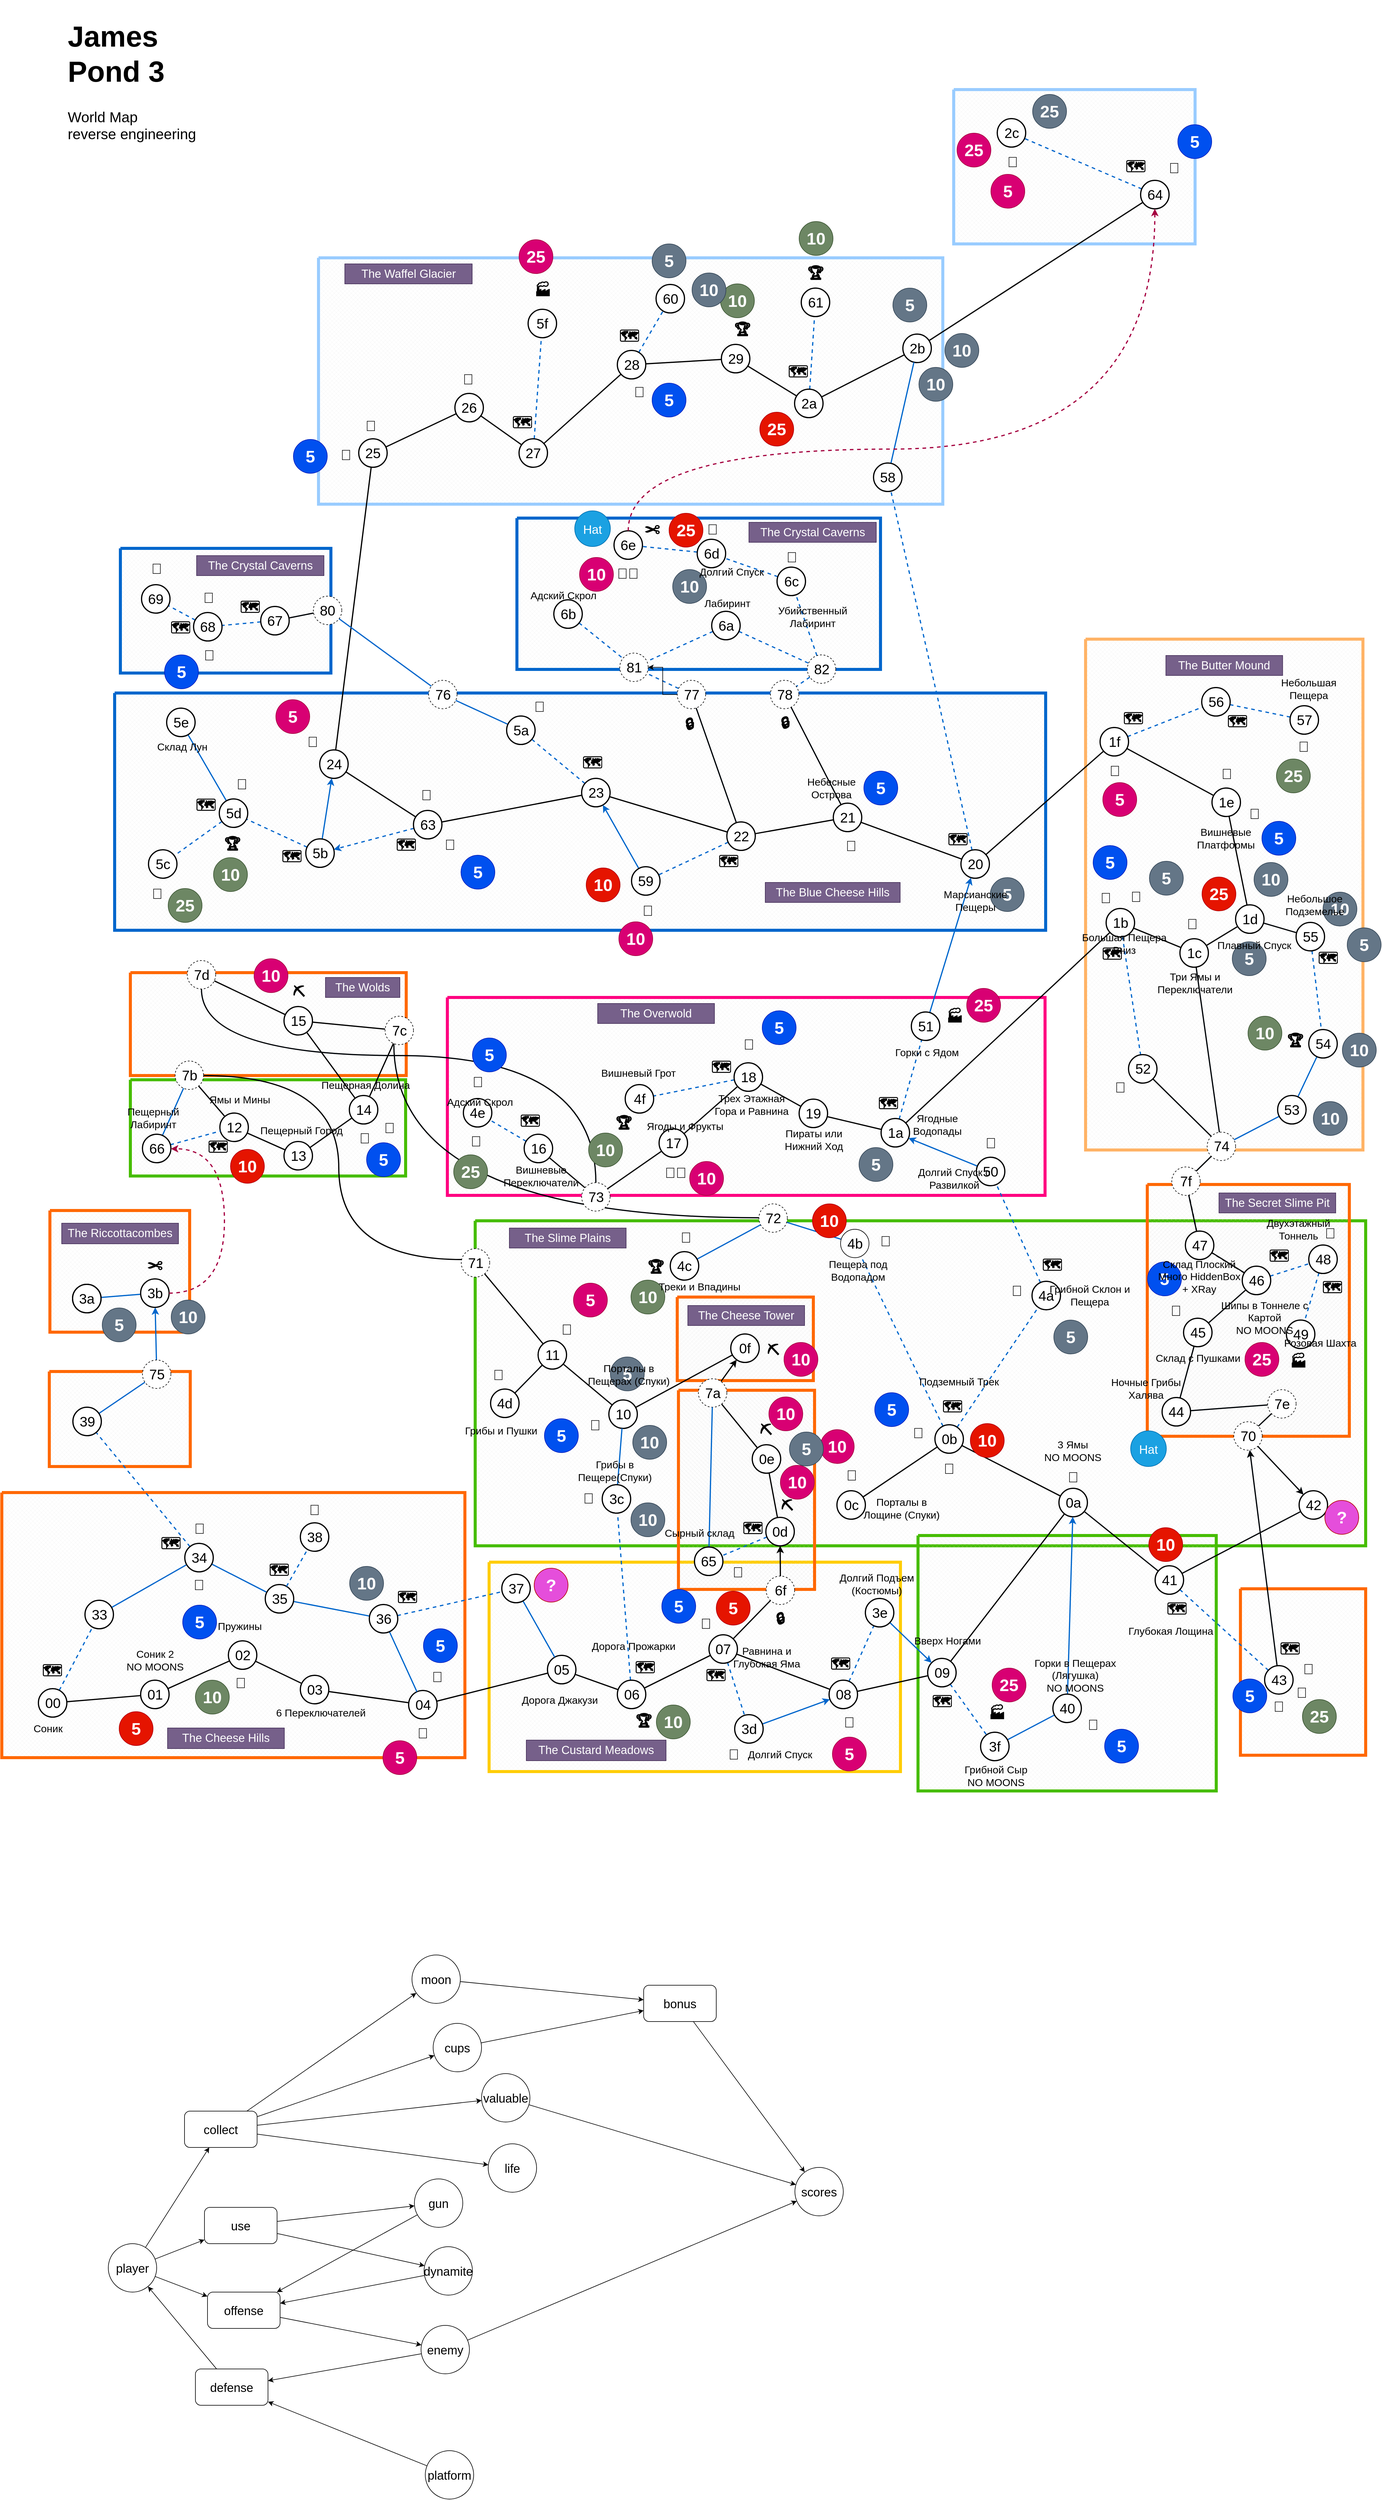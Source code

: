 <mxfile version="14.9.6" type="device"><diagram id="NiHdn-eve3j1NYmkRiAD" name="Страница 1"><mxGraphModel dx="2370" dy="3024" grid="0" gridSize="10" guides="1" tooltips="1" connect="1" arrows="1" fold="1" page="1" pageScale="1" pageWidth="2336" pageHeight="1654" math="0" shadow="0"><root><mxCell id="0"/><mxCell id="cm4ZPsbnlgYKflXrsKVd-136" value="Biome" style="locked=1;" parent="0"/><mxCell id="cm4ZPsbnlgYKflXrsKVd-137" value="" style="verticalLabelPosition=bottom;verticalAlign=top;html=1;shape=mxgraph.basic.patternFillRect;fillStyle=diagGrid;step=5;fillStrokeWidth=0.2;fillStrokeColor=#dddddd;fontSize=24;strokeWidth=5;fillColor=none;strokeColor=#FFCD05;" parent="cm4ZPsbnlgYKflXrsKVd-136" vertex="1"><mxGeometry x="842.5" y="1030" width="680" height="346" as="geometry"/></mxCell><mxCell id="cm4ZPsbnlgYKflXrsKVd-138" value="" style="verticalLabelPosition=bottom;verticalAlign=top;html=1;shape=mxgraph.basic.patternFillRect;fillStyle=diagGrid;step=5;fillStrokeWidth=0.2;fillStrokeColor=#dddddd;fontSize=24;strokeWidth=5;fillColor=none;strokeColor=#FF6803;" parent="cm4ZPsbnlgYKflXrsKVd-136" vertex="1"><mxGeometry x="37" y="915" width="765.5" height="438" as="geometry"/></mxCell><mxCell id="cm4ZPsbnlgYKflXrsKVd-139" value="" style="verticalLabelPosition=bottom;verticalAlign=top;html=1;shape=mxgraph.basic.patternFillRect;fillStyle=diagGrid;step=5;fillStrokeWidth=0.2;fillStrokeColor=#dddddd;fontSize=24;strokeWidth=5;fillColor=none;strokeColor=#FF6803;" parent="cm4ZPsbnlgYKflXrsKVd-136" vertex="1"><mxGeometry x="115.5" y="715" width="233" height="157" as="geometry"/></mxCell><mxCell id="cm4ZPsbnlgYKflXrsKVd-140" value="" style="verticalLabelPosition=bottom;verticalAlign=top;html=1;shape=mxgraph.basic.patternFillRect;fillStyle=diagGrid;step=5;fillStrokeWidth=0.2;fillStrokeColor=#dddddd;fontSize=24;strokeWidth=5;fillColor=none;strokeColor=#99CCFF;" parent="cm4ZPsbnlgYKflXrsKVd-136" vertex="1"><mxGeometry x="560.5" y="-1125" width="1032" height="407" as="geometry"/></mxCell><mxCell id="cm4ZPsbnlgYKflXrsKVd-141" value="" style="verticalLabelPosition=bottom;verticalAlign=top;html=1;shape=mxgraph.basic.patternFillRect;fillStyle=diagGrid;step=5;fillStrokeWidth=0.2;fillStrokeColor=#dddddd;fontSize=24;strokeWidth=5;fillColor=none;strokeColor=#FFB366;" parent="cm4ZPsbnlgYKflXrsKVd-136" vertex="1"><mxGeometry x="1828.5" y="-495" width="458.5" height="844" as="geometry"/></mxCell><mxCell id="cm4ZPsbnlgYKflXrsKVd-142" value="" style="verticalLabelPosition=bottom;verticalAlign=top;html=1;shape=mxgraph.basic.patternFillRect;fillStyle=diagGrid;step=5;fillStrokeWidth=0.2;fillStrokeColor=#dddddd;fontSize=24;strokeWidth=5;fillColor=none;strokeColor=#0066CC;" parent="cm4ZPsbnlgYKflXrsKVd-136" vertex="1"><mxGeometry x="223.5" y="-406" width="1539" height="392" as="geometry"/></mxCell><mxCell id="cm4ZPsbnlgYKflXrsKVd-143" value="" style="verticalLabelPosition=bottom;verticalAlign=top;html=1;shape=mxgraph.basic.patternFillRect;fillStyle=diagGrid;step=5;fillStrokeWidth=0.2;fillStrokeColor=#dddddd;fontSize=24;strokeWidth=5;fillColor=none;strokeColor=#FF0080;" parent="cm4ZPsbnlgYKflXrsKVd-136" vertex="1"><mxGeometry x="773.5" y="97" width="988" height="327" as="geometry"/></mxCell><mxCell id="cm4ZPsbnlgYKflXrsKVd-144" value="" style="verticalLabelPosition=bottom;verticalAlign=top;html=1;shape=mxgraph.basic.patternFillRect;fillStyle=diagGrid;step=5;fillStrokeWidth=0.2;fillStrokeColor=#dddddd;fontSize=24;strokeWidth=5;fillColor=none;strokeColor=#46BD00;" parent="cm4ZPsbnlgYKflXrsKVd-136" vertex="1"><mxGeometry x="819.5" y="466" width="1472" height="537" as="geometry"/></mxCell><mxCell id="cm4ZPsbnlgYKflXrsKVd-145" value="" style="verticalLabelPosition=bottom;verticalAlign=top;html=1;shape=mxgraph.basic.patternFillRect;fillStyle=diagGrid;step=5;fillStrokeWidth=0.2;fillStrokeColor=#dddddd;fontSize=24;strokeWidth=5;fillColor=none;strokeColor=#46BD00;" parent="cm4ZPsbnlgYKflXrsKVd-136" vertex="1"><mxGeometry x="1551.5" y="986" width="493" height="422" as="geometry"/></mxCell><mxCell id="cm4ZPsbnlgYKflXrsKVd-146" value="" style="verticalLabelPosition=bottom;verticalAlign=top;html=1;shape=mxgraph.basic.patternFillRect;fillStyle=diagGrid;step=5;fillStrokeWidth=0.2;fillStrokeColor=#dddddd;fontSize=24;strokeWidth=5;fillColor=none;strokeColor=#FF6803;" parent="cm4ZPsbnlgYKflXrsKVd-136" vertex="1"><mxGeometry x="1155.5" y="746" width="225" height="329" as="geometry"/></mxCell><mxCell id="cm4ZPsbnlgYKflXrsKVd-147" value="" style="verticalLabelPosition=bottom;verticalAlign=top;html=1;shape=mxgraph.basic.patternFillRect;fillStyle=diagGrid;step=5;fillStrokeWidth=0.2;fillStrokeColor=#dddddd;fontSize=24;strokeWidth=5;fillColor=none;strokeColor=#FF6803;" parent="cm4ZPsbnlgYKflXrsKVd-136" vertex="1"><mxGeometry x="2084.5" y="1074" width="207" height="275" as="geometry"/></mxCell><mxCell id="cm4ZPsbnlgYKflXrsKVd-148" value="" style="verticalLabelPosition=bottom;verticalAlign=top;html=1;shape=mxgraph.basic.patternFillRect;fillStyle=diagGrid;step=5;fillStrokeWidth=0.2;fillStrokeColor=#dddddd;fontSize=24;strokeWidth=5;fillColor=none;strokeColor=#99CCFF;" parent="cm4ZPsbnlgYKflXrsKVd-136" vertex="1"><mxGeometry x="1610.5" y="-1403" width="399" height="255" as="geometry"/></mxCell><mxCell id="cm4ZPsbnlgYKflXrsKVd-179" value="" style="verticalLabelPosition=bottom;verticalAlign=top;html=1;shape=mxgraph.basic.patternFillRect;fillStyle=diagGrid;step=5;fillStrokeWidth=0.2;fillStrokeColor=#dddddd;fontSize=24;strokeWidth=5;fillColor=none;strokeColor=#FF6803;" parent="cm4ZPsbnlgYKflXrsKVd-136" vertex="1"><mxGeometry x="116.5" y="449" width="231" height="201" as="geometry"/></mxCell><mxCell id="cm4ZPsbnlgYKflXrsKVd-234" value="" style="verticalLabelPosition=bottom;verticalAlign=top;html=1;shape=mxgraph.basic.patternFillRect;fillStyle=diagGrid;step=5;fillStrokeWidth=0.2;fillStrokeColor=#dddddd;fontSize=24;strokeWidth=5;fillColor=none;strokeColor=#FF6803;" parent="cm4ZPsbnlgYKflXrsKVd-136" vertex="1"><mxGeometry x="1930.5" y="406" width="334" height="416" as="geometry"/></mxCell><mxCell id="cm4ZPsbnlgYKflXrsKVd-272" value="" style="verticalLabelPosition=bottom;verticalAlign=top;html=1;shape=mxgraph.basic.patternFillRect;fillStyle=diagGrid;step=5;fillStrokeWidth=0.2;fillStrokeColor=#dddddd;fontSize=24;strokeWidth=5;fillColor=none;strokeColor=#FF6803;" parent="cm4ZPsbnlgYKflXrsKVd-136" vertex="1"><mxGeometry x="1153.5" y="592" width="225" height="138" as="geometry"/></mxCell><mxCell id="cm4ZPsbnlgYKflXrsKVd-282" value="" style="verticalLabelPosition=bottom;verticalAlign=top;html=1;shape=mxgraph.basic.patternFillRect;fillStyle=diagGrid;step=5;fillStrokeWidth=0.2;fillStrokeColor=#dddddd;fontSize=24;strokeWidth=5;fillColor=none;strokeColor=#46BD00;" parent="cm4ZPsbnlgYKflXrsKVd-136" vertex="1"><mxGeometry x="249.5" y="233" width="455" height="159" as="geometry"/></mxCell><mxCell id="cm4ZPsbnlgYKflXrsKVd-284" value="" style="verticalLabelPosition=bottom;verticalAlign=top;html=1;shape=mxgraph.basic.patternFillRect;fillStyle=diagGrid;step=5;fillStrokeWidth=0.2;fillStrokeColor=#dddddd;fontSize=24;strokeWidth=5;fillColor=none;strokeColor=#FF6803;" parent="cm4ZPsbnlgYKflXrsKVd-136" vertex="1"><mxGeometry x="249.5" y="56" width="456" height="170" as="geometry"/></mxCell><mxCell id="cm4ZPsbnlgYKflXrsKVd-394" value="" style="verticalLabelPosition=bottom;verticalAlign=top;html=1;shape=mxgraph.basic.patternFillRect;fillStyle=diagGrid;step=5;fillStrokeWidth=0.2;fillStrokeColor=#dddddd;fontSize=24;strokeWidth=5;fillColor=none;strokeColor=#0066CC;" parent="cm4ZPsbnlgYKflXrsKVd-136" vertex="1"><mxGeometry x="233" y="-645" width="348" height="206" as="geometry"/></mxCell><mxCell id="cm4ZPsbnlgYKflXrsKVd-401" value="" style="verticalLabelPosition=bottom;verticalAlign=top;html=1;shape=mxgraph.basic.patternFillRect;fillStyle=diagGrid;step=5;fillStrokeWidth=0.2;fillStrokeColor=#dddddd;fontSize=24;strokeWidth=5;fillColor=none;strokeColor=#0066CC;" parent="cm4ZPsbnlgYKflXrsKVd-136" vertex="1"><mxGeometry x="888.5" y="-695" width="601" height="250" as="geometry"/></mxCell><mxCell id="cm4ZPsbnlgYKflXrsKVd-402" style="edgeStyle=none;rounded=0;orthogonalLoop=1;jettySize=auto;html=1;dashed=1;fontSize=24;endArrow=none;endFill=0;strokeColor=#0066CC;strokeWidth=2;" parent="cm4ZPsbnlgYKflXrsKVd-136" source="cm4ZPsbnlgYKflXrsKVd-341" target="cm4ZPsbnlgYKflXrsKVd-400" edge="1"><mxGeometry relative="1" as="geometry"/></mxCell><mxCell id="cm4ZPsbnlgYKflXrsKVd-404" style="edgeStyle=none;rounded=0;orthogonalLoop=1;jettySize=auto;html=1;dashed=1;fontSize=24;endArrow=none;endFill=0;strokeColor=#0066CC;strokeWidth=2;" parent="cm4ZPsbnlgYKflXrsKVd-136" source="cm4ZPsbnlgYKflXrsKVd-403" target="cm4ZPsbnlgYKflXrsKVd-337" edge="1"><mxGeometry relative="1" as="geometry"/></mxCell><mxCell id="cm4ZPsbnlgYKflXrsKVd-406" style="edgeStyle=none;rounded=0;orthogonalLoop=1;jettySize=auto;html=1;dashed=1;fontSize=24;endArrow=none;endFill=0;strokeColor=#0066CC;strokeWidth=2;" parent="cm4ZPsbnlgYKflXrsKVd-136" source="cm4ZPsbnlgYKflXrsKVd-405" target="cm4ZPsbnlgYKflXrsKVd-400" edge="1"><mxGeometry relative="1" as="geometry"/></mxCell><mxCell id="cm4ZPsbnlgYKflXrsKVd-408" style="edgeStyle=none;rounded=0;orthogonalLoop=1;jettySize=auto;html=1;dashed=1;fontSize=24;endArrow=none;endFill=0;strokeColor=#0066CC;strokeWidth=2;" parent="cm4ZPsbnlgYKflXrsKVd-136" source="cm4ZPsbnlgYKflXrsKVd-407" target="cm4ZPsbnlgYKflXrsKVd-400" edge="1"><mxGeometry relative="1" as="geometry"/></mxCell><mxCell id="cm4ZPsbnlgYKflXrsKVd-409" style="edgeStyle=none;rounded=0;orthogonalLoop=1;jettySize=auto;html=1;dashed=1;fontSize=24;endArrow=none;endFill=0;strokeColor=#0066CC;strokeWidth=2;" parent="cm4ZPsbnlgYKflXrsKVd-136" source="cm4ZPsbnlgYKflXrsKVd-407" target="cm4ZPsbnlgYKflXrsKVd-403" edge="1"><mxGeometry relative="1" as="geometry"/></mxCell><mxCell id="cm4ZPsbnlgYKflXrsKVd-411" style="edgeStyle=none;rounded=0;orthogonalLoop=1;jettySize=auto;html=1;dashed=1;fontSize=24;endArrow=none;endFill=0;strokeColor=#0066CC;strokeWidth=2;" parent="cm4ZPsbnlgYKflXrsKVd-136" source="cm4ZPsbnlgYKflXrsKVd-403" target="cm4ZPsbnlgYKflXrsKVd-410" edge="1"><mxGeometry relative="1" as="geometry"/></mxCell><mxCell id="cm4ZPsbnlgYKflXrsKVd-414" style="edgeStyle=none;rounded=0;orthogonalLoop=1;jettySize=auto;html=1;dashed=1;fontSize=24;endArrow=none;endFill=0;strokeColor=#0066CC;strokeWidth=2;" parent="cm4ZPsbnlgYKflXrsKVd-136" source="cm4ZPsbnlgYKflXrsKVd-410" target="cm4ZPsbnlgYKflXrsKVd-412" edge="1"><mxGeometry relative="1" as="geometry"/></mxCell><mxCell id="cm4ZPsbnlgYKflXrsKVd-415" style="edgeStyle=none;rounded=0;orthogonalLoop=1;jettySize=auto;html=1;dashed=1;fontSize=24;endArrow=none;endFill=0;strokeColor=#0066CC;strokeWidth=2;" parent="cm4ZPsbnlgYKflXrsKVd-136" source="cm4ZPsbnlgYKflXrsKVd-412" target="cm4ZPsbnlgYKflXrsKVd-413" edge="1"><mxGeometry relative="1" as="geometry"/></mxCell><mxCell id="cm4ZPsbnlgYKflXrsKVd-628" value="The Secret Slime Pit" style="text;html=1;strokeColor=#432D57;fillColor=#76608a;align=center;verticalAlign=middle;whiteSpace=wrap;rounded=0;fontSize=19;fontStyle=0;horizontal=1;fontFamily=Helvetica;fontColor=#ffffff;" parent="cm4ZPsbnlgYKflXrsKVd-136" vertex="1"><mxGeometry x="2049" y="420" width="193" height="33" as="geometry"/></mxCell><mxCell id="cm4ZPsbnlgYKflXrsKVd-629" value="The Riccottacombes" style="text;html=1;strokeColor=#432D57;fillColor=#76608a;align=center;verticalAlign=middle;whiteSpace=wrap;rounded=0;fontSize=19;fontStyle=0;horizontal=1;fontFamily=Helvetica;fontColor=#ffffff;" parent="cm4ZPsbnlgYKflXrsKVd-136" vertex="1"><mxGeometry x="136" y="470" width="193" height="34" as="geometry"/></mxCell><mxCell id="cm4ZPsbnlgYKflXrsKVd-630" value="The Slime Plains" style="text;html=1;strokeColor=#432D57;fillColor=#76608a;align=center;verticalAlign=middle;whiteSpace=wrap;rounded=0;fontSize=19;fontStyle=0;horizontal=1;fontFamily=Helvetica;fontColor=#ffffff;" parent="cm4ZPsbnlgYKflXrsKVd-136" vertex="1"><mxGeometry x="876" y="478" width="193" height="33" as="geometry"/></mxCell><mxCell id="cm4ZPsbnlgYKflXrsKVd-633" value="The Butter Mound" style="text;html=1;strokeColor=#432D57;fillColor=#76608a;align=center;verticalAlign=middle;whiteSpace=wrap;rounded=0;fontSize=19;fontStyle=0;horizontal=1;fontFamily=Helvetica;fontColor=#ffffff;" parent="cm4ZPsbnlgYKflXrsKVd-136" vertex="1"><mxGeometry x="1961.25" y="-468" width="193" height="33" as="geometry"/></mxCell><mxCell id="cm4ZPsbnlgYKflXrsKVd-634" value="The Cheese Tower" style="text;html=1;strokeColor=#432D57;fillColor=#76608a;align=center;verticalAlign=middle;whiteSpace=wrap;rounded=0;fontSize=19;fontStyle=0;horizontal=1;fontFamily=Helvetica;fontColor=#ffffff;" parent="cm4ZPsbnlgYKflXrsKVd-136" vertex="1"><mxGeometry x="1171" y="606" width="193" height="33" as="geometry"/></mxCell><mxCell id="cm4ZPsbnlgYKflXrsKVd-635" value="The Wolds" style="text;html=1;strokeColor=#432D57;fillColor=#76608a;align=center;verticalAlign=middle;whiteSpace=wrap;rounded=0;fontSize=19;fontStyle=0;horizontal=1;fontFamily=Helvetica;fontColor=#ffffff;" parent="cm4ZPsbnlgYKflXrsKVd-136" vertex="1"><mxGeometry x="572" y="64" width="123" height="33" as="geometry"/></mxCell><mxCell id="cm4ZPsbnlgYKflXrsKVd-636" value="The Overwold" style="text;html=1;strokeColor=#432D57;fillColor=#76608a;align=center;verticalAlign=middle;whiteSpace=wrap;rounded=0;fontSize=19;fontStyle=0;horizontal=1;fontFamily=Helvetica;fontColor=#ffffff;" parent="cm4ZPsbnlgYKflXrsKVd-136" vertex="1"><mxGeometry x="1022" y="107" width="193" height="33" as="geometry"/></mxCell><mxCell id="cm4ZPsbnlgYKflXrsKVd-643" value="The Blue Cheese Hills" style="text;html=1;strokeColor=#432D57;fillColor=#76608a;align=center;verticalAlign=middle;whiteSpace=wrap;rounded=0;fontSize=19;fontStyle=0;horizontal=1;fontFamily=Helvetica;fontColor=#ffffff;" parent="cm4ZPsbnlgYKflXrsKVd-136" vertex="1"><mxGeometry x="1299" y="-93" width="223" height="33" as="geometry"/></mxCell><mxCell id="cm4ZPsbnlgYKflXrsKVd-644" value="The Crystal Caverns" style="text;html=1;strokeColor=#432D57;fillColor=#76608a;align=center;verticalAlign=middle;whiteSpace=wrap;rounded=0;fontSize=19;fontStyle=0;horizontal=1;fontFamily=Helvetica;fontColor=#ffffff;" parent="cm4ZPsbnlgYKflXrsKVd-136" vertex="1"><mxGeometry x="1272" y="-688" width="210.5" height="33" as="geometry"/></mxCell><mxCell id="cm4ZPsbnlgYKflXrsKVd-645" value="The Crystal Caverns" style="text;html=1;strokeColor=#432D57;fillColor=#76608a;align=center;verticalAlign=middle;whiteSpace=wrap;rounded=0;fontSize=19;fontStyle=0;horizontal=1;fontFamily=Helvetica;fontColor=#ffffff;" parent="cm4ZPsbnlgYKflXrsKVd-136" vertex="1"><mxGeometry x="359" y="-633" width="210.5" height="33" as="geometry"/></mxCell><mxCell id="cm4ZPsbnlgYKflXrsKVd-646" value="The Waffel Glacier" style="text;html=1;strokeColor=#432D57;fillColor=#76608a;align=center;verticalAlign=middle;whiteSpace=wrap;rounded=0;fontSize=19;fontStyle=0;horizontal=1;fontFamily=Helvetica;fontColor=#ffffff;" parent="cm4ZPsbnlgYKflXrsKVd-136" vertex="1"><mxGeometry x="604" y="-1115" width="210.5" height="33" as="geometry"/></mxCell><mxCell id="cm4ZPsbnlgYKflXrsKVd-672" value="The Cheese Hills" style="text;html=1;strokeColor=#432D57;fillColor=#76608a;align=center;verticalAlign=middle;whiteSpace=wrap;rounded=0;fontSize=19;fontStyle=0;horizontal=1;fontFamily=Helvetica;fontColor=#ffffff;" parent="cm4ZPsbnlgYKflXrsKVd-136" vertex="1"><mxGeometry x="311" y="1304" width="193" height="34" as="geometry"/></mxCell><mxCell id="cm4ZPsbnlgYKflXrsKVd-673" value="The Custard Meadows" style="text;html=1;strokeColor=#432D57;fillColor=#76608a;align=center;verticalAlign=middle;whiteSpace=wrap;rounded=0;fontSize=19;fontStyle=0;horizontal=1;fontFamily=Helvetica;fontColor=#ffffff;" parent="cm4ZPsbnlgYKflXrsKVd-136" vertex="1"><mxGeometry x="904" y="1324" width="231" height="34" as="geometry"/></mxCell><mxCell id="1" value="Graph" style="locked=1;" parent="0"/><mxCell id="cm4ZPsbnlgYKflXrsKVd-18" style="rounded=0;orthogonalLoop=1;jettySize=auto;html=1;fontSize=24;endArrow=none;endFill=0;strokeWidth=2;" parent="1" source="cm4ZPsbnlgYKflXrsKVd-1" target="cm4ZPsbnlgYKflXrsKVd-3" edge="1"><mxGeometry relative="1" as="geometry"/></mxCell><mxCell id="cm4ZPsbnlgYKflXrsKVd-155" style="edgeStyle=none;rounded=0;orthogonalLoop=1;jettySize=auto;html=1;fontSize=24;endArrow=none;endFill=0;dashed=1;strokeColor=#0066CC;strokeWidth=2;" parent="1" source="cm4ZPsbnlgYKflXrsKVd-1" target="cm4ZPsbnlgYKflXrsKVd-154" edge="1"><mxGeometry relative="1" as="geometry"/></mxCell><mxCell id="cm4ZPsbnlgYKflXrsKVd-1" value="00" style="ellipse;whiteSpace=wrap;html=1;aspect=fixed;fontSize=23;strokeWidth=2;" parent="1" vertex="1"><mxGeometry x="97.5" y="1239" width="47" height="47" as="geometry"/></mxCell><mxCell id="cm4ZPsbnlgYKflXrsKVd-19" style="edgeStyle=none;rounded=0;orthogonalLoop=1;jettySize=auto;html=1;fontSize=24;endArrow=none;endFill=0;strokeWidth=2;" parent="1" source="cm4ZPsbnlgYKflXrsKVd-3" target="cm4ZPsbnlgYKflXrsKVd-4" edge="1"><mxGeometry relative="1" as="geometry"/></mxCell><mxCell id="cm4ZPsbnlgYKflXrsKVd-3" value="01" style="ellipse;whiteSpace=wrap;html=1;aspect=fixed;fontSize=23;strokeWidth=2;" parent="1" vertex="1"><mxGeometry x="266.5" y="1225" width="47" height="47" as="geometry"/></mxCell><mxCell id="cm4ZPsbnlgYKflXrsKVd-20" style="edgeStyle=none;rounded=0;orthogonalLoop=1;jettySize=auto;html=1;fontSize=24;endArrow=none;endFill=0;strokeWidth=2;" parent="1" source="cm4ZPsbnlgYKflXrsKVd-4" target="cm4ZPsbnlgYKflXrsKVd-5" edge="1"><mxGeometry relative="1" as="geometry"/></mxCell><mxCell id="cm4ZPsbnlgYKflXrsKVd-4" value="02" style="ellipse;whiteSpace=wrap;html=1;aspect=fixed;fontSize=23;strokeWidth=2;" parent="1" vertex="1"><mxGeometry x="411.5" y="1160" width="47" height="47" as="geometry"/></mxCell><mxCell id="cm4ZPsbnlgYKflXrsKVd-21" style="edgeStyle=none;rounded=0;orthogonalLoop=1;jettySize=auto;html=1;fontSize=24;endArrow=none;endFill=0;strokeWidth=2;" parent="1" source="cm4ZPsbnlgYKflXrsKVd-5" target="cm4ZPsbnlgYKflXrsKVd-6" edge="1"><mxGeometry relative="1" as="geometry"/></mxCell><mxCell id="cm4ZPsbnlgYKflXrsKVd-5" value="03" style="ellipse;whiteSpace=wrap;html=1;aspect=fixed;fontSize=23;strokeWidth=2;" parent="1" vertex="1"><mxGeometry x="530.5" y="1217" width="47" height="47" as="geometry"/></mxCell><mxCell id="cm4ZPsbnlgYKflXrsKVd-22" style="edgeStyle=none;rounded=0;orthogonalLoop=1;jettySize=auto;html=1;fontSize=24;endArrow=none;endFill=0;strokeWidth=2;" parent="1" source="cm4ZPsbnlgYKflXrsKVd-6" target="cm4ZPsbnlgYKflXrsKVd-7" edge="1"><mxGeometry relative="1" as="geometry"/></mxCell><mxCell id="cm4ZPsbnlgYKflXrsKVd-6" value="04" style="ellipse;whiteSpace=wrap;html=1;aspect=fixed;fontSize=23;strokeWidth=2;" parent="1" vertex="1"><mxGeometry x="709.5" y="1242" width="47" height="47" as="geometry"/></mxCell><mxCell id="cm4ZPsbnlgYKflXrsKVd-24" style="edgeStyle=none;rounded=0;orthogonalLoop=1;jettySize=auto;html=1;fontSize=24;endArrow=none;endFill=0;strokeWidth=2;" parent="1" source="cm4ZPsbnlgYKflXrsKVd-7" target="cm4ZPsbnlgYKflXrsKVd-8" edge="1"><mxGeometry relative="1" as="geometry"/></mxCell><mxCell id="cm4ZPsbnlgYKflXrsKVd-7" value="05" style="ellipse;whiteSpace=wrap;html=1;aspect=fixed;fontSize=23;strokeWidth=2;" parent="1" vertex="1"><mxGeometry x="939" y="1184" width="47" height="47" as="geometry"/></mxCell><mxCell id="cm4ZPsbnlgYKflXrsKVd-25" style="edgeStyle=none;rounded=0;orthogonalLoop=1;jettySize=auto;html=1;fontSize=24;endArrow=none;endFill=0;strokeWidth=2;" parent="1" source="cm4ZPsbnlgYKflXrsKVd-8" target="cm4ZPsbnlgYKflXrsKVd-9" edge="1"><mxGeometry relative="1" as="geometry"/></mxCell><mxCell id="cm4ZPsbnlgYKflXrsKVd-193" style="edgeStyle=none;rounded=0;orthogonalLoop=1;jettySize=auto;html=1;dashed=1;fontSize=24;endArrow=none;endFill=0;strokeColor=#0066CC;strokeWidth=2;" parent="1" source="cm4ZPsbnlgYKflXrsKVd-8" target="cm4ZPsbnlgYKflXrsKVd-192" edge="1"><mxGeometry relative="1" as="geometry"><mxPoint x="843.643" y="922.286" as="targetPoint"/></mxGeometry></mxCell><mxCell id="cm4ZPsbnlgYKflXrsKVd-8" value="06" style="ellipse;whiteSpace=wrap;html=1;aspect=fixed;fontSize=23;strokeWidth=2;" parent="1" vertex="1"><mxGeometry x="1054.5" y="1225" width="47" height="47" as="geometry"/></mxCell><mxCell id="cm4ZPsbnlgYKflXrsKVd-26" style="edgeStyle=none;rounded=0;orthogonalLoop=1;jettySize=auto;html=1;fontSize=24;endArrow=none;endFill=0;strokeWidth=2;" parent="1" source="cm4ZPsbnlgYKflXrsKVd-9" target="cm4ZPsbnlgYKflXrsKVd-10" edge="1"><mxGeometry relative="1" as="geometry"/></mxCell><mxCell id="cm4ZPsbnlgYKflXrsKVd-32" style="edgeStyle=none;rounded=0;orthogonalLoop=1;jettySize=auto;html=1;fontSize=24;endArrow=none;endFill=0;strokeWidth=2;" parent="1" source="cm4ZPsbnlgYKflXrsKVd-9" target="cm4ZPsbnlgYKflXrsKVd-15" edge="1"><mxGeometry relative="1" as="geometry"/></mxCell><mxCell id="cm4ZPsbnlgYKflXrsKVd-191" style="edgeStyle=none;rounded=0;orthogonalLoop=1;jettySize=auto;html=1;dashed=1;fontSize=24;endArrow=none;endFill=0;strokeColor=#0066CC;strokeWidth=2;" parent="1" source="cm4ZPsbnlgYKflXrsKVd-9" target="cm4ZPsbnlgYKflXrsKVd-190" edge="1"><mxGeometry relative="1" as="geometry"/></mxCell><mxCell id="cm4ZPsbnlgYKflXrsKVd-9" value="07" style="ellipse;whiteSpace=wrap;html=1;aspect=fixed;fontSize=23;strokeWidth=2;" parent="1" vertex="1"><mxGeometry x="1206" y="1150" width="47" height="47" as="geometry"/></mxCell><mxCell id="cm4ZPsbnlgYKflXrsKVd-28" style="edgeStyle=none;rounded=0;orthogonalLoop=1;jettySize=auto;html=1;fontSize=24;endArrow=none;endFill=0;strokeWidth=2;" parent="1" source="cm4ZPsbnlgYKflXrsKVd-10" target="cm4ZPsbnlgYKflXrsKVd-11" edge="1"><mxGeometry relative="1" as="geometry"/></mxCell><mxCell id="cm4ZPsbnlgYKflXrsKVd-211" style="edgeStyle=none;rounded=0;orthogonalLoop=1;jettySize=auto;html=1;dashed=1;fontSize=24;endArrow=none;endFill=0;strokeColor=#0066CC;strokeWidth=2;" parent="1" source="cm4ZPsbnlgYKflXrsKVd-10" target="cm4ZPsbnlgYKflXrsKVd-210" edge="1"><mxGeometry relative="1" as="geometry"/></mxCell><mxCell id="cm4ZPsbnlgYKflXrsKVd-10" value="08" style="ellipse;whiteSpace=wrap;html=1;aspect=fixed;fontSize=23;strokeWidth=2;" parent="1" vertex="1"><mxGeometry x="1404.5" y="1225" width="47" height="47" as="geometry"/></mxCell><mxCell id="cm4ZPsbnlgYKflXrsKVd-29" style="edgeStyle=none;rounded=0;orthogonalLoop=1;jettySize=auto;html=1;fontSize=24;endArrow=none;endFill=0;strokeWidth=2;" parent="1" source="cm4ZPsbnlgYKflXrsKVd-11" target="cm4ZPsbnlgYKflXrsKVd-12" edge="1"><mxGeometry relative="1" as="geometry"/></mxCell><mxCell id="cm4ZPsbnlgYKflXrsKVd-216" style="edgeStyle=none;rounded=0;orthogonalLoop=1;jettySize=auto;html=1;dashed=1;fontSize=24;endArrow=none;endFill=0;strokeColor=#0066CC;strokeWidth=2;" parent="1" source="cm4ZPsbnlgYKflXrsKVd-11" target="cm4ZPsbnlgYKflXrsKVd-214" edge="1"><mxGeometry relative="1" as="geometry"/></mxCell><mxCell id="cm4ZPsbnlgYKflXrsKVd-11" value="09" style="ellipse;whiteSpace=wrap;html=1;aspect=fixed;fontSize=23;strokeWidth=2;" parent="1" vertex="1"><mxGeometry x="1567.5" y="1189" width="47" height="47" as="geometry"/></mxCell><mxCell id="cm4ZPsbnlgYKflXrsKVd-30" style="edgeStyle=none;rounded=0;orthogonalLoop=1;jettySize=auto;html=1;fontSize=24;endArrow=none;endFill=0;strokeWidth=2;" parent="1" source="cm4ZPsbnlgYKflXrsKVd-12" target="cm4ZPsbnlgYKflXrsKVd-13" edge="1"><mxGeometry relative="1" as="geometry"/></mxCell><mxCell id="cm4ZPsbnlgYKflXrsKVd-223" style="edgeStyle=none;rounded=0;orthogonalLoop=1;jettySize=auto;html=1;fontSize=24;endArrow=none;endFill=0;strokeWidth=2;strokeColor=#000408;" parent="1" source="cm4ZPsbnlgYKflXrsKVd-12" target="cm4ZPsbnlgYKflXrsKVd-121" edge="1"><mxGeometry relative="1" as="geometry"/></mxCell><mxCell id="cm4ZPsbnlgYKflXrsKVd-12" value="0a" style="ellipse;whiteSpace=wrap;html=1;aspect=fixed;fontSize=23;strokeWidth=2;" parent="1" vertex="1"><mxGeometry x="1784.5" y="908" width="47" height="47" as="geometry"/></mxCell><mxCell id="cm4ZPsbnlgYKflXrsKVd-31" style="edgeStyle=none;rounded=0;orthogonalLoop=1;jettySize=auto;html=1;fontSize=24;endArrow=none;endFill=0;strokeWidth=2;" parent="1" source="cm4ZPsbnlgYKflXrsKVd-13" target="cm4ZPsbnlgYKflXrsKVd-14" edge="1"><mxGeometry relative="1" as="geometry"/></mxCell><mxCell id="cm4ZPsbnlgYKflXrsKVd-257" style="edgeStyle=none;rounded=0;orthogonalLoop=1;jettySize=auto;html=1;dashed=1;fontSize=24;endArrow=none;endFill=0;strokeColor=#0066CC;strokeWidth=2;" parent="1" source="cm4ZPsbnlgYKflXrsKVd-13" target="cm4ZPsbnlgYKflXrsKVd-256" edge="1"><mxGeometry relative="1" as="geometry"/></mxCell><mxCell id="cm4ZPsbnlgYKflXrsKVd-263" style="edgeStyle=none;rounded=0;orthogonalLoop=1;jettySize=auto;html=1;dashed=1;fontSize=24;endArrow=none;endFill=0;strokeColor=#0066CC;strokeWidth=2;" parent="1" source="cm4ZPsbnlgYKflXrsKVd-13" target="cm4ZPsbnlgYKflXrsKVd-262" edge="1"><mxGeometry relative="1" as="geometry"/></mxCell><mxCell id="cm4ZPsbnlgYKflXrsKVd-13" value="0b" style="ellipse;whiteSpace=wrap;html=1;aspect=fixed;fontSize=23;strokeWidth=2;" parent="1" vertex="1"><mxGeometry x="1579.5" y="803" width="47" height="47" as="geometry"/></mxCell><mxCell id="cm4ZPsbnlgYKflXrsKVd-14" value="0c" style="ellipse;whiteSpace=wrap;html=1;aspect=fixed;fontSize=23;strokeWidth=2;" parent="1" vertex="1"><mxGeometry x="1417.5" y="912" width="47" height="47" as="geometry"/></mxCell><mxCell id="cm4ZPsbnlgYKflXrsKVd-35" style="edgeStyle=none;rounded=0;orthogonalLoop=1;jettySize=auto;html=1;fontSize=24;endArrow=classic;endFill=1;strokeWidth=2;" parent="1" source="cm4ZPsbnlgYKflXrsKVd-15" target="cm4ZPsbnlgYKflXrsKVd-34" edge="1"><mxGeometry relative="1" as="geometry"/></mxCell><mxCell id="cm4ZPsbnlgYKflXrsKVd-15" value="6f" style="ellipse;whiteSpace=wrap;html=1;aspect=fixed;fontSize=23;dashed=1;" parent="1" vertex="1"><mxGeometry x="1300.5" y="1053" width="47" height="47" as="geometry"/></mxCell><mxCell id="cm4ZPsbnlgYKflXrsKVd-40" style="edgeStyle=none;rounded=0;orthogonalLoop=1;jettySize=auto;html=1;fontSize=24;endArrow=none;endFill=0;strokeWidth=2;" parent="1" source="cm4ZPsbnlgYKflXrsKVd-16" target="cm4ZPsbnlgYKflXrsKVd-39" edge="1"><mxGeometry relative="1" as="geometry"/></mxCell><mxCell id="cm4ZPsbnlgYKflXrsKVd-16" value="0e" style="ellipse;whiteSpace=wrap;html=1;aspect=fixed;fontSize=23;strokeWidth=2;perimeterSpacing=0;" parent="1" vertex="1"><mxGeometry x="1277.5" y="836" width="47" height="47" as="geometry"/></mxCell><mxCell id="cm4ZPsbnlgYKflXrsKVd-48" style="edgeStyle=none;rounded=0;orthogonalLoop=1;jettySize=auto;html=1;fontSize=24;endArrow=none;endFill=0;strokeWidth=2;" parent="1" source="cm4ZPsbnlgYKflXrsKVd-17" target="cm4ZPsbnlgYKflXrsKVd-47" edge="1"><mxGeometry relative="1" as="geometry"/></mxCell><mxCell id="cm4ZPsbnlgYKflXrsKVd-17" value="10" style="ellipse;whiteSpace=wrap;html=1;aspect=fixed;fontSize=23;strokeWidth=2;" parent="1" vertex="1"><mxGeometry x="1040.5" y="762" width="47" height="47" as="geometry"/></mxCell><mxCell id="cm4ZPsbnlgYKflXrsKVd-38" style="edgeStyle=none;rounded=0;orthogonalLoop=1;jettySize=auto;html=1;fontSize=24;endArrow=none;endFill=0;strokeWidth=2;" parent="1" source="cm4ZPsbnlgYKflXrsKVd-34" target="cm4ZPsbnlgYKflXrsKVd-16" edge="1"><mxGeometry relative="1" as="geometry"/></mxCell><mxCell id="cm4ZPsbnlgYKflXrsKVd-274" style="edgeStyle=none;rounded=0;orthogonalLoop=1;jettySize=auto;html=1;dashed=1;fontSize=24;endArrow=none;endFill=0;strokeColor=#0066CC;strokeWidth=2;" parent="1" source="cm4ZPsbnlgYKflXrsKVd-34" target="cm4ZPsbnlgYKflXrsKVd-273" edge="1"><mxGeometry relative="1" as="geometry"/></mxCell><mxCell id="cm4ZPsbnlgYKflXrsKVd-34" value="0d" style="ellipse;whiteSpace=wrap;html=1;aspect=fixed;fontSize=23;strokeWidth=2;" parent="1" vertex="1"><mxGeometry x="1300" y="956" width="47" height="47" as="geometry"/></mxCell><mxCell id="cm4ZPsbnlgYKflXrsKVd-44" style="edgeStyle=none;rounded=0;orthogonalLoop=1;jettySize=auto;html=1;fontSize=24;endArrow=classic;endFill=1;strokeWidth=2;" parent="1" source="cm4ZPsbnlgYKflXrsKVd-39" target="cm4ZPsbnlgYKflXrsKVd-42" edge="1"><mxGeometry relative="1" as="geometry"/></mxCell><mxCell id="cm4ZPsbnlgYKflXrsKVd-39" value="7a" style="ellipse;whiteSpace=wrap;html=1;aspect=fixed;fontSize=23;dashed=1;" parent="1" vertex="1"><mxGeometry x="1188.5" y="727" width="47" height="47" as="geometry"/></mxCell><mxCell id="cm4ZPsbnlgYKflXrsKVd-45" style="edgeStyle=none;rounded=0;orthogonalLoop=1;jettySize=auto;html=1;fontSize=24;endArrow=none;endFill=0;strokeWidth=2;" parent="1" source="cm4ZPsbnlgYKflXrsKVd-42" target="cm4ZPsbnlgYKflXrsKVd-17" edge="1"><mxGeometry relative="1" as="geometry"/></mxCell><mxCell id="cm4ZPsbnlgYKflXrsKVd-42" value="0f" style="ellipse;whiteSpace=wrap;html=1;aspect=fixed;fontSize=23;strokeWidth=2;" parent="1" vertex="1"><mxGeometry x="1242" y="653" width="47" height="47" as="geometry"/></mxCell><mxCell id="cm4ZPsbnlgYKflXrsKVd-50" style="edgeStyle=none;rounded=0;orthogonalLoop=1;jettySize=auto;html=1;fontSize=24;endArrow=none;endFill=0;strokeWidth=2;" parent="1" source="cm4ZPsbnlgYKflXrsKVd-47" target="cm4ZPsbnlgYKflXrsKVd-49" edge="1"><mxGeometry relative="1" as="geometry"/></mxCell><mxCell id="cm4ZPsbnlgYKflXrsKVd-281" style="edgeStyle=none;rounded=0;orthogonalLoop=1;jettySize=auto;html=1;fontSize=24;endArrow=none;endFill=0;strokeColor=#000408;strokeWidth=2;" parent="1" source="cm4ZPsbnlgYKflXrsKVd-47" target="cm4ZPsbnlgYKflXrsKVd-280" edge="1"><mxGeometry relative="1" as="geometry"/></mxCell><mxCell id="cm4ZPsbnlgYKflXrsKVd-47" value="11" style="ellipse;whiteSpace=wrap;html=1;aspect=fixed;fontSize=23;strokeWidth=2;" parent="1" vertex="1"><mxGeometry x="923.5" y="664" width="47" height="47" as="geometry"/></mxCell><mxCell id="cm4ZPsbnlgYKflXrsKVd-52" style="edgeStyle=orthogonalEdgeStyle;rounded=0;orthogonalLoop=1;jettySize=auto;html=1;fontSize=24;endArrow=none;endFill=0;curved=1;strokeWidth=2;" parent="1" source="cm4ZPsbnlgYKflXrsKVd-49" target="cm4ZPsbnlgYKflXrsKVd-51" edge="1"><mxGeometry relative="1" as="geometry"><Array as="points"><mxPoint x="594" y="530"/><mxPoint x="594" y="226"/></Array></mxGeometry></mxCell><mxCell id="cm4ZPsbnlgYKflXrsKVd-49" value="71" style="ellipse;whiteSpace=wrap;html=1;aspect=fixed;fontSize=23;dashed=1;" parent="1" vertex="1"><mxGeometry x="796.5" y="512" width="47" height="47" as="geometry"/></mxCell><mxCell id="cm4ZPsbnlgYKflXrsKVd-55" style="edgeStyle=none;rounded=0;orthogonalLoop=1;jettySize=auto;html=1;fontSize=24;endArrow=none;endFill=0;strokeWidth=2;" parent="1" source="cm4ZPsbnlgYKflXrsKVd-51" target="cm4ZPsbnlgYKflXrsKVd-53" edge="1"><mxGeometry relative="1" as="geometry"/></mxCell><mxCell id="cm4ZPsbnlgYKflXrsKVd-51" value="7b" style="ellipse;whiteSpace=wrap;html=1;aspect=fixed;fontSize=23;dashed=1;" parent="1" vertex="1"><mxGeometry x="323.5" y="202" width="47" height="47" as="geometry"/></mxCell><mxCell id="cm4ZPsbnlgYKflXrsKVd-57" style="edgeStyle=none;rounded=0;orthogonalLoop=1;jettySize=auto;html=1;fontSize=24;endArrow=none;endFill=0;strokeWidth=2;" parent="1" source="cm4ZPsbnlgYKflXrsKVd-53" target="cm4ZPsbnlgYKflXrsKVd-56" edge="1"><mxGeometry relative="1" as="geometry"/></mxCell><mxCell id="cm4ZPsbnlgYKflXrsKVd-53" value="12" style="ellipse;whiteSpace=wrap;html=1;aspect=fixed;fontSize=23;strokeWidth=2;" parent="1" vertex="1"><mxGeometry x="397.5" y="288" width="47" height="47" as="geometry"/></mxCell><mxCell id="cm4ZPsbnlgYKflXrsKVd-59" style="edgeStyle=none;rounded=0;orthogonalLoop=1;jettySize=auto;html=1;fontSize=24;endArrow=none;endFill=0;strokeWidth=2;" parent="1" source="cm4ZPsbnlgYKflXrsKVd-56" target="cm4ZPsbnlgYKflXrsKVd-58" edge="1"><mxGeometry relative="1" as="geometry"/></mxCell><mxCell id="cm4ZPsbnlgYKflXrsKVd-56" value="13" style="ellipse;whiteSpace=wrap;html=1;aspect=fixed;fontSize=23;strokeWidth=2;" parent="1" vertex="1"><mxGeometry x="503.5" y="335" width="47" height="47" as="geometry"/></mxCell><mxCell id="cm4ZPsbnlgYKflXrsKVd-62" style="edgeStyle=none;rounded=0;orthogonalLoop=1;jettySize=auto;html=1;fontSize=24;endArrow=none;endFill=0;strokeWidth=2;" parent="1" source="cm4ZPsbnlgYKflXrsKVd-58" target="cm4ZPsbnlgYKflXrsKVd-61" edge="1"><mxGeometry relative="1" as="geometry"/></mxCell><mxCell id="cm4ZPsbnlgYKflXrsKVd-63" style="edgeStyle=none;rounded=0;orthogonalLoop=1;jettySize=auto;html=1;fontSize=24;endArrow=none;endFill=0;strokeWidth=2;" parent="1" source="cm4ZPsbnlgYKflXrsKVd-58" target="cm4ZPsbnlgYKflXrsKVd-60" edge="1"><mxGeometry relative="1" as="geometry"/></mxCell><mxCell id="cm4ZPsbnlgYKflXrsKVd-58" value="14" style="ellipse;whiteSpace=wrap;html=1;aspect=fixed;fontSize=23;strokeWidth=2;" parent="1" vertex="1"><mxGeometry x="611.5" y="259" width="47" height="47" as="geometry"/></mxCell><mxCell id="cm4ZPsbnlgYKflXrsKVd-64" style="edgeStyle=none;rounded=0;orthogonalLoop=1;jettySize=auto;html=1;fontSize=24;endArrow=none;endFill=0;strokeWidth=2;startArrow=none;" parent="1" source="cm4ZPsbnlgYKflXrsKVd-60" target="cm4ZPsbnlgYKflXrsKVd-61" edge="1"><mxGeometry relative="1" as="geometry"/></mxCell><mxCell id="cm4ZPsbnlgYKflXrsKVd-66" style="edgeStyle=none;rounded=0;orthogonalLoop=1;jettySize=auto;html=1;fontSize=24;endArrow=none;endFill=0;strokeWidth=2;" parent="1" source="cm4ZPsbnlgYKflXrsKVd-60" target="cm4ZPsbnlgYKflXrsKVd-65" edge="1"><mxGeometry relative="1" as="geometry"/></mxCell><mxCell id="cm4ZPsbnlgYKflXrsKVd-60" value="15" style="ellipse;whiteSpace=wrap;html=1;aspect=fixed;fontSize=23;strokeWidth=2;" parent="1" vertex="1"><mxGeometry x="503.5" y="112" width="47" height="47" as="geometry"/></mxCell><mxCell id="cm4ZPsbnlgYKflXrsKVd-293" style="edgeStyle=orthogonalEdgeStyle;rounded=0;orthogonalLoop=1;jettySize=auto;html=1;fontSize=24;endArrow=none;endFill=0;strokeColor=#000408;strokeWidth=2;curved=1;" parent="1" source="cm4ZPsbnlgYKflXrsKVd-61" target="cm4ZPsbnlgYKflXrsKVd-265" edge="1"><mxGeometry relative="1" as="geometry"><Array as="points"><mxPoint x="685" y="461"/></Array></mxGeometry></mxCell><mxCell id="cm4ZPsbnlgYKflXrsKVd-61" value="7c" style="ellipse;whiteSpace=wrap;html=1;aspect=fixed;fontSize=23;dashed=1;" parent="1" vertex="1"><mxGeometry x="670.5" y="128" width="47" height="47" as="geometry"/></mxCell><mxCell id="cm4ZPsbnlgYKflXrsKVd-295" style="edgeStyle=orthogonalEdgeStyle;rounded=0;orthogonalLoop=1;jettySize=auto;html=1;fontSize=24;endArrow=none;endFill=0;strokeColor=#000408;strokeWidth=2;curved=1;" parent="1" source="cm4ZPsbnlgYKflXrsKVd-65" target="cm4ZPsbnlgYKflXrsKVd-67" edge="1"><mxGeometry relative="1" as="geometry"><Array as="points"><mxPoint x="367" y="193"/><mxPoint x="1019" y="193"/></Array></mxGeometry></mxCell><mxCell id="cm4ZPsbnlgYKflXrsKVd-65" value="7d" style="ellipse;whiteSpace=wrap;html=1;aspect=fixed;fontSize=23;dashed=1;" parent="1" vertex="1"><mxGeometry x="343.5" y="36" width="47" height="47" as="geometry"/></mxCell><mxCell id="cm4ZPsbnlgYKflXrsKVd-70" style="edgeStyle=none;rounded=0;orthogonalLoop=1;jettySize=auto;html=1;fontSize=24;endArrow=none;endFill=0;strokeWidth=2;" parent="1" source="cm4ZPsbnlgYKflXrsKVd-67" target="cm4ZPsbnlgYKflXrsKVd-69" edge="1"><mxGeometry relative="1" as="geometry"/></mxCell><mxCell id="cm4ZPsbnlgYKflXrsKVd-72" style="edgeStyle=none;rounded=0;orthogonalLoop=1;jettySize=auto;html=1;fontSize=24;endArrow=none;endFill=0;strokeWidth=2;" parent="1" source="cm4ZPsbnlgYKflXrsKVd-67" target="cm4ZPsbnlgYKflXrsKVd-71" edge="1"><mxGeometry relative="1" as="geometry"/></mxCell><mxCell id="cm4ZPsbnlgYKflXrsKVd-67" value="73" style="ellipse;whiteSpace=wrap;html=1;aspect=fixed;fontSize=23;dashed=1;" parent="1" vertex="1"><mxGeometry x="995.5" y="403" width="47" height="47" as="geometry"/></mxCell><mxCell id="cm4ZPsbnlgYKflXrsKVd-297" style="rounded=0;orthogonalLoop=1;jettySize=auto;html=1;dashed=1;fontSize=24;endArrow=none;endFill=0;strokeColor=#0066CC;strokeWidth=2;" parent="1" source="cm4ZPsbnlgYKflXrsKVd-69" target="cm4ZPsbnlgYKflXrsKVd-296" edge="1"><mxGeometry relative="1" as="geometry"/></mxCell><mxCell id="cm4ZPsbnlgYKflXrsKVd-69" value="16" style="ellipse;whiteSpace=wrap;html=1;aspect=fixed;fontSize=23;strokeWidth=2;" parent="1" vertex="1"><mxGeometry x="900.5" y="323" width="47" height="47" as="geometry"/></mxCell><mxCell id="cm4ZPsbnlgYKflXrsKVd-74" style="edgeStyle=none;rounded=0;orthogonalLoop=1;jettySize=auto;html=1;fontSize=24;endArrow=none;endFill=0;strokeWidth=2;" parent="1" source="cm4ZPsbnlgYKflXrsKVd-71" target="cm4ZPsbnlgYKflXrsKVd-73" edge="1"><mxGeometry relative="1" as="geometry"/></mxCell><mxCell id="cm4ZPsbnlgYKflXrsKVd-71" value="17" style="ellipse;whiteSpace=wrap;html=1;aspect=fixed;fontSize=23;strokeWidth=2;" parent="1" vertex="1"><mxGeometry x="1123.5" y="314" width="47" height="47" as="geometry"/></mxCell><mxCell id="cm4ZPsbnlgYKflXrsKVd-77" style="edgeStyle=none;rounded=0;orthogonalLoop=1;jettySize=auto;html=1;fontSize=24;endArrow=none;endFill=0;strokeWidth=2;" parent="1" source="cm4ZPsbnlgYKflXrsKVd-73" target="cm4ZPsbnlgYKflXrsKVd-75" edge="1"><mxGeometry relative="1" as="geometry"/></mxCell><mxCell id="cm4ZPsbnlgYKflXrsKVd-303" style="rounded=0;orthogonalLoop=1;jettySize=auto;html=1;dashed=1;fontSize=24;endArrow=none;endFill=0;strokeColor=#0066CC;strokeWidth=2;" parent="1" source="cm4ZPsbnlgYKflXrsKVd-73" target="cm4ZPsbnlgYKflXrsKVd-302" edge="1"><mxGeometry relative="1" as="geometry"/></mxCell><mxCell id="cm4ZPsbnlgYKflXrsKVd-73" value="18" style="ellipse;whiteSpace=wrap;html=1;aspect=fixed;fontSize=23;strokeWidth=2;" parent="1" vertex="1"><mxGeometry x="1247.5" y="205" width="47" height="47" as="geometry"/></mxCell><mxCell id="cm4ZPsbnlgYKflXrsKVd-79" style="edgeStyle=none;rounded=0;orthogonalLoop=1;jettySize=auto;html=1;fontSize=24;endArrow=none;endFill=0;strokeWidth=2;" parent="1" source="cm4ZPsbnlgYKflXrsKVd-75" target="cm4ZPsbnlgYKflXrsKVd-78" edge="1"><mxGeometry relative="1" as="geometry"/></mxCell><mxCell id="cm4ZPsbnlgYKflXrsKVd-75" value="19" style="ellipse;whiteSpace=wrap;html=1;aspect=fixed;fontSize=23;strokeWidth=2;" parent="1" vertex="1"><mxGeometry x="1355" y="265" width="47" height="47" as="geometry"/></mxCell><mxCell id="cm4ZPsbnlgYKflXrsKVd-81" style="edgeStyle=none;rounded=0;orthogonalLoop=1;jettySize=auto;html=1;fontSize=24;endArrow=none;endFill=0;strokeWidth=2;" parent="1" source="cm4ZPsbnlgYKflXrsKVd-78" target="cm4ZPsbnlgYKflXrsKVd-80" edge="1"><mxGeometry relative="1" as="geometry"/></mxCell><mxCell id="cm4ZPsbnlgYKflXrsKVd-309" style="edgeStyle=none;rounded=0;orthogonalLoop=1;jettySize=auto;html=1;dashed=1;fontSize=24;endArrow=none;endFill=0;strokeColor=#0066CC;strokeWidth=2;" parent="1" source="cm4ZPsbnlgYKflXrsKVd-78" target="cm4ZPsbnlgYKflXrsKVd-306" edge="1"><mxGeometry relative="1" as="geometry"/></mxCell><mxCell id="cm4ZPsbnlgYKflXrsKVd-78" value="1a" style="ellipse;whiteSpace=wrap;html=1;aspect=fixed;fontSize=23;strokeWidth=2;" parent="1" vertex="1"><mxGeometry x="1490.5" y="297" width="47" height="47" as="geometry"/></mxCell><mxCell id="cm4ZPsbnlgYKflXrsKVd-83" style="edgeStyle=none;rounded=0;orthogonalLoop=1;jettySize=auto;html=1;fontSize=24;endArrow=none;endFill=0;strokeWidth=2;" parent="1" source="cm4ZPsbnlgYKflXrsKVd-80" target="cm4ZPsbnlgYKflXrsKVd-82" edge="1"><mxGeometry relative="1" as="geometry"/></mxCell><mxCell id="cm4ZPsbnlgYKflXrsKVd-312" style="edgeStyle=none;rounded=0;orthogonalLoop=1;jettySize=auto;html=1;dashed=1;fontSize=24;endArrow=none;endFill=0;strokeColor=#0066CC;strokeWidth=2;" parent="1" source="cm4ZPsbnlgYKflXrsKVd-80" target="cm4ZPsbnlgYKflXrsKVd-311" edge="1"><mxGeometry relative="1" as="geometry"/></mxCell><mxCell id="cm4ZPsbnlgYKflXrsKVd-80" value="1b" style="ellipse;whiteSpace=wrap;html=1;aspect=fixed;fontSize=23;strokeWidth=2;" parent="1" vertex="1"><mxGeometry x="1862.5" y="-50" width="47" height="47" as="geometry"/></mxCell><mxCell id="cm4ZPsbnlgYKflXrsKVd-85" style="edgeStyle=none;rounded=0;orthogonalLoop=1;jettySize=auto;html=1;fontSize=24;endArrow=none;endFill=0;strokeWidth=2;" parent="1" source="cm4ZPsbnlgYKflXrsKVd-82" target="cm4ZPsbnlgYKflXrsKVd-84" edge="1"><mxGeometry relative="1" as="geometry"/></mxCell><mxCell id="cm4ZPsbnlgYKflXrsKVd-323" style="edgeStyle=none;rounded=0;orthogonalLoop=1;jettySize=auto;html=1;fontSize=24;endArrow=none;endFill=0;strokeColor=#000408;strokeWidth=2;" parent="1" source="cm4ZPsbnlgYKflXrsKVd-82" target="cm4ZPsbnlgYKflXrsKVd-252" edge="1"><mxGeometry relative="1" as="geometry"/></mxCell><mxCell id="cm4ZPsbnlgYKflXrsKVd-82" value="1c" style="ellipse;whiteSpace=wrap;html=1;aspect=fixed;fontSize=23;strokeWidth=2;" parent="1" vertex="1"><mxGeometry x="1984.5" width="47" height="47" as="geometry"/></mxCell><mxCell id="cm4ZPsbnlgYKflXrsKVd-87" style="edgeStyle=none;rounded=0;orthogonalLoop=1;jettySize=auto;html=1;fontSize=24;endArrow=none;endFill=0;strokeWidth=2;" parent="1" source="cm4ZPsbnlgYKflXrsKVd-84" target="cm4ZPsbnlgYKflXrsKVd-86" edge="1"><mxGeometry relative="1" as="geometry"/></mxCell><mxCell id="cm4ZPsbnlgYKflXrsKVd-84" value="1d" style="ellipse;whiteSpace=wrap;html=1;aspect=fixed;fontSize=23;strokeWidth=2;" parent="1" vertex="1"><mxGeometry x="2076.5" y="-56" width="47" height="47" as="geometry"/></mxCell><mxCell id="cm4ZPsbnlgYKflXrsKVd-89" style="edgeStyle=none;rounded=0;orthogonalLoop=1;jettySize=auto;html=1;fontSize=24;endArrow=none;endFill=0;strokeWidth=2;" parent="1" source="cm4ZPsbnlgYKflXrsKVd-86" target="cm4ZPsbnlgYKflXrsKVd-88" edge="1"><mxGeometry relative="1" as="geometry"/></mxCell><mxCell id="cm4ZPsbnlgYKflXrsKVd-86" value="1e" style="ellipse;whiteSpace=wrap;html=1;aspect=fixed;fontSize=23;strokeWidth=2;" parent="1" vertex="1"><mxGeometry x="2037.5" y="-249" width="47" height="47" as="geometry"/></mxCell><mxCell id="cm4ZPsbnlgYKflXrsKVd-91" style="edgeStyle=none;rounded=0;orthogonalLoop=1;jettySize=auto;html=1;fontSize=24;endArrow=none;endFill=0;strokeWidth=2;" parent="1" source="cm4ZPsbnlgYKflXrsKVd-88" target="cm4ZPsbnlgYKflXrsKVd-90" edge="1"><mxGeometry relative="1" as="geometry"/></mxCell><mxCell id="cm4ZPsbnlgYKflXrsKVd-328" style="edgeStyle=none;rounded=0;orthogonalLoop=1;jettySize=auto;html=1;dashed=1;fontSize=24;endArrow=none;endFill=0;strokeColor=#0066CC;strokeWidth=2;" parent="1" source="cm4ZPsbnlgYKflXrsKVd-88" target="cm4ZPsbnlgYKflXrsKVd-327" edge="1"><mxGeometry relative="1" as="geometry"/></mxCell><mxCell id="cm4ZPsbnlgYKflXrsKVd-88" value="1f" style="ellipse;whiteSpace=wrap;html=1;aspect=fixed;fontSize=23;strokeWidth=2;" parent="1" vertex="1"><mxGeometry x="1852.5" y="-349" width="47" height="47" as="geometry"/></mxCell><mxCell id="cm4ZPsbnlgYKflXrsKVd-93" style="edgeStyle=none;rounded=0;orthogonalLoop=1;jettySize=auto;html=1;fontSize=24;endArrow=none;endFill=0;strokeWidth=2;" parent="1" source="cm4ZPsbnlgYKflXrsKVd-90" target="cm4ZPsbnlgYKflXrsKVd-92" edge="1"><mxGeometry relative="1" as="geometry"/></mxCell><mxCell id="cm4ZPsbnlgYKflXrsKVd-335" style="edgeStyle=none;rounded=0;orthogonalLoop=1;jettySize=auto;html=1;dashed=1;fontSize=24;endArrow=none;endFill=0;strokeColor=#0066CC;strokeWidth=2;" parent="1" source="cm4ZPsbnlgYKflXrsKVd-90" target="cm4ZPsbnlgYKflXrsKVd-334" edge="1"><mxGeometry relative="1" as="geometry"/></mxCell><mxCell id="cm4ZPsbnlgYKflXrsKVd-90" value="20" style="ellipse;whiteSpace=wrap;html=1;aspect=fixed;fontSize=23;strokeWidth=2;" parent="1" vertex="1"><mxGeometry x="1622.5" y="-147" width="47" height="47" as="geometry"/></mxCell><mxCell id="cm4ZPsbnlgYKflXrsKVd-95" style="edgeStyle=none;rounded=0;orthogonalLoop=1;jettySize=auto;html=1;fontSize=24;endArrow=none;endFill=0;strokeWidth=2;" parent="1" source="cm4ZPsbnlgYKflXrsKVd-92" target="cm4ZPsbnlgYKflXrsKVd-94" edge="1"><mxGeometry relative="1" as="geometry"/></mxCell><mxCell id="cm4ZPsbnlgYKflXrsKVd-338" style="edgeStyle=none;rounded=0;orthogonalLoop=1;jettySize=auto;html=1;fontSize=24;endArrow=none;endFill=0;strokeColor=#000408;strokeWidth=2;" parent="1" source="cm4ZPsbnlgYKflXrsKVd-92" target="cm4ZPsbnlgYKflXrsKVd-337" edge="1"><mxGeometry relative="1" as="geometry"><mxPoint x="1342.659" y="-363.096" as="targetPoint"/></mxGeometry></mxCell><mxCell id="cm4ZPsbnlgYKflXrsKVd-92" value="21" style="ellipse;whiteSpace=wrap;html=1;aspect=fixed;fontSize=23;strokeWidth=2;" parent="1" vertex="1"><mxGeometry x="1411.5" y="-224" width="47" height="47" as="geometry"/></mxCell><mxCell id="cm4ZPsbnlgYKflXrsKVd-97" style="edgeStyle=none;rounded=0;orthogonalLoop=1;jettySize=auto;html=1;fontSize=24;endArrow=none;endFill=0;strokeWidth=2;" parent="1" source="cm4ZPsbnlgYKflXrsKVd-94" target="cm4ZPsbnlgYKflXrsKVd-96" edge="1"><mxGeometry relative="1" as="geometry"/></mxCell><mxCell id="cm4ZPsbnlgYKflXrsKVd-343" style="edgeStyle=none;rounded=0;orthogonalLoop=1;jettySize=auto;html=1;fontSize=24;endArrow=none;endFill=0;strokeColor=#000408;strokeWidth=2;" parent="1" source="cm4ZPsbnlgYKflXrsKVd-94" target="cm4ZPsbnlgYKflXrsKVd-341" edge="1"><mxGeometry relative="1" as="geometry"><mxPoint x="1185.478" y="-361.582" as="targetPoint"/></mxGeometry></mxCell><mxCell id="cm4ZPsbnlgYKflXrsKVd-346" style="edgeStyle=none;rounded=0;orthogonalLoop=1;jettySize=auto;html=1;dashed=1;fontSize=24;endArrow=none;endFill=0;strokeColor=#0066CC;strokeWidth=2;" parent="1" source="cm4ZPsbnlgYKflXrsKVd-94" target="cm4ZPsbnlgYKflXrsKVd-345" edge="1"><mxGeometry relative="1" as="geometry"/></mxCell><mxCell id="cm4ZPsbnlgYKflXrsKVd-94" value="22" style="ellipse;whiteSpace=wrap;html=1;aspect=fixed;fontSize=23;strokeWidth=2;" parent="1" vertex="1"><mxGeometry x="1235.5" y="-193" width="47" height="47" as="geometry"/></mxCell><mxCell id="cm4ZPsbnlgYKflXrsKVd-99" style="edgeStyle=none;rounded=0;orthogonalLoop=1;jettySize=auto;html=1;fontSize=24;endArrow=none;endFill=0;strokeWidth=2;" parent="1" source="cm4ZPsbnlgYKflXrsKVd-96" target="cm4ZPsbnlgYKflXrsKVd-98" edge="1"><mxGeometry relative="1" as="geometry"/></mxCell><mxCell id="cm4ZPsbnlgYKflXrsKVd-350" style="edgeStyle=none;rounded=0;orthogonalLoop=1;jettySize=auto;html=1;dashed=1;fontSize=24;endArrow=none;endFill=0;strokeColor=#0066CC;strokeWidth=2;" parent="1" source="cm4ZPsbnlgYKflXrsKVd-96" target="cm4ZPsbnlgYKflXrsKVd-349" edge="1"><mxGeometry relative="1" as="geometry"><mxPoint x="917.779" y="-328.132" as="targetPoint"/></mxGeometry></mxCell><mxCell id="cm4ZPsbnlgYKflXrsKVd-96" value="23" style="ellipse;whiteSpace=wrap;html=1;aspect=fixed;fontSize=23;strokeWidth=2;" parent="1" vertex="1"><mxGeometry x="995.5" y="-265" width="47" height="47" as="geometry"/></mxCell><mxCell id="cm4ZPsbnlgYKflXrsKVd-101" style="edgeStyle=none;rounded=0;orthogonalLoop=1;jettySize=auto;html=1;fontSize=24;endArrow=none;endFill=0;strokeWidth=2;" parent="1" source="cm4ZPsbnlgYKflXrsKVd-98" target="cm4ZPsbnlgYKflXrsKVd-100" edge="1"><mxGeometry relative="1" as="geometry"/></mxCell><mxCell id="cm4ZPsbnlgYKflXrsKVd-359" style="edgeStyle=none;rounded=0;orthogonalLoop=1;jettySize=auto;html=1;dashed=1;fontSize=24;endArrow=classic;endFill=1;strokeColor=#0066CC;strokeWidth=2;" parent="1" source="cm4ZPsbnlgYKflXrsKVd-98" target="cm4ZPsbnlgYKflXrsKVd-358" edge="1"><mxGeometry relative="1" as="geometry"/></mxCell><mxCell id="cm4ZPsbnlgYKflXrsKVd-98" value="63" style="ellipse;whiteSpace=wrap;html=1;aspect=fixed;fontSize=23;strokeWidth=2;" parent="1" vertex="1"><mxGeometry x="717.5" y="-212" width="47" height="47" as="geometry"/></mxCell><mxCell id="cm4ZPsbnlgYKflXrsKVd-103" style="edgeStyle=none;rounded=0;orthogonalLoop=1;jettySize=auto;html=1;fontSize=24;endArrow=none;endFill=0;strokeWidth=2;" parent="1" source="cm4ZPsbnlgYKflXrsKVd-100" target="cm4ZPsbnlgYKflXrsKVd-102" edge="1"><mxGeometry relative="1" as="geometry"/></mxCell><mxCell id="cm4ZPsbnlgYKflXrsKVd-100" value="24" style="ellipse;whiteSpace=wrap;html=1;aspect=fixed;fontSize=23;strokeWidth=2;" parent="1" vertex="1"><mxGeometry x="562.5" y="-312" width="47" height="47" as="geometry"/></mxCell><mxCell id="cm4ZPsbnlgYKflXrsKVd-105" style="edgeStyle=none;rounded=0;orthogonalLoop=1;jettySize=auto;html=1;fontSize=24;endArrow=none;endFill=0;strokeWidth=2;" parent="1" source="cm4ZPsbnlgYKflXrsKVd-102" target="cm4ZPsbnlgYKflXrsKVd-104" edge="1"><mxGeometry relative="1" as="geometry"/></mxCell><mxCell id="cm4ZPsbnlgYKflXrsKVd-102" value="25" style="ellipse;whiteSpace=wrap;html=1;aspect=fixed;fontSize=23;strokeWidth=2;" parent="1" vertex="1"><mxGeometry x="627" y="-826" width="47" height="47" as="geometry"/></mxCell><mxCell id="cm4ZPsbnlgYKflXrsKVd-107" style="edgeStyle=none;rounded=0;orthogonalLoop=1;jettySize=auto;html=1;fontSize=24;endArrow=none;endFill=0;strokeWidth=2;" parent="1" source="cm4ZPsbnlgYKflXrsKVd-104" target="cm4ZPsbnlgYKflXrsKVd-106" edge="1"><mxGeometry relative="1" as="geometry"/></mxCell><mxCell id="cm4ZPsbnlgYKflXrsKVd-104" value="26" style="ellipse;whiteSpace=wrap;html=1;aspect=fixed;fontSize=23;strokeWidth=2;" parent="1" vertex="1"><mxGeometry x="786" y="-901" width="47" height="47" as="geometry"/></mxCell><mxCell id="cm4ZPsbnlgYKflXrsKVd-109" style="edgeStyle=none;rounded=0;orthogonalLoop=1;jettySize=auto;html=1;fontSize=24;endArrow=none;endFill=0;strokeWidth=2;" parent="1" source="cm4ZPsbnlgYKflXrsKVd-106" target="cm4ZPsbnlgYKflXrsKVd-108" edge="1"><mxGeometry relative="1" as="geometry"/></mxCell><mxCell id="cm4ZPsbnlgYKflXrsKVd-378" style="edgeStyle=none;rounded=0;orthogonalLoop=1;jettySize=auto;html=1;dashed=1;fontSize=24;endArrow=none;endFill=0;strokeColor=#0066CC;strokeWidth=2;" parent="1" source="cm4ZPsbnlgYKflXrsKVd-106" target="cm4ZPsbnlgYKflXrsKVd-377" edge="1"><mxGeometry relative="1" as="geometry"/></mxCell><mxCell id="cm4ZPsbnlgYKflXrsKVd-106" value="27" style="ellipse;whiteSpace=wrap;html=1;aspect=fixed;fontSize=23;strokeWidth=2;" parent="1" vertex="1"><mxGeometry x="892" y="-826" width="47" height="47" as="geometry"/></mxCell><mxCell id="cm4ZPsbnlgYKflXrsKVd-111" style="edgeStyle=none;rounded=0;orthogonalLoop=1;jettySize=auto;html=1;fontSize=24;endArrow=none;endFill=0;strokeWidth=2;" parent="1" source="cm4ZPsbnlgYKflXrsKVd-108" target="cm4ZPsbnlgYKflXrsKVd-110" edge="1"><mxGeometry relative="1" as="geometry"/></mxCell><mxCell id="cm4ZPsbnlgYKflXrsKVd-381" style="edgeStyle=none;rounded=0;orthogonalLoop=1;jettySize=auto;html=1;dashed=1;fontSize=24;endArrow=none;endFill=0;strokeColor=#0066CC;strokeWidth=2;" parent="1" source="cm4ZPsbnlgYKflXrsKVd-108" target="cm4ZPsbnlgYKflXrsKVd-380" edge="1"><mxGeometry relative="1" as="geometry"/></mxCell><mxCell id="cm4ZPsbnlgYKflXrsKVd-108" value="28" style="ellipse;whiteSpace=wrap;html=1;aspect=fixed;fontSize=23;strokeWidth=2;" parent="1" vertex="1"><mxGeometry x="1054.5" y="-972" width="47" height="47" as="geometry"/></mxCell><mxCell id="cm4ZPsbnlgYKflXrsKVd-113" style="edgeStyle=none;rounded=0;orthogonalLoop=1;jettySize=auto;html=1;fontSize=24;endArrow=none;endFill=0;strokeWidth=2;" parent="1" source="cm4ZPsbnlgYKflXrsKVd-110" target="cm4ZPsbnlgYKflXrsKVd-112" edge="1"><mxGeometry relative="1" as="geometry"/></mxCell><mxCell id="cm4ZPsbnlgYKflXrsKVd-110" value="29" style="ellipse;whiteSpace=wrap;html=1;aspect=fixed;fontSize=23;strokeWidth=2;" parent="1" vertex="1"><mxGeometry x="1226.5" y="-982" width="47" height="47" as="geometry"/></mxCell><mxCell id="cm4ZPsbnlgYKflXrsKVd-115" style="edgeStyle=none;rounded=0;orthogonalLoop=1;jettySize=auto;html=1;fontSize=24;endArrow=none;endFill=0;strokeWidth=2;" parent="1" source="cm4ZPsbnlgYKflXrsKVd-112" target="cm4ZPsbnlgYKflXrsKVd-114" edge="1"><mxGeometry relative="1" as="geometry"/></mxCell><mxCell id="cm4ZPsbnlgYKflXrsKVd-384" style="edgeStyle=none;rounded=0;orthogonalLoop=1;jettySize=auto;html=1;dashed=1;fontSize=24;endArrow=none;endFill=0;strokeColor=#0066CC;strokeWidth=2;" parent="1" source="cm4ZPsbnlgYKflXrsKVd-112" target="cm4ZPsbnlgYKflXrsKVd-383" edge="1"><mxGeometry relative="1" as="geometry"/></mxCell><mxCell id="cm4ZPsbnlgYKflXrsKVd-112" value="2a" style="ellipse;whiteSpace=wrap;html=1;aspect=fixed;fontSize=23;strokeWidth=2;" parent="1" vertex="1"><mxGeometry x="1347.5" y="-908" width="47" height="47" as="geometry"/></mxCell><mxCell id="cm4ZPsbnlgYKflXrsKVd-118" style="edgeStyle=none;rounded=0;orthogonalLoop=1;jettySize=auto;html=1;fontSize=24;endArrow=none;endFill=0;strokeWidth=2;" parent="1" source="cm4ZPsbnlgYKflXrsKVd-114" target="cm4ZPsbnlgYKflXrsKVd-116" edge="1"><mxGeometry relative="1" as="geometry"/></mxCell><mxCell id="cm4ZPsbnlgYKflXrsKVd-114" value="2b" style="ellipse;whiteSpace=wrap;html=1;aspect=fixed;fontSize=23;strokeWidth=2;" parent="1" vertex="1"><mxGeometry x="1526.5" y="-999" width="47" height="47" as="geometry"/></mxCell><mxCell id="cm4ZPsbnlgYKflXrsKVd-120" style="edgeStyle=none;rounded=0;orthogonalLoop=1;jettySize=auto;html=1;fontSize=24;endArrow=none;endFill=0;strokeWidth=2;dashed=1;strokeColor=#0066CC;" parent="1" source="cm4ZPsbnlgYKflXrsKVd-116" target="cm4ZPsbnlgYKflXrsKVd-119" edge="1"><mxGeometry relative="1" as="geometry"/></mxCell><mxCell id="cm4ZPsbnlgYKflXrsKVd-116" value="64" style="ellipse;whiteSpace=wrap;html=1;aspect=fixed;fontSize=23;strokeWidth=2;" parent="1" vertex="1"><mxGeometry x="1919.5" y="-1253" width="47" height="47" as="geometry"/></mxCell><mxCell id="cm4ZPsbnlgYKflXrsKVd-119" value="2c" style="ellipse;whiteSpace=wrap;html=1;aspect=fixed;fontSize=23;strokeWidth=2;" parent="1" vertex="1"><mxGeometry x="1682.5" y="-1355" width="47" height="47" as="geometry"/></mxCell><mxCell id="cm4ZPsbnlgYKflXrsKVd-224" style="edgeStyle=none;rounded=0;orthogonalLoop=1;jettySize=auto;html=1;fontSize=24;endArrow=none;endFill=0;strokeColor=#000408;strokeWidth=2;" parent="1" source="cm4ZPsbnlgYKflXrsKVd-121" target="cm4ZPsbnlgYKflXrsKVd-122" edge="1"><mxGeometry relative="1" as="geometry"/></mxCell><mxCell id="cm4ZPsbnlgYKflXrsKVd-228" style="edgeStyle=none;rounded=0;orthogonalLoop=1;jettySize=auto;html=1;dashed=1;fontSize=24;endArrow=none;endFill=0;strokeColor=#0066CC;strokeWidth=2;" parent="1" source="cm4ZPsbnlgYKflXrsKVd-121" target="cm4ZPsbnlgYKflXrsKVd-225" edge="1"><mxGeometry relative="1" as="geometry"/></mxCell><mxCell id="cm4ZPsbnlgYKflXrsKVd-121" value="41" style="ellipse;whiteSpace=wrap;html=1;aspect=fixed;fontSize=23;strokeWidth=2;" parent="1" vertex="1"><mxGeometry x="1943.5" y="1036" width="47" height="47" as="geometry"/></mxCell><mxCell id="cm4ZPsbnlgYKflXrsKVd-122" value="42" style="ellipse;whiteSpace=wrap;html=1;aspect=fixed;fontSize=23;strokeWidth=2;" parent="1" vertex="1"><mxGeometry x="2181.5" y="912" width="47" height="47" as="geometry"/></mxCell><mxCell id="cm4ZPsbnlgYKflXrsKVd-159" style="edgeStyle=none;rounded=0;orthogonalLoop=1;jettySize=auto;html=1;fontSize=24;endArrow=none;endFill=0;strokeColor=#0066CC;strokeWidth=2;" parent="1" source="cm4ZPsbnlgYKflXrsKVd-154" target="cm4ZPsbnlgYKflXrsKVd-156" edge="1"><mxGeometry relative="1" as="geometry"/></mxCell><mxCell id="cm4ZPsbnlgYKflXrsKVd-154" value="33" style="ellipse;whiteSpace=wrap;html=1;aspect=fixed;fontSize=23;strokeWidth=2;" parent="1" vertex="1"><mxGeometry x="174.5" y="1093" width="47" height="47" as="geometry"/></mxCell><mxCell id="cm4ZPsbnlgYKflXrsKVd-161" style="edgeStyle=none;rounded=0;orthogonalLoop=1;jettySize=auto;html=1;fontSize=24;endArrow=none;endFill=0;strokeColor=#0066CC;strokeWidth=2;" parent="1" source="cm4ZPsbnlgYKflXrsKVd-156" target="cm4ZPsbnlgYKflXrsKVd-160" edge="1"><mxGeometry relative="1" as="geometry"/></mxCell><mxCell id="cm4ZPsbnlgYKflXrsKVd-176" style="edgeStyle=none;rounded=0;orthogonalLoop=1;jettySize=auto;html=1;dashed=1;fontSize=24;endArrow=none;endFill=0;strokeColor=#0066CC;strokeWidth=2;" parent="1" source="cm4ZPsbnlgYKflXrsKVd-156" target="cm4ZPsbnlgYKflXrsKVd-175" edge="1"><mxGeometry relative="1" as="geometry"/></mxCell><mxCell id="cm4ZPsbnlgYKflXrsKVd-156" value="34" style="ellipse;whiteSpace=wrap;html=1;aspect=fixed;fontSize=23;strokeWidth=2;" parent="1" vertex="1"><mxGeometry x="339.5" y="999" width="47" height="47" as="geometry"/></mxCell><mxCell id="cm4ZPsbnlgYKflXrsKVd-164" style="edgeStyle=none;rounded=0;orthogonalLoop=1;jettySize=auto;html=1;fontSize=24;endArrow=none;endFill=0;strokeColor=#0066CC;strokeWidth=2;" parent="1" source="cm4ZPsbnlgYKflXrsKVd-160" target="cm4ZPsbnlgYKflXrsKVd-163" edge="1"><mxGeometry relative="1" as="geometry"/></mxCell><mxCell id="cm4ZPsbnlgYKflXrsKVd-160" value="35" style="ellipse;whiteSpace=wrap;html=1;aspect=fixed;fontSize=23;strokeWidth=2;" parent="1" vertex="1"><mxGeometry x="472.5" y="1067" width="47" height="47" as="geometry"/></mxCell><mxCell id="cm4ZPsbnlgYKflXrsKVd-165" style="edgeStyle=none;rounded=0;orthogonalLoop=1;jettySize=auto;html=1;fontSize=24;endArrow=none;endFill=0;strokeColor=#0066CC;strokeWidth=2;" parent="1" source="cm4ZPsbnlgYKflXrsKVd-163" target="cm4ZPsbnlgYKflXrsKVd-6" edge="1"><mxGeometry relative="1" as="geometry"/></mxCell><mxCell id="cm4ZPsbnlgYKflXrsKVd-167" style="edgeStyle=none;rounded=0;orthogonalLoop=1;jettySize=auto;html=1;dashed=1;fontSize=24;endArrow=none;endFill=0;strokeColor=#0066CC;strokeWidth=2;" parent="1" source="cm4ZPsbnlgYKflXrsKVd-160" target="cm4ZPsbnlgYKflXrsKVd-166" edge="1"><mxGeometry relative="1" as="geometry"/></mxCell><mxCell id="cm4ZPsbnlgYKflXrsKVd-169" style="edgeStyle=none;rounded=0;orthogonalLoop=1;jettySize=auto;html=1;dashed=1;fontSize=24;endArrow=none;endFill=0;strokeColor=#0066CC;strokeWidth=2;" parent="1" source="cm4ZPsbnlgYKflXrsKVd-163" target="cm4ZPsbnlgYKflXrsKVd-168" edge="1"><mxGeometry relative="1" as="geometry"/></mxCell><mxCell id="cm4ZPsbnlgYKflXrsKVd-163" value="36" style="ellipse;whiteSpace=wrap;html=1;aspect=fixed;fontSize=23;strokeWidth=2;" parent="1" vertex="1"><mxGeometry x="644.5" y="1100" width="47" height="47" as="geometry"/></mxCell><mxCell id="cm4ZPsbnlgYKflXrsKVd-166" value="38" style="ellipse;whiteSpace=wrap;html=1;aspect=fixed;fontSize=23;strokeWidth=2;" parent="1" vertex="1"><mxGeometry x="530.5" y="965" width="47" height="47" as="geometry"/></mxCell><mxCell id="cm4ZPsbnlgYKflXrsKVd-173" style="edgeStyle=none;rounded=0;orthogonalLoop=1;jettySize=auto;html=1;fontSize=24;endArrow=none;endFill=0;strokeColor=#0066CC;strokeWidth=2;" parent="1" source="cm4ZPsbnlgYKflXrsKVd-168" target="cm4ZPsbnlgYKflXrsKVd-7" edge="1"><mxGeometry relative="1" as="geometry"/></mxCell><mxCell id="cm4ZPsbnlgYKflXrsKVd-168" value="37" style="ellipse;whiteSpace=wrap;html=1;aspect=fixed;fontSize=23;strokeWidth=2;" parent="1" vertex="1"><mxGeometry x="863.5" y="1050" width="47" height="47" as="geometry"/></mxCell><mxCell id="cm4ZPsbnlgYKflXrsKVd-178" style="edgeStyle=none;rounded=0;orthogonalLoop=1;jettySize=auto;html=1;fontSize=24;endArrow=none;endFill=0;strokeColor=#0066CC;strokeWidth=2;" parent="1" source="cm4ZPsbnlgYKflXrsKVd-175" target="cm4ZPsbnlgYKflXrsKVd-177" edge="1"><mxGeometry relative="1" as="geometry"/></mxCell><mxCell id="cm4ZPsbnlgYKflXrsKVd-175" value="39" style="ellipse;whiteSpace=wrap;html=1;aspect=fixed;fontSize=23;strokeWidth=2;" parent="1" vertex="1"><mxGeometry x="154.5" y="774" width="47" height="47" as="geometry"/></mxCell><mxCell id="cm4ZPsbnlgYKflXrsKVd-187" style="edgeStyle=none;rounded=0;orthogonalLoop=1;jettySize=auto;html=1;fontSize=24;endArrow=classic;endFill=1;strokeColor=#0066CC;strokeWidth=2;" parent="1" source="cm4ZPsbnlgYKflXrsKVd-177" target="cm4ZPsbnlgYKflXrsKVd-185" edge="1"><mxGeometry relative="1" as="geometry"/></mxCell><mxCell id="cm4ZPsbnlgYKflXrsKVd-177" value="75" style="ellipse;whiteSpace=wrap;html=1;aspect=fixed;fontSize=23;dashed=1;" parent="1" vertex="1"><mxGeometry x="269.5" y="696" width="47" height="47" as="geometry"/></mxCell><mxCell id="cm4ZPsbnlgYKflXrsKVd-188" style="edgeStyle=none;rounded=0;orthogonalLoop=1;jettySize=auto;html=1;fontSize=24;endArrow=none;endFill=0;strokeColor=#0066CC;strokeWidth=2;" parent="1" source="cm4ZPsbnlgYKflXrsKVd-185" target="cm4ZPsbnlgYKflXrsKVd-186" edge="1"><mxGeometry relative="1" as="geometry"/></mxCell><mxCell id="cm4ZPsbnlgYKflXrsKVd-185" value="3b" style="ellipse;whiteSpace=wrap;html=1;aspect=fixed;fontSize=23;strokeWidth=2;" parent="1" vertex="1"><mxGeometry x="266.5" y="562" width="47" height="47" as="geometry"/></mxCell><mxCell id="cm4ZPsbnlgYKflXrsKVd-186" value="3a" style="ellipse;whiteSpace=wrap;html=1;aspect=fixed;fontSize=23;strokeWidth=2;" parent="1" vertex="1"><mxGeometry x="154" y="571" width="47" height="47" as="geometry"/></mxCell><mxCell id="cm4ZPsbnlgYKflXrsKVd-206" style="edgeStyle=none;rounded=0;orthogonalLoop=1;jettySize=auto;html=1;fontSize=24;endArrow=classic;endFill=1;strokeColor=#0066CC;strokeWidth=2;" parent="1" source="cm4ZPsbnlgYKflXrsKVd-190" target="cm4ZPsbnlgYKflXrsKVd-10" edge="1"><mxGeometry relative="1" as="geometry"/></mxCell><mxCell id="cm4ZPsbnlgYKflXrsKVd-190" value="3d" style="ellipse;whiteSpace=wrap;html=1;aspect=fixed;fontSize=23;strokeWidth=2;" parent="1" vertex="1"><mxGeometry x="1248.5" y="1282" width="47" height="47" as="geometry"/></mxCell><mxCell id="cm4ZPsbnlgYKflXrsKVd-204" style="edgeStyle=none;rounded=0;orthogonalLoop=1;jettySize=auto;html=1;fontSize=24;endArrow=none;endFill=0;strokeColor=#0066CC;strokeWidth=2;" parent="1" source="cm4ZPsbnlgYKflXrsKVd-192" target="cm4ZPsbnlgYKflXrsKVd-17" edge="1"><mxGeometry relative="1" as="geometry"/></mxCell><mxCell id="cm4ZPsbnlgYKflXrsKVd-192" value="3c" style="ellipse;whiteSpace=wrap;html=1;aspect=fixed;fontSize=23;strokeWidth=2;" parent="1" vertex="1"><mxGeometry x="1029.5" y="902" width="47" height="47" as="geometry"/></mxCell><mxCell id="cm4ZPsbnlgYKflXrsKVd-195" style="edgeStyle=none;rounded=0;orthogonalLoop=1;jettySize=auto;html=1;exitX=0.5;exitY=1;exitDx=0;exitDy=0;dashed=1;fontSize=24;endArrow=none;endFill=0;strokeColor=#0066CC;strokeWidth=2;" parent="1" edge="1"><mxGeometry relative="1" as="geometry"><mxPoint x="431.5" y="1248" as="sourcePoint"/><mxPoint x="431.5" y="1248" as="targetPoint"/></mxGeometry></mxCell><mxCell id="cm4ZPsbnlgYKflXrsKVd-212" style="edgeStyle=none;rounded=0;orthogonalLoop=1;jettySize=auto;html=1;fontSize=24;endArrow=classic;endFill=1;strokeColor=#0066CC;strokeWidth=2;" parent="1" source="cm4ZPsbnlgYKflXrsKVd-210" target="cm4ZPsbnlgYKflXrsKVd-11" edge="1"><mxGeometry relative="1" as="geometry"/></mxCell><mxCell id="cm4ZPsbnlgYKflXrsKVd-210" value="3e" style="ellipse;whiteSpace=wrap;html=1;aspect=fixed;fontSize=23;strokeWidth=2;" parent="1" vertex="1"><mxGeometry x="1464.5" y="1090" width="47" height="47" as="geometry"/></mxCell><mxCell id="cm4ZPsbnlgYKflXrsKVd-218" style="edgeStyle=none;rounded=0;orthogonalLoop=1;jettySize=auto;html=1;fontSize=24;endArrow=none;endFill=0;strokeColor=#0066CC;strokeWidth=2;" parent="1" source="cm4ZPsbnlgYKflXrsKVd-214" target="cm4ZPsbnlgYKflXrsKVd-217" edge="1"><mxGeometry relative="1" as="geometry"/></mxCell><mxCell id="cm4ZPsbnlgYKflXrsKVd-214" value="3f" style="ellipse;whiteSpace=wrap;html=1;aspect=fixed;fontSize=23;strokeWidth=2;" parent="1" vertex="1"><mxGeometry x="1655" y="1311" width="47" height="47" as="geometry"/></mxCell><mxCell id="cm4ZPsbnlgYKflXrsKVd-220" style="edgeStyle=none;rounded=0;orthogonalLoop=1;jettySize=auto;html=1;fontSize=24;endArrow=classic;endFill=1;strokeColor=#0066CC;strokeWidth=2;" parent="1" source="cm4ZPsbnlgYKflXrsKVd-217" target="cm4ZPsbnlgYKflXrsKVd-12" edge="1"><mxGeometry relative="1" as="geometry"/></mxCell><mxCell id="cm4ZPsbnlgYKflXrsKVd-217" value="40" style="ellipse;whiteSpace=wrap;html=1;aspect=fixed;fontSize=23;strokeWidth=2;" parent="1" vertex="1"><mxGeometry x="1774.5" y="1248" width="47" height="47" as="geometry"/></mxCell><mxCell id="cm4ZPsbnlgYKflXrsKVd-230" style="edgeStyle=none;rounded=0;orthogonalLoop=1;jettySize=auto;html=1;fontSize=24;endArrow=classic;endFill=1;strokeWidth=2;strokeColor=#000408;" parent="1" source="cm4ZPsbnlgYKflXrsKVd-225" target="cm4ZPsbnlgYKflXrsKVd-229" edge="1"><mxGeometry relative="1" as="geometry"/></mxCell><mxCell id="cm4ZPsbnlgYKflXrsKVd-225" value="43" style="ellipse;whiteSpace=wrap;html=1;aspect=fixed;fontSize=23;strokeWidth=2;" parent="1" vertex="1"><mxGeometry x="2124.5" y="1201" width="47" height="47" as="geometry"/></mxCell><mxCell id="cm4ZPsbnlgYKflXrsKVd-231" style="edgeStyle=none;rounded=0;orthogonalLoop=1;jettySize=auto;html=1;fontSize=24;endArrow=classic;endFill=1;strokeColor=#000408;strokeWidth=2;" parent="1" source="cm4ZPsbnlgYKflXrsKVd-229" target="cm4ZPsbnlgYKflXrsKVd-122" edge="1"><mxGeometry relative="1" as="geometry"/></mxCell><mxCell id="cm4ZPsbnlgYKflXrsKVd-233" style="edgeStyle=none;rounded=0;orthogonalLoop=1;jettySize=auto;html=1;fontSize=24;endArrow=none;endFill=0;strokeColor=#000408;strokeWidth=2;" parent="1" source="cm4ZPsbnlgYKflXrsKVd-229" target="cm4ZPsbnlgYKflXrsKVd-232" edge="1"><mxGeometry relative="1" as="geometry"/></mxCell><mxCell id="cm4ZPsbnlgYKflXrsKVd-229" value="70" style="ellipse;whiteSpace=wrap;html=1;aspect=fixed;fontSize=23;dashed=1;" parent="1" vertex="1"><mxGeometry x="2073.5" y="798" width="47" height="47" as="geometry"/></mxCell><mxCell id="cm4ZPsbnlgYKflXrsKVd-236" style="edgeStyle=none;rounded=0;orthogonalLoop=1;jettySize=auto;html=1;fontSize=24;endArrow=none;endFill=0;strokeColor=#000408;strokeWidth=2;" parent="1" source="cm4ZPsbnlgYKflXrsKVd-232" target="cm4ZPsbnlgYKflXrsKVd-235" edge="1"><mxGeometry relative="1" as="geometry"/></mxCell><mxCell id="cm4ZPsbnlgYKflXrsKVd-232" value="7e" style="ellipse;whiteSpace=wrap;html=1;aspect=fixed;fontSize=23;dashed=1;" parent="1" vertex="1"><mxGeometry x="2129.5" y="745" width="47" height="47" as="geometry"/></mxCell><mxCell id="cm4ZPsbnlgYKflXrsKVd-238" style="edgeStyle=none;rounded=0;orthogonalLoop=1;jettySize=auto;html=1;fontSize=24;endArrow=none;endFill=0;strokeColor=#000408;strokeWidth=2;" parent="1" source="cm4ZPsbnlgYKflXrsKVd-235" target="cm4ZPsbnlgYKflXrsKVd-237" edge="1"><mxGeometry relative="1" as="geometry"/></mxCell><mxCell id="cm4ZPsbnlgYKflXrsKVd-235" value="44" style="ellipse;whiteSpace=wrap;html=1;aspect=fixed;fontSize=23;strokeWidth=2;" parent="1" vertex="1"><mxGeometry x="1955" y="758" width="47" height="47" as="geometry"/></mxCell><mxCell id="cm4ZPsbnlgYKflXrsKVd-240" style="edgeStyle=none;rounded=0;orthogonalLoop=1;jettySize=auto;html=1;fontSize=24;endArrow=none;endFill=0;strokeColor=#000408;strokeWidth=2;" parent="1" source="cm4ZPsbnlgYKflXrsKVd-237" target="cm4ZPsbnlgYKflXrsKVd-239" edge="1"><mxGeometry relative="1" as="geometry"/></mxCell><mxCell id="cm4ZPsbnlgYKflXrsKVd-237" value="45" style="ellipse;whiteSpace=wrap;html=1;aspect=fixed;fontSize=23;strokeWidth=2;" parent="1" vertex="1"><mxGeometry x="1990.5" y="627" width="47" height="47" as="geometry"/></mxCell><mxCell id="cm4ZPsbnlgYKflXrsKVd-242" style="edgeStyle=none;rounded=0;orthogonalLoop=1;jettySize=auto;html=1;dashed=1;fontSize=24;endArrow=none;endFill=0;strokeColor=#000408;strokeWidth=2;" parent="1" source="cm4ZPsbnlgYKflXrsKVd-239" target="cm4ZPsbnlgYKflXrsKVd-241" edge="1"><mxGeometry relative="1" as="geometry"/></mxCell><mxCell id="cm4ZPsbnlgYKflXrsKVd-247" style="edgeStyle=none;rounded=0;orthogonalLoop=1;jettySize=auto;html=1;dashed=1;fontSize=24;endArrow=none;endFill=0;strokeColor=#0066CC;strokeWidth=2;" parent="1" source="cm4ZPsbnlgYKflXrsKVd-239" target="cm4ZPsbnlgYKflXrsKVd-245" edge="1"><mxGeometry relative="1" as="geometry"/></mxCell><mxCell id="cm4ZPsbnlgYKflXrsKVd-239" value="46" style="ellipse;whiteSpace=wrap;html=1;aspect=fixed;fontSize=23;strokeWidth=2;" parent="1" vertex="1"><mxGeometry x="2087.5" y="541" width="47" height="47" as="geometry"/></mxCell><mxCell id="cm4ZPsbnlgYKflXrsKVd-244" style="edgeStyle=none;rounded=0;orthogonalLoop=1;jettySize=auto;html=1;dashed=1;fontSize=24;endArrow=none;endFill=0;strokeColor=#000408;strokeWidth=2;" parent="1" source="cm4ZPsbnlgYKflXrsKVd-241" target="cm4ZPsbnlgYKflXrsKVd-243" edge="1"><mxGeometry relative="1" as="geometry"/></mxCell><mxCell id="cm4ZPsbnlgYKflXrsKVd-241" value="47" style="ellipse;whiteSpace=wrap;html=1;aspect=fixed;fontSize=23;strokeWidth=2;" parent="1" vertex="1"><mxGeometry x="1993.5" y="483" width="47" height="47" as="geometry"/></mxCell><mxCell id="cm4ZPsbnlgYKflXrsKVd-243" value="7f" style="ellipse;whiteSpace=wrap;html=1;aspect=fixed;fontSize=23;dashed=1;" parent="1" vertex="1"><mxGeometry x="1971" y="377" width="47" height="47" as="geometry"/></mxCell><mxCell id="cm4ZPsbnlgYKflXrsKVd-248" style="edgeStyle=none;rounded=0;orthogonalLoop=1;jettySize=auto;html=1;dashed=1;fontSize=24;endArrow=none;endFill=0;strokeColor=#0066CC;strokeWidth=2;" parent="1" source="cm4ZPsbnlgYKflXrsKVd-245" target="cm4ZPsbnlgYKflXrsKVd-246" edge="1"><mxGeometry relative="1" as="geometry"/></mxCell><mxCell id="cm4ZPsbnlgYKflXrsKVd-245" value="48" style="ellipse;whiteSpace=wrap;html=1;aspect=fixed;fontSize=23;strokeWidth=2;" parent="1" vertex="1"><mxGeometry x="2197.5" y="506" width="47" height="47" as="geometry"/></mxCell><mxCell id="cm4ZPsbnlgYKflXrsKVd-246" value="49" style="ellipse;whiteSpace=wrap;html=1;aspect=fixed;fontSize=23;strokeWidth=2;" parent="1" vertex="1"><mxGeometry x="2160.5" y="630" width="47" height="47" as="geometry"/></mxCell><mxCell id="cm4ZPsbnlgYKflXrsKVd-253" style="edgeStyle=none;rounded=0;orthogonalLoop=1;jettySize=auto;html=1;fontSize=24;endArrow=none;endFill=0;strokeColor=#000408;strokeWidth=2;" parent="1" source="cm4ZPsbnlgYKflXrsKVd-252" target="cm4ZPsbnlgYKflXrsKVd-243" edge="1"><mxGeometry relative="1" as="geometry"/></mxCell><mxCell id="cm4ZPsbnlgYKflXrsKVd-315" style="edgeStyle=none;rounded=0;orthogonalLoop=1;jettySize=auto;html=1;fontSize=24;endArrow=none;endFill=0;strokeColor=#0066CC;strokeWidth=2;" parent="1" source="cm4ZPsbnlgYKflXrsKVd-252" target="cm4ZPsbnlgYKflXrsKVd-314" edge="1"><mxGeometry relative="1" as="geometry"/></mxCell><mxCell id="cm4ZPsbnlgYKflXrsKVd-252" value="74" style="ellipse;whiteSpace=wrap;html=1;aspect=fixed;fontSize=23;dashed=1;" parent="1" vertex="1"><mxGeometry x="2029.5" y="319.5" width="47" height="47" as="geometry"/></mxCell><mxCell id="cm4ZPsbnlgYKflXrsKVd-261" style="edgeStyle=none;rounded=0;orthogonalLoop=1;jettySize=auto;html=1;dashed=1;fontSize=24;endArrow=none;endFill=0;strokeColor=#0066CC;strokeWidth=2;" parent="1" source="cm4ZPsbnlgYKflXrsKVd-256" target="cm4ZPsbnlgYKflXrsKVd-260" edge="1"><mxGeometry relative="1" as="geometry"/></mxCell><mxCell id="cm4ZPsbnlgYKflXrsKVd-256" value="4a" style="ellipse;whiteSpace=wrap;html=1;aspect=fixed;fontSize=23;strokeWidth=2;" parent="1" vertex="1"><mxGeometry x="1740" y="566" width="47" height="47" as="geometry"/></mxCell><mxCell id="cm4ZPsbnlgYKflXrsKVd-308" style="edgeStyle=none;rounded=0;orthogonalLoop=1;jettySize=auto;html=1;fontSize=24;endArrow=classic;endFill=1;strokeColor=#0066CC;strokeWidth=2;" parent="1" source="cm4ZPsbnlgYKflXrsKVd-260" target="cm4ZPsbnlgYKflXrsKVd-78" edge="1"><mxGeometry relative="1" as="geometry"/></mxCell><mxCell id="cm4ZPsbnlgYKflXrsKVd-260" value="50" style="ellipse;whiteSpace=wrap;html=1;aspect=fixed;fontSize=23;strokeWidth=2;" parent="1" vertex="1"><mxGeometry x="1648" y="361" width="47" height="47" as="geometry"/></mxCell><mxCell id="cm4ZPsbnlgYKflXrsKVd-266" style="edgeStyle=none;rounded=0;orthogonalLoop=1;jettySize=auto;html=1;fontSize=24;endArrow=none;endFill=0;strokeColor=#0066CC;strokeWidth=2;" parent="1" source="cm4ZPsbnlgYKflXrsKVd-262" target="cm4ZPsbnlgYKflXrsKVd-265" edge="1"><mxGeometry relative="1" as="geometry"/></mxCell><mxCell id="cm4ZPsbnlgYKflXrsKVd-262" value="4b" style="ellipse;whiteSpace=wrap;html=1;aspect=fixed;fontSize=23;strokeWidth=1;" parent="1" vertex="1"><mxGeometry x="1423.5" y="480" width="47" height="47" as="geometry"/></mxCell><mxCell id="cm4ZPsbnlgYKflXrsKVd-268" style="edgeStyle=none;rounded=0;orthogonalLoop=1;jettySize=auto;html=1;fontSize=24;endArrow=none;endFill=0;strokeColor=#0066CC;strokeWidth=2;" parent="1" source="cm4ZPsbnlgYKflXrsKVd-265" target="cm4ZPsbnlgYKflXrsKVd-267" edge="1"><mxGeometry relative="1" as="geometry"/></mxCell><mxCell id="cm4ZPsbnlgYKflXrsKVd-265" value="72" style="ellipse;whiteSpace=wrap;html=1;aspect=fixed;fontSize=23;dashed=1;" parent="1" vertex="1"><mxGeometry x="1288.5" y="438" width="47" height="47" as="geometry"/></mxCell><mxCell id="cm4ZPsbnlgYKflXrsKVd-267" value="4c" style="ellipse;whiteSpace=wrap;html=1;aspect=fixed;fontSize=23;strokeWidth=2;" parent="1" vertex="1"><mxGeometry x="1142" y="517" width="47" height="47" as="geometry"/></mxCell><mxCell id="cm4ZPsbnlgYKflXrsKVd-275" style="edgeStyle=none;rounded=0;orthogonalLoop=1;jettySize=auto;html=1;fontSize=24;endArrow=none;endFill=0;strokeColor=#0066CC;strokeWidth=2;" parent="1" source="cm4ZPsbnlgYKflXrsKVd-273" target="cm4ZPsbnlgYKflXrsKVd-39" edge="1"><mxGeometry relative="1" as="geometry"/></mxCell><mxCell id="cm4ZPsbnlgYKflXrsKVd-273" value="65" style="ellipse;whiteSpace=wrap;html=1;aspect=fixed;fontSize=23;strokeWidth=2;" parent="1" vertex="1"><mxGeometry x="1182" y="1005" width="47" height="47" as="geometry"/></mxCell><mxCell id="cm4ZPsbnlgYKflXrsKVd-280" value="4d" style="ellipse;whiteSpace=wrap;html=1;aspect=fixed;fontSize=23;strokeWidth=2;" parent="1" vertex="1"><mxGeometry x="845" y="744" width="47" height="47" as="geometry"/></mxCell><mxCell id="cm4ZPsbnlgYKflXrsKVd-289" style="edgeStyle=none;rounded=0;orthogonalLoop=1;jettySize=auto;html=1;fontSize=24;endArrow=none;endFill=0;strokeColor=#0066CC;strokeWidth=2;" parent="1" source="cm4ZPsbnlgYKflXrsKVd-288" target="cm4ZPsbnlgYKflXrsKVd-51" edge="1"><mxGeometry relative="1" as="geometry"/></mxCell><mxCell id="cm4ZPsbnlgYKflXrsKVd-290" style="edgeStyle=none;rounded=0;orthogonalLoop=1;jettySize=auto;html=1;dashed=1;fontSize=24;endArrow=none;endFill=0;strokeColor=#0066CC;strokeWidth=2;" parent="1" source="cm4ZPsbnlgYKflXrsKVd-288" target="cm4ZPsbnlgYKflXrsKVd-53" edge="1"><mxGeometry relative="1" as="geometry"/></mxCell><mxCell id="cm4ZPsbnlgYKflXrsKVd-288" value="66" style="ellipse;whiteSpace=wrap;html=1;aspect=fixed;fontSize=23;strokeWidth=2;" parent="1" vertex="1"><mxGeometry x="269.5" y="323" width="47" height="47" as="geometry"/></mxCell><mxCell id="cm4ZPsbnlgYKflXrsKVd-296" value="4e" style="ellipse;whiteSpace=wrap;html=1;aspect=fixed;fontSize=23;strokeWidth=2;" parent="1" vertex="1"><mxGeometry x="800" y="264" width="47" height="47" as="geometry"/></mxCell><mxCell id="cm4ZPsbnlgYKflXrsKVd-302" value="4f" style="ellipse;whiteSpace=wrap;html=1;aspect=fixed;fontSize=23;strokeWidth=2;" parent="1" vertex="1"><mxGeometry x="1067.5" y="241" width="47" height="47" as="geometry"/></mxCell><mxCell id="cm4ZPsbnlgYKflXrsKVd-310" style="edgeStyle=none;rounded=0;orthogonalLoop=1;jettySize=auto;html=1;fontSize=24;endArrow=classic;endFill=1;strokeColor=#0066CC;strokeWidth=2;" parent="1" source="cm4ZPsbnlgYKflXrsKVd-306" target="cm4ZPsbnlgYKflXrsKVd-90" edge="1"><mxGeometry relative="1" as="geometry"/></mxCell><mxCell id="cm4ZPsbnlgYKflXrsKVd-306" value="51" style="ellipse;whiteSpace=wrap;html=1;aspect=fixed;fontSize=23;strokeWidth=2;" parent="1" vertex="1"><mxGeometry x="1540.5" y="121" width="47" height="47" as="geometry"/></mxCell><mxCell id="cm4ZPsbnlgYKflXrsKVd-313" style="edgeStyle=none;rounded=0;orthogonalLoop=1;jettySize=auto;html=1;fontSize=24;endArrow=none;endFill=0;strokeColor=#000408;strokeWidth=2;" parent="1" source="cm4ZPsbnlgYKflXrsKVd-311" target="cm4ZPsbnlgYKflXrsKVd-252" edge="1"><mxGeometry relative="1" as="geometry"/></mxCell><mxCell id="cm4ZPsbnlgYKflXrsKVd-311" value="52" style="ellipse;whiteSpace=wrap;html=1;aspect=fixed;fontSize=23;strokeWidth=2;" parent="1" vertex="1"><mxGeometry x="1899.5" y="191.5" width="47" height="47" as="geometry"/></mxCell><mxCell id="cm4ZPsbnlgYKflXrsKVd-317" style="edgeStyle=none;rounded=0;orthogonalLoop=1;jettySize=auto;html=1;fontSize=24;endArrow=none;endFill=0;strokeColor=#0066CC;strokeWidth=2;" parent="1" source="cm4ZPsbnlgYKflXrsKVd-314" target="cm4ZPsbnlgYKflXrsKVd-316" edge="1"><mxGeometry relative="1" as="geometry"/></mxCell><mxCell id="cm4ZPsbnlgYKflXrsKVd-314" value="53" style="ellipse;whiteSpace=wrap;html=1;aspect=fixed;fontSize=23;strokeWidth=2;" parent="1" vertex="1"><mxGeometry x="2146" y="259" width="47" height="47" as="geometry"/></mxCell><mxCell id="cm4ZPsbnlgYKflXrsKVd-316" value="54" style="ellipse;whiteSpace=wrap;html=1;aspect=fixed;fontSize=23;strokeWidth=2;" parent="1" vertex="1"><mxGeometry x="2197.5" y="150" width="47" height="47" as="geometry"/></mxCell><mxCell id="cm4ZPsbnlgYKflXrsKVd-321" style="edgeStyle=none;rounded=0;orthogonalLoop=1;jettySize=auto;html=1;dashed=1;fontSize=24;endArrow=none;endFill=0;strokeColor=#0066CC;strokeWidth=2;" parent="1" source="cm4ZPsbnlgYKflXrsKVd-319" target="cm4ZPsbnlgYKflXrsKVd-316" edge="1"><mxGeometry relative="1" as="geometry"/></mxCell><mxCell id="cm4ZPsbnlgYKflXrsKVd-322" style="edgeStyle=none;rounded=0;orthogonalLoop=1;jettySize=auto;html=1;fontSize=24;endArrow=none;endFill=0;strokeColor=#000408;strokeWidth=2;" parent="1" source="cm4ZPsbnlgYKflXrsKVd-319" target="cm4ZPsbnlgYKflXrsKVd-84" edge="1"><mxGeometry relative="1" as="geometry"/></mxCell><mxCell id="cm4ZPsbnlgYKflXrsKVd-319" value="55" style="ellipse;whiteSpace=wrap;html=1;aspect=fixed;fontSize=23;strokeWidth=2;" parent="1" vertex="1"><mxGeometry x="2176.5" y="-27" width="47" height="47" as="geometry"/></mxCell><mxCell id="cm4ZPsbnlgYKflXrsKVd-331" style="edgeStyle=none;rounded=0;orthogonalLoop=1;jettySize=auto;html=1;dashed=1;fontSize=24;endArrow=none;endFill=0;strokeColor=#0066CC;strokeWidth=2;" parent="1" source="cm4ZPsbnlgYKflXrsKVd-327" target="cm4ZPsbnlgYKflXrsKVd-330" edge="1"><mxGeometry relative="1" as="geometry"/></mxCell><mxCell id="cm4ZPsbnlgYKflXrsKVd-327" value="56" style="ellipse;whiteSpace=wrap;html=1;aspect=fixed;fontSize=23;strokeWidth=2;" parent="1" vertex="1"><mxGeometry x="2020.5" y="-415" width="47" height="47" as="geometry"/></mxCell><mxCell id="cm4ZPsbnlgYKflXrsKVd-330" value="57" style="ellipse;whiteSpace=wrap;html=1;aspect=fixed;fontSize=23;strokeWidth=2;" parent="1" vertex="1"><mxGeometry x="2166.5" y="-385" width="47" height="47" as="geometry"/></mxCell><mxCell id="cm4ZPsbnlgYKflXrsKVd-336" style="edgeStyle=none;rounded=0;orthogonalLoop=1;jettySize=auto;html=1;fontSize=24;endArrow=none;endFill=0;strokeColor=#0066CC;strokeWidth=2;" parent="1" source="cm4ZPsbnlgYKflXrsKVd-334" target="cm4ZPsbnlgYKflXrsKVd-114" edge="1"><mxGeometry relative="1" as="geometry"/></mxCell><mxCell id="cm4ZPsbnlgYKflXrsKVd-334" value="58" style="ellipse;whiteSpace=wrap;html=1;aspect=fixed;fontSize=23;strokeWidth=2;" parent="1" vertex="1"><mxGeometry x="1478" y="-786" width="47" height="47" as="geometry"/></mxCell><mxCell id="cm4ZPsbnlgYKflXrsKVd-337" value="78" style="ellipse;whiteSpace=wrap;html=1;aspect=fixed;fontSize=23;dashed=1;" parent="1" vertex="1"><mxGeometry x="1307.5" y="-427" width="47" height="47" as="geometry"/></mxCell><mxCell id="DU7aEygBLA6rnl-maCJy-5" value="" style="edgeStyle=orthogonalEdgeStyle;rounded=0;orthogonalLoop=1;jettySize=auto;html=1;strokeColor=#000408;" parent="1" source="cm4ZPsbnlgYKflXrsKVd-341" target="cm4ZPsbnlgYKflXrsKVd-400" edge="1"><mxGeometry relative="1" as="geometry"/></mxCell><mxCell id="cm4ZPsbnlgYKflXrsKVd-341" value="77" style="ellipse;whiteSpace=wrap;html=1;aspect=fixed;fontSize=23;dashed=1;" parent="1" vertex="1"><mxGeometry x="1153.5" y="-427" width="47" height="47" as="geometry"/></mxCell><mxCell id="cm4ZPsbnlgYKflXrsKVd-347" style="edgeStyle=none;rounded=0;orthogonalLoop=1;jettySize=auto;html=1;fontSize=24;endArrow=classic;endFill=1;strokeColor=#0066CC;strokeWidth=2;" parent="1" source="cm4ZPsbnlgYKflXrsKVd-345" target="cm4ZPsbnlgYKflXrsKVd-96" edge="1"><mxGeometry relative="1" as="geometry"/></mxCell><mxCell id="cm4ZPsbnlgYKflXrsKVd-345" value="59" style="ellipse;whiteSpace=wrap;html=1;aspect=fixed;fontSize=23;strokeWidth=2;" parent="1" vertex="1"><mxGeometry x="1078" y="-119" width="47" height="47" as="geometry"/></mxCell><mxCell id="cm4ZPsbnlgYKflXrsKVd-354" style="edgeStyle=none;rounded=0;orthogonalLoop=1;jettySize=auto;html=1;fontSize=24;endArrow=none;endFill=0;strokeColor=#0066CC;strokeWidth=2;" parent="1" source="cm4ZPsbnlgYKflXrsKVd-349" target="cm4ZPsbnlgYKflXrsKVd-353" edge="1"><mxGeometry relative="1" as="geometry"/></mxCell><mxCell id="cm4ZPsbnlgYKflXrsKVd-349" value="5a" style="ellipse;whiteSpace=wrap;html=1;aspect=fixed;fontSize=23;strokeWidth=2;" parent="1" vertex="1"><mxGeometry x="871.5" y="-368" width="47" height="47" as="geometry"/></mxCell><mxCell id="cm4ZPsbnlgYKflXrsKVd-391" style="edgeStyle=none;rounded=0;orthogonalLoop=1;jettySize=auto;html=1;fontSize=24;endArrow=none;endFill=0;strokeColor=#0066CC;strokeWidth=2;" parent="1" source="cm4ZPsbnlgYKflXrsKVd-353" target="cm4ZPsbnlgYKflXrsKVd-389" edge="1"><mxGeometry relative="1" as="geometry"/></mxCell><mxCell id="cm4ZPsbnlgYKflXrsKVd-353" value="76" style="ellipse;whiteSpace=wrap;html=1;aspect=fixed;fontSize=23;dashed=1;" parent="1" vertex="1"><mxGeometry x="742.5" y="-427" width="47" height="47" as="geometry"/></mxCell><mxCell id="cm4ZPsbnlgYKflXrsKVd-360" style="edgeStyle=none;rounded=0;orthogonalLoop=1;jettySize=auto;html=1;fontSize=24;endArrow=classic;endFill=1;strokeColor=#0066CC;strokeWidth=2;" parent="1" source="cm4ZPsbnlgYKflXrsKVd-358" target="cm4ZPsbnlgYKflXrsKVd-100" edge="1"><mxGeometry relative="1" as="geometry"/></mxCell><mxCell id="cm4ZPsbnlgYKflXrsKVd-363" style="edgeStyle=none;rounded=0;orthogonalLoop=1;jettySize=auto;html=1;dashed=1;fontSize=24;endArrow=none;endFill=0;strokeColor=#0066CC;strokeWidth=2;" parent="1" source="cm4ZPsbnlgYKflXrsKVd-358" target="cm4ZPsbnlgYKflXrsKVd-362" edge="1"><mxGeometry relative="1" as="geometry"/></mxCell><mxCell id="cm4ZPsbnlgYKflXrsKVd-358" value="5b" style="ellipse;whiteSpace=wrap;html=1;aspect=fixed;fontSize=23;strokeWidth=2;" parent="1" vertex="1"><mxGeometry x="539.5" y="-165" width="47" height="47" as="geometry"/></mxCell><mxCell id="cm4ZPsbnlgYKflXrsKVd-368" style="edgeStyle=none;rounded=0;orthogonalLoop=1;jettySize=auto;html=1;dashed=1;fontSize=24;endArrow=none;endFill=0;strokeColor=#0066CC;strokeWidth=2;" parent="1" source="cm4ZPsbnlgYKflXrsKVd-362" target="cm4ZPsbnlgYKflXrsKVd-367" edge="1"><mxGeometry relative="1" as="geometry"/></mxCell><mxCell id="cm4ZPsbnlgYKflXrsKVd-371" style="edgeStyle=none;rounded=0;orthogonalLoop=1;jettySize=auto;html=1;fontSize=24;endArrow=none;endFill=0;strokeColor=#0066CC;strokeWidth=2;" parent="1" source="cm4ZPsbnlgYKflXrsKVd-362" target="cm4ZPsbnlgYKflXrsKVd-370" edge="1"><mxGeometry relative="1" as="geometry"><mxPoint x="358.182" y="-331.831" as="targetPoint"/></mxGeometry></mxCell><mxCell id="cm4ZPsbnlgYKflXrsKVd-362" value="5d" style="ellipse;whiteSpace=wrap;html=1;aspect=fixed;fontSize=23;strokeWidth=2;" parent="1" vertex="1"><mxGeometry x="396.5" y="-231" width="47" height="47" as="geometry"/></mxCell><mxCell id="cm4ZPsbnlgYKflXrsKVd-367" value="5c" style="ellipse;whiteSpace=wrap;html=1;aspect=fixed;fontSize=23;strokeWidth=2;" parent="1" vertex="1"><mxGeometry x="279.5" y="-147" width="47" height="47" as="geometry"/></mxCell><mxCell id="cm4ZPsbnlgYKflXrsKVd-370" value="5e" style="ellipse;whiteSpace=wrap;html=1;aspect=fixed;fontSize=23;strokeWidth=2;" parent="1" vertex="1"><mxGeometry x="309.5" y="-381" width="47" height="47" as="geometry"/></mxCell><mxCell id="cm4ZPsbnlgYKflXrsKVd-377" value="5f" style="ellipse;whiteSpace=wrap;html=1;aspect=fixed;fontSize=23;strokeWidth=2;" parent="1" vertex="1"><mxGeometry x="907" y="-1040" width="47" height="47" as="geometry"/></mxCell><mxCell id="cm4ZPsbnlgYKflXrsKVd-380" value="60" style="ellipse;whiteSpace=wrap;html=1;aspect=fixed;fontSize=23;strokeWidth=2;" parent="1" vertex="1"><mxGeometry x="1118.5" y="-1081" width="47" height="47" as="geometry"/></mxCell><mxCell id="cm4ZPsbnlgYKflXrsKVd-383" value="61" style="ellipse;whiteSpace=wrap;html=1;aspect=fixed;fontSize=23;strokeWidth=2;" parent="1" vertex="1"><mxGeometry x="1358.5" y="-1075" width="47" height="47" as="geometry"/></mxCell><mxCell id="cm4ZPsbnlgYKflXrsKVd-395" style="edgeStyle=none;rounded=0;orthogonalLoop=1;jettySize=auto;html=1;fontSize=24;endArrow=none;endFill=0;strokeColor=#000408;strokeWidth=2;" parent="1" source="cm4ZPsbnlgYKflXrsKVd-389" target="cm4ZPsbnlgYKflXrsKVd-392" edge="1"><mxGeometry relative="1" as="geometry"/></mxCell><mxCell id="cm4ZPsbnlgYKflXrsKVd-389" value="80" style="ellipse;whiteSpace=wrap;html=1;aspect=fixed;fontSize=23;dashed=1;" parent="1" vertex="1"><mxGeometry x="552" y="-566" width="47" height="47" as="geometry"/></mxCell><mxCell id="cm4ZPsbnlgYKflXrsKVd-397" style="edgeStyle=none;rounded=0;orthogonalLoop=1;jettySize=auto;html=1;dashed=1;fontSize=24;endArrow=none;endFill=0;strokeColor=#0066CC;strokeWidth=2;" parent="1" source="cm4ZPsbnlgYKflXrsKVd-392" target="cm4ZPsbnlgYKflXrsKVd-396" edge="1"><mxGeometry relative="1" as="geometry"/></mxCell><mxCell id="cm4ZPsbnlgYKflXrsKVd-392" value="67" style="ellipse;whiteSpace=wrap;html=1;aspect=fixed;fontSize=23;strokeWidth=2;" parent="1" vertex="1"><mxGeometry x="465" y="-549" width="47" height="47" as="geometry"/></mxCell><mxCell id="cm4ZPsbnlgYKflXrsKVd-399" style="edgeStyle=none;rounded=0;orthogonalLoop=1;jettySize=auto;html=1;dashed=1;fontSize=24;endArrow=none;endFill=0;strokeColor=#0066CC;strokeWidth=2;" parent="1" source="cm4ZPsbnlgYKflXrsKVd-396" target="cm4ZPsbnlgYKflXrsKVd-398" edge="1"><mxGeometry relative="1" as="geometry"/></mxCell><mxCell id="cm4ZPsbnlgYKflXrsKVd-396" value="68" style="ellipse;whiteSpace=wrap;html=1;aspect=fixed;fontSize=23;strokeWidth=2;" parent="1" vertex="1"><mxGeometry x="354" y="-539" width="47" height="47" as="geometry"/></mxCell><mxCell id="cm4ZPsbnlgYKflXrsKVd-398" value="69" style="ellipse;whiteSpace=wrap;html=1;aspect=fixed;fontSize=23;strokeWidth=2;" parent="1" vertex="1"><mxGeometry x="268" y="-585" width="47" height="47" as="geometry"/></mxCell><mxCell id="cm4ZPsbnlgYKflXrsKVd-400" value="81" style="ellipse;whiteSpace=wrap;html=1;aspect=fixed;fontSize=23;dashed=1;" parent="1" vertex="1"><mxGeometry x="1058.5" y="-472" width="47" height="47" as="geometry"/></mxCell><mxCell id="cm4ZPsbnlgYKflXrsKVd-403" value="82" style="ellipse;whiteSpace=wrap;html=1;aspect=fixed;fontSize=23;dashed=1;" parent="1" vertex="1"><mxGeometry x="1368.5" y="-469" width="47" height="47" as="geometry"/></mxCell><mxCell id="cm4ZPsbnlgYKflXrsKVd-405" value="6b" style="ellipse;whiteSpace=wrap;html=1;aspect=fixed;fontSize=23;strokeWidth=2;" parent="1" vertex="1"><mxGeometry x="949.5" y="-560" width="47" height="47" as="geometry"/></mxCell><mxCell id="cm4ZPsbnlgYKflXrsKVd-407" value="6a" style="ellipse;whiteSpace=wrap;html=1;aspect=fixed;fontSize=23;strokeWidth=2;" parent="1" vertex="1"><mxGeometry x="1210.5" y="-541" width="47" height="47" as="geometry"/></mxCell><mxCell id="cm4ZPsbnlgYKflXrsKVd-410" value="6c" style="ellipse;whiteSpace=wrap;html=1;aspect=fixed;fontSize=23;strokeWidth=2;" parent="1" vertex="1"><mxGeometry x="1318.5" y="-614" width="47" height="47" as="geometry"/></mxCell><mxCell id="cm4ZPsbnlgYKflXrsKVd-412" value="6d" style="ellipse;whiteSpace=wrap;html=1;aspect=fixed;fontSize=23;strokeWidth=2;" parent="1" vertex="1"><mxGeometry x="1186.5" y="-660" width="47" height="47" as="geometry"/></mxCell><mxCell id="cm4ZPsbnlgYKflXrsKVd-413" value="6e" style="ellipse;whiteSpace=wrap;html=1;aspect=fixed;fontSize=23;strokeWidth=2;" parent="1" vertex="1"><mxGeometry x="1049" y="-674" width="47" height="47" as="geometry"/></mxCell><mxCell id="cm4ZPsbnlgYKflXrsKVd-423" value="&lt;h1&gt;James Pond 3&lt;/h1&gt;&lt;p&gt;World Map&lt;br&gt;reverse engineering&lt;/p&gt;" style="text;html=1;strokeColor=none;fillColor=none;spacing=5;spacingTop=-20;whiteSpace=wrap;overflow=hidden;rounded=0;fontSize=24;" parent="1" vertex="1"><mxGeometry x="141" y="-1541" width="256.5" height="238" as="geometry"/></mxCell><mxCell id="cm4ZPsbnlgYKflXrsKVd-775" style="edgeStyle=orthogonalEdgeStyle;rounded=0;orthogonalLoop=1;jettySize=auto;html=1;dashed=1;fontSize=24;endArrow=classic;endFill=1;strokeColor=#A50040;strokeWidth=2;fillColor=#d80073;curved=1;" parent="1" edge="1"><mxGeometry relative="1" as="geometry"><mxPoint x="313.5" y="585.5" as="sourcePoint"/><mxPoint x="316.495" y="347" as="targetPoint"/><Array as="points"><mxPoint x="405" y="586"/><mxPoint x="405" y="347"/></Array></mxGeometry></mxCell><mxCell id="cm4ZPsbnlgYKflXrsKVd-776" style="edgeStyle=orthogonalEdgeStyle;curved=1;rounded=0;orthogonalLoop=1;jettySize=auto;html=1;dashed=1;fontFamily=Helvetica;fontSize=24;endArrow=classic;endFill=1;strokeColor=#A50040;strokeWidth=2;fillColor=#d80073;" parent="1" edge="1"><mxGeometry relative="1" as="geometry"><mxPoint x="1072.5" y="-674" as="sourcePoint"/><mxPoint x="1943" y="-1206" as="targetPoint"/><Array as="points"><mxPoint x="1073" y="-809"/><mxPoint x="1943" y="-809"/></Array></mxGeometry></mxCell><mxCell id="k0aKSvlxjsf-GVSj3x8a-1" style="edgeStyle=none;rounded=0;orthogonalLoop=1;jettySize=auto;html=1;fontSize=24;endArrow=none;endFill=0;strokeColor=#000408;strokeWidth=2;" parent="1" edge="1"><mxGeometry relative="1" as="geometry"><mxPoint x="2091.491" y="552.173" as="sourcePoint"/><mxPoint x="2037.504" y="518.83" as="targetPoint"/></mxGeometry></mxCell><mxCell id="k0aKSvlxjsf-GVSj3x8a-2" style="edgeStyle=none;rounded=0;orthogonalLoop=1;jettySize=auto;html=1;dashed=1;fontSize=24;endArrow=none;endFill=0;strokeColor=#000408;strokeWidth=2;" parent="1" edge="1"><mxGeometry relative="1" as="geometry"><mxPoint x="2012.177" y="483.97" as="sourcePoint"/><mxPoint x="1999.165" y="424.002" as="targetPoint"/></mxGeometry></mxCell><mxCell id="k0aKSvlxjsf-GVSj3x8a-3" style="edgeStyle=none;rounded=0;orthogonalLoop=1;jettySize=auto;html=1;fontSize=24;endArrow=none;endFill=0;strokeColor=#000408;strokeWidth=2;" parent="1" edge="1"><mxGeometry relative="1" as="geometry"><mxPoint x="2012.177" y="483.97" as="sourcePoint"/><mxPoint x="1999.165" y="424.002" as="targetPoint"/></mxGeometry></mxCell><mxCell id="cm4ZPsbnlgYKflXrsKVd-424" value="Map (35)" style="locked=1;" parent="0"/><mxCell id="cm4ZPsbnlgYKflXrsKVd-425" value="&lt;h1 style=&quot;font-size: 24px&quot;&gt;&lt;span class=&quot;emoji&quot; style=&quot;font-size: 24px&quot;&gt;🗺️&lt;/span&gt;&lt;/h1&gt;" style="text;html=1;strokeColor=none;fillColor=none;align=center;verticalAlign=middle;whiteSpace=wrap;rounded=0;fontSize=24;" parent="cm4ZPsbnlgYKflXrsKVd-424" vertex="1"><mxGeometry x="100" y="1192" width="40" height="36" as="geometry"/></mxCell><mxCell id="cm4ZPsbnlgYKflXrsKVd-426" value="&lt;h1 style=&quot;font-size: 24px&quot;&gt;&lt;span class=&quot;emoji&quot; style=&quot;font-size: 24px&quot;&gt;🗺️&lt;/span&gt;&lt;/h1&gt;" style="text;html=1;strokeColor=none;fillColor=none;align=center;verticalAlign=middle;whiteSpace=wrap;rounded=0;fontSize=24;" parent="cm4ZPsbnlgYKflXrsKVd-424" vertex="1"><mxGeometry x="296" y="982" width="40" height="36" as="geometry"/></mxCell><mxCell id="cm4ZPsbnlgYKflXrsKVd-427" value="&lt;h1 style=&quot;font-size: 24px&quot;&gt;&lt;span class=&quot;emoji&quot; style=&quot;font-size: 24px&quot;&gt;🗺️&lt;/span&gt;&lt;/h1&gt;" style="text;html=1;strokeColor=none;fillColor=none;align=center;verticalAlign=middle;whiteSpace=wrap;rounded=0;fontSize=24;" parent="cm4ZPsbnlgYKflXrsKVd-424" vertex="1"><mxGeometry x="475" y="1026" width="40" height="36" as="geometry"/></mxCell><mxCell id="cm4ZPsbnlgYKflXrsKVd-429" value="&lt;h1 style=&quot;font-size: 24px&quot;&gt;&lt;span class=&quot;emoji&quot; style=&quot;font-size: 24px&quot;&gt;🗺️&lt;/span&gt;&lt;/h1&gt;" style="text;html=1;strokeColor=none;fillColor=none;align=center;verticalAlign=middle;whiteSpace=wrap;rounded=0;fontSize=24;" parent="cm4ZPsbnlgYKflXrsKVd-424" vertex="1"><mxGeometry x="1080" y="1187" width="40" height="36" as="geometry"/></mxCell><mxCell id="cm4ZPsbnlgYKflXrsKVd-430" value="&lt;h1 style=&quot;font-size: 24px&quot;&gt;&lt;span class=&quot;emoji&quot; style=&quot;font-size: 24px&quot;&gt;🗺️&lt;/span&gt;&lt;/h1&gt;" style="text;html=1;strokeColor=none;fillColor=none;align=center;verticalAlign=middle;whiteSpace=wrap;rounded=0;fontSize=24;" parent="cm4ZPsbnlgYKflXrsKVd-424" vertex="1"><mxGeometry x="1197" y="1200" width="40" height="36" as="geometry"/></mxCell><mxCell id="cm4ZPsbnlgYKflXrsKVd-431" value="&lt;h1 style=&quot;font-size: 24px&quot;&gt;&lt;span class=&quot;emoji&quot; style=&quot;font-size: 24px&quot;&gt;🗺️&lt;/span&gt;&lt;/h1&gt;" style="text;html=1;strokeColor=none;fillColor=none;align=center;verticalAlign=middle;whiteSpace=wrap;rounded=0;fontSize=24;" parent="cm4ZPsbnlgYKflXrsKVd-424" vertex="1"><mxGeometry x="1403" y="1181" width="40" height="36" as="geometry"/></mxCell><mxCell id="cm4ZPsbnlgYKflXrsKVd-434" value="&lt;h1 style=&quot;font-size: 24px&quot;&gt;&lt;span class=&quot;emoji&quot; style=&quot;font-size: 24px&quot;&gt;🗺️&lt;/span&gt;&lt;/h1&gt;" style="text;html=1;strokeColor=none;fillColor=none;align=center;verticalAlign=middle;whiteSpace=wrap;rounded=0;fontSize=24;" parent="cm4ZPsbnlgYKflXrsKVd-424" vertex="1"><mxGeometry x="2216" y="559" width="40" height="36" as="geometry"/></mxCell><mxCell id="cm4ZPsbnlgYKflXrsKVd-435" value="&lt;h1 style=&quot;font-size: 24px&quot;&gt;&lt;span class=&quot;emoji&quot; style=&quot;font-size: 24px&quot;&gt;🗺️&lt;/span&gt;&lt;/h1&gt;" style="text;html=1;strokeColor=none;fillColor=none;align=center;verticalAlign=middle;whiteSpace=wrap;rounded=0;fontSize=24;" parent="cm4ZPsbnlgYKflXrsKVd-424" vertex="1"><mxGeometry x="1588" y="756" width="40" height="36" as="geometry"/></mxCell><mxCell id="cm4ZPsbnlgYKflXrsKVd-436" value="&lt;h1 style=&quot;font-size: 24px&quot;&gt;&lt;span class=&quot;emoji&quot; style=&quot;font-size: 24px&quot;&gt;🗺️&lt;/span&gt;&lt;/h1&gt;" style="text;html=1;strokeColor=none;fillColor=none;align=center;verticalAlign=middle;whiteSpace=wrap;rounded=0;fontSize=24;" parent="cm4ZPsbnlgYKflXrsKVd-424" vertex="1"><mxGeometry x="1753" y="522" width="40" height="36" as="geometry"/></mxCell><mxCell id="cm4ZPsbnlgYKflXrsKVd-437" value="&lt;h1 style=&quot;font-size: 24px&quot;&gt;&lt;span class=&quot;emoji&quot; style=&quot;font-size: 24px&quot;&gt;🗺️&lt;/span&gt;&lt;/h1&gt;" style="text;html=1;strokeColor=none;fillColor=none;align=center;verticalAlign=middle;whiteSpace=wrap;rounded=0;fontSize=24;" parent="cm4ZPsbnlgYKflXrsKVd-424" vertex="1"><mxGeometry x="1571" y="1243" width="40" height="36" as="geometry"/></mxCell><mxCell id="cm4ZPsbnlgYKflXrsKVd-438" value="&lt;h1 style=&quot;font-size: 24px&quot;&gt;&lt;span class=&quot;emoji&quot; style=&quot;font-size: 24px&quot;&gt;🗺️&lt;/span&gt;&lt;/h1&gt;" style="text;html=1;strokeColor=none;fillColor=none;align=center;verticalAlign=middle;whiteSpace=wrap;rounded=0;fontSize=24;" parent="cm4ZPsbnlgYKflXrsKVd-424" vertex="1"><mxGeometry x="1258" y="957" width="40" height="36" as="geometry"/></mxCell><mxCell id="cm4ZPsbnlgYKflXrsKVd-439" value="&lt;h1 style=&quot;font-size: 24px&quot;&gt;&lt;span class=&quot;emoji&quot; style=&quot;font-size: 24px&quot;&gt;🗺️&lt;/span&gt;&lt;/h1&gt;" style="text;html=1;strokeColor=none;fillColor=none;align=center;verticalAlign=middle;whiteSpace=wrap;rounded=0;fontSize=24;" parent="cm4ZPsbnlgYKflXrsKVd-424" vertex="1"><mxGeometry x="2209" y="15" width="40" height="36" as="geometry"/></mxCell><mxCell id="cm4ZPsbnlgYKflXrsKVd-440" value="&lt;h1 style=&quot;font-size: 24px&quot;&gt;&lt;span class=&quot;emoji&quot; style=&quot;font-size: 24px&quot;&gt;🗺️&lt;/span&gt;&lt;/h1&gt;" style="text;html=1;strokeColor=none;fillColor=none;align=center;verticalAlign=middle;whiteSpace=wrap;rounded=0;fontSize=24;" parent="cm4ZPsbnlgYKflXrsKVd-424" vertex="1"><mxGeometry x="1597" y="-181" width="40" height="36" as="geometry"/></mxCell><mxCell id="cm4ZPsbnlgYKflXrsKVd-441" value="&lt;h1 style=&quot;font-size: 24px&quot;&gt;&lt;span class=&quot;emoji&quot; style=&quot;font-size: 24px&quot;&gt;🗺️&lt;/span&gt;&lt;/h1&gt;" style="text;html=1;strokeColor=none;fillColor=none;align=center;verticalAlign=middle;whiteSpace=wrap;rounded=0;fontSize=24;" parent="cm4ZPsbnlgYKflXrsKVd-424" vertex="1"><mxGeometry x="1218" y="-145" width="40" height="36" as="geometry"/></mxCell><mxCell id="cm4ZPsbnlgYKflXrsKVd-442" value="&lt;h1 style=&quot;font-size: 24px&quot;&gt;&lt;span class=&quot;emoji&quot; style=&quot;font-size: 24px&quot;&gt;🗺️&lt;/span&gt;&lt;/h1&gt;" style="text;html=1;strokeColor=none;fillColor=none;align=center;verticalAlign=middle;whiteSpace=wrap;rounded=0;fontSize=24;" parent="cm4ZPsbnlgYKflXrsKVd-424" vertex="1"><mxGeometry x="993" y="-308" width="40" height="36" as="geometry"/></mxCell><mxCell id="cm4ZPsbnlgYKflXrsKVd-443" value="&lt;h1 style=&quot;font-size: 24px&quot;&gt;&lt;span class=&quot;emoji&quot; style=&quot;font-size: 24px&quot;&gt;🗺️&lt;/span&gt;&lt;/h1&gt;" style="text;html=1;strokeColor=none;fillColor=none;align=center;verticalAlign=middle;whiteSpace=wrap;rounded=0;fontSize=24;" parent="cm4ZPsbnlgYKflXrsKVd-424" vertex="1"><mxGeometry x="685" y="-172" width="40" height="36" as="geometry"/></mxCell><mxCell id="cm4ZPsbnlgYKflXrsKVd-444" value="&lt;h1 style=&quot;font-size: 24px&quot;&gt;&lt;span class=&quot;emoji&quot; style=&quot;font-size: 24px&quot;&gt;🗺️&lt;/span&gt;&lt;/h1&gt;" style="text;html=1;strokeColor=none;fillColor=none;align=center;verticalAlign=middle;whiteSpace=wrap;rounded=0;fontSize=24;" parent="cm4ZPsbnlgYKflXrsKVd-424" vertex="1"><mxGeometry x="496" y="-153" width="40" height="36" as="geometry"/></mxCell><mxCell id="cm4ZPsbnlgYKflXrsKVd-445" value="&lt;h1 style=&quot;font-size: 24px&quot;&gt;&lt;span class=&quot;emoji&quot; style=&quot;font-size: 24px&quot;&gt;🗺️&lt;/span&gt;&lt;/h1&gt;" style="text;html=1;strokeColor=none;fillColor=none;align=center;verticalAlign=middle;whiteSpace=wrap;rounded=0;fontSize=24;" parent="cm4ZPsbnlgYKflXrsKVd-424" vertex="1"><mxGeometry x="427" y="-565" width="40" height="36" as="geometry"/></mxCell><mxCell id="cm4ZPsbnlgYKflXrsKVd-446" value="&lt;h1 style=&quot;font-size: 24px&quot;&gt;&lt;span class=&quot;emoji&quot; style=&quot;font-size: 24px&quot;&gt;🗺️&lt;/span&gt;&lt;/h1&gt;" style="text;html=1;strokeColor=none;fillColor=none;align=center;verticalAlign=middle;whiteSpace=wrap;rounded=0;fontSize=24;" parent="cm4ZPsbnlgYKflXrsKVd-424" vertex="1"><mxGeometry x="354" y="-238" width="40" height="36" as="geometry"/></mxCell><mxCell id="cm4ZPsbnlgYKflXrsKVd-447" value="&lt;h1 style=&quot;font-size: 24px&quot;&gt;&lt;span class=&quot;emoji&quot; style=&quot;font-size: 24px&quot;&gt;🗺️&lt;/span&gt;&lt;/h1&gt;" style="text;html=1;strokeColor=none;fillColor=none;align=center;verticalAlign=middle;whiteSpace=wrap;rounded=0;fontSize=24;" parent="cm4ZPsbnlgYKflXrsKVd-424" vertex="1"><mxGeometry x="877" y="-870" width="40" height="36" as="geometry"/></mxCell><mxCell id="cm4ZPsbnlgYKflXrsKVd-448" value="&lt;h1 style=&quot;font-size: 24px&quot;&gt;&lt;span class=&quot;emoji&quot; style=&quot;font-size: 24px&quot;&gt;🗺️&lt;/span&gt;&lt;/h1&gt;" style="text;html=1;strokeColor=none;fillColor=none;align=center;verticalAlign=middle;whiteSpace=wrap;rounded=0;fontSize=24;" parent="cm4ZPsbnlgYKflXrsKVd-424" vertex="1"><mxGeometry x="1333" y="-954" width="40" height="36" as="geometry"/></mxCell><mxCell id="cm4ZPsbnlgYKflXrsKVd-449" value="&lt;h1 style=&quot;font-size: 24px&quot;&gt;&lt;span class=&quot;emoji&quot; style=&quot;font-size: 24px&quot;&gt;🗺️&lt;/span&gt;&lt;/h1&gt;" style="text;html=1;strokeColor=none;fillColor=none;align=center;verticalAlign=middle;whiteSpace=wrap;rounded=0;fontSize=24;" parent="cm4ZPsbnlgYKflXrsKVd-424" vertex="1"><mxGeometry x="1891" y="-1293" width="40" height="36" as="geometry"/></mxCell><mxCell id="cm4ZPsbnlgYKflXrsKVd-616" value="&lt;h1 style=&quot;font-size: 24px&quot;&gt;&lt;span class=&quot;emoji&quot; style=&quot;font-size: 24px&quot;&gt;✂️&lt;/span&gt;&lt;/h1&gt;" style="text;html=1;strokeColor=none;fillColor=none;align=center;verticalAlign=middle;whiteSpace=wrap;rounded=0;fontSize=24;rotation=-180;" parent="cm4ZPsbnlgYKflXrsKVd-424" vertex="1"><mxGeometry x="270" y="524" width="40" height="36" as="geometry"/></mxCell><mxCell id="cm4ZPsbnlgYKflXrsKVd-619" value="&lt;h1 style=&quot;font-size: 24px&quot;&gt;&lt;span class=&quot;emoji&quot; style=&quot;font-size: 24px&quot;&gt;🗺️&lt;/span&gt;&lt;/h1&gt;" style="text;html=1;strokeColor=none;fillColor=none;align=center;verticalAlign=middle;whiteSpace=wrap;rounded=0;fontSize=24;" parent="cm4ZPsbnlgYKflXrsKVd-424" vertex="1"><mxGeometry x="687" y="1071" width="40" height="36" as="geometry"/></mxCell><mxCell id="cm4ZPsbnlgYKflXrsKVd-620" value="&lt;h1 style=&quot;font-size: 24px&quot;&gt;&lt;span class=&quot;emoji&quot; style=&quot;font-size: 24px&quot;&gt;🗺️&lt;/span&gt;&lt;/h1&gt;" style="text;html=1;strokeColor=none;fillColor=none;align=center;verticalAlign=middle;whiteSpace=wrap;rounded=0;fontSize=24;" parent="cm4ZPsbnlgYKflXrsKVd-424" vertex="1"><mxGeometry x="2059" y="-376" width="40" height="36" as="geometry"/></mxCell><mxCell id="cm4ZPsbnlgYKflXrsKVd-625" value="&lt;h1 style=&quot;font-size: 24px&quot;&gt;&lt;span class=&quot;emoji&quot; style=&quot;font-size: 24px&quot;&gt;🗺️&lt;/span&gt;&lt;/h1&gt;" style="text;html=1;strokeColor=none;fillColor=none;align=center;verticalAlign=middle;whiteSpace=wrap;rounded=0;fontSize=24;" parent="cm4ZPsbnlgYKflXrsKVd-424" vertex="1"><mxGeometry x="1959" y="1090" width="40" height="36" as="geometry"/></mxCell><mxCell id="cm4ZPsbnlgYKflXrsKVd-626" value="&lt;h1 style=&quot;font-size: 24px&quot;&gt;&lt;span class=&quot;emoji&quot; style=&quot;font-size: 24px&quot;&gt;🗺️&lt;/span&gt;&lt;/h1&gt;" style="text;html=1;strokeColor=none;fillColor=none;align=center;verticalAlign=middle;whiteSpace=wrap;rounded=0;fontSize=24;" parent="cm4ZPsbnlgYKflXrsKVd-424" vertex="1"><mxGeometry x="2146" y="1156" width="40" height="36" as="geometry"/></mxCell><mxCell id="cm4ZPsbnlgYKflXrsKVd-632" value="&lt;h1 style=&quot;font-size: 24px&quot;&gt;&lt;span class=&quot;emoji&quot; style=&quot;font-size: 24px&quot;&gt;🗺️&lt;/span&gt;&lt;/h1&gt;" style="text;html=1;strokeColor=none;fillColor=none;align=center;verticalAlign=middle;whiteSpace=wrap;rounded=0;fontSize=24;" parent="cm4ZPsbnlgYKflXrsKVd-424" vertex="1"><mxGeometry x="2128" y="507" width="40" height="36" as="geometry"/></mxCell><mxCell id="cm4ZPsbnlgYKflXrsKVd-637" value="&lt;h1 style=&quot;font-size: 24px&quot;&gt;&lt;span class=&quot;emoji&quot; style=&quot;font-size: 24px&quot;&gt;🗺️&lt;/span&gt;&lt;/h1&gt;" style="text;html=1;strokeColor=none;fillColor=none;align=center;verticalAlign=middle;whiteSpace=wrap;rounded=0;fontSize=24;" parent="cm4ZPsbnlgYKflXrsKVd-424" vertex="1"><mxGeometry x="374" y="327" width="40" height="36" as="geometry"/></mxCell><mxCell id="cm4ZPsbnlgYKflXrsKVd-639" value="&lt;h1 style=&quot;font-size: 24px&quot;&gt;&lt;span class=&quot;emoji&quot; style=&quot;font-size: 24px&quot;&gt;🗺️&lt;/span&gt;&lt;/h1&gt;" style="text;html=1;strokeColor=none;fillColor=none;align=center;verticalAlign=middle;whiteSpace=wrap;rounded=0;fontSize=24;" parent="cm4ZPsbnlgYKflXrsKVd-424" vertex="1"><mxGeometry x="1482" y="255" width="40" height="36" as="geometry"/></mxCell><mxCell id="cm4ZPsbnlgYKflXrsKVd-640" value="&lt;h1 style=&quot;font-size: 24px&quot;&gt;&lt;span class=&quot;emoji&quot; style=&quot;font-size: 24px&quot;&gt;🗺️&lt;/span&gt;&lt;/h1&gt;" style="text;html=1;strokeColor=none;fillColor=none;align=center;verticalAlign=middle;whiteSpace=wrap;rounded=0;fontSize=24;" parent="cm4ZPsbnlgYKflXrsKVd-424" vertex="1"><mxGeometry x="1206" y="195" width="40" height="36" as="geometry"/></mxCell><mxCell id="cm4ZPsbnlgYKflXrsKVd-641" value="&lt;h1 style=&quot;font-size: 24px&quot;&gt;&lt;span class=&quot;emoji&quot; style=&quot;font-size: 24px&quot;&gt;🗺️&lt;/span&gt;&lt;/h1&gt;" style="text;html=1;strokeColor=none;fillColor=none;align=center;verticalAlign=middle;whiteSpace=wrap;rounded=0;fontSize=24;" parent="cm4ZPsbnlgYKflXrsKVd-424" vertex="1"><mxGeometry x="890" y="284" width="40" height="36" as="geometry"/></mxCell><mxCell id="cm4ZPsbnlgYKflXrsKVd-647" value="&lt;h1 style=&quot;font-size: 24px&quot;&gt;&lt;span class=&quot;emoji&quot; style=&quot;font-size: 24px&quot;&gt;🗺️&lt;/span&gt;&lt;/h1&gt;" style="text;html=1;strokeColor=none;fillColor=none;align=center;verticalAlign=middle;whiteSpace=wrap;rounded=0;fontSize=24;" parent="cm4ZPsbnlgYKflXrsKVd-424" vertex="1"><mxGeometry x="1852" y="8" width="40" height="36" as="geometry"/></mxCell><mxCell id="cm4ZPsbnlgYKflXrsKVd-651" value="&lt;h1 style=&quot;font-size: 24px&quot;&gt;&lt;span class=&quot;emoji&quot; style=&quot;font-size: 24px&quot;&gt;🗺️&lt;/span&gt;&lt;/h1&gt;" style="text;html=1;strokeColor=none;fillColor=none;align=center;verticalAlign=middle;whiteSpace=wrap;rounded=0;fontSize=24;" parent="cm4ZPsbnlgYKflXrsKVd-424" vertex="1"><mxGeometry x="1887" y="-381" width="40" height="36" as="geometry"/></mxCell><mxCell id="cm4ZPsbnlgYKflXrsKVd-667" value="&lt;h1 style=&quot;font-size: 24px&quot;&gt;&lt;span class=&quot;emoji&quot; style=&quot;font-size: 24px&quot;&gt;🗺️&lt;/span&gt;&lt;/h1&gt;" style="text;html=1;strokeColor=none;fillColor=none;align=center;verticalAlign=middle;whiteSpace=wrap;rounded=0;fontSize=24;" parent="cm4ZPsbnlgYKflXrsKVd-424" vertex="1"><mxGeometry x="312" y="-531" width="40" height="36" as="geometry"/></mxCell><mxCell id="cm4ZPsbnlgYKflXrsKVd-668" value="&lt;h1 style=&quot;font-size: 24px&quot;&gt;&lt;span class=&quot;emoji&quot; style=&quot;font-size: 24px&quot;&gt;🗺️&lt;/span&gt;&lt;/h1&gt;" style="text;html=1;strokeColor=none;fillColor=none;align=center;verticalAlign=middle;whiteSpace=wrap;rounded=0;fontSize=24;" parent="cm4ZPsbnlgYKflXrsKVd-424" vertex="1"><mxGeometry x="1054" y="-1013" width="40" height="36" as="geometry"/></mxCell><mxCell id="iIukQO-Zfz5sbtyaPcbP-7" value="&lt;h1 style=&quot;font-size: 24px&quot;&gt;&lt;span class=&quot;emoji&quot; style=&quot;font-size: 24px&quot;&gt;✂️&lt;/span&gt;&lt;/h1&gt;" style="text;html=1;strokeColor=none;fillColor=none;align=center;verticalAlign=middle;whiteSpace=wrap;rounded=0;fontSize=24;rotation=-180;" parent="cm4ZPsbnlgYKflXrsKVd-424" vertex="1"><mxGeometry x="1092" y="-692" width="40" height="36" as="geometry"/></mxCell><mxCell id="cm4ZPsbnlgYKflXrsKVd-452" value="Beacon" style="locked=1;" parent="0"/><mxCell id="cm4ZPsbnlgYKflXrsKVd-453" value="&lt;h1 style=&quot;font-size: 24px&quot;&gt;&lt;span class=&quot;emoji&quot; style=&quot;font-size: 24px&quot;&gt;🚨&lt;/span&gt;&lt;/h1&gt;" style="text;html=1;strokeColor=none;fillColor=none;align=center;verticalAlign=middle;whiteSpace=wrap;rounded=0;fontSize=24;" parent="cm4ZPsbnlgYKflXrsKVd-452" vertex="1"><mxGeometry x="344" y="957" width="40" height="36" as="geometry"/></mxCell><mxCell id="cm4ZPsbnlgYKflXrsKVd-454" value="&lt;h1 style=&quot;font-size: 24px&quot;&gt;&lt;span class=&quot;emoji&quot; style=&quot;font-size: 24px&quot;&gt;🚨&lt;/span&gt;&lt;/h1&gt;" style="text;html=1;strokeColor=none;fillColor=none;align=center;verticalAlign=middle;whiteSpace=wrap;rounded=0;fontSize=24;" parent="cm4ZPsbnlgYKflXrsKVd-452" vertex="1"><mxGeometry x="987" y="907" width="40" height="36" as="geometry"/></mxCell><mxCell id="cm4ZPsbnlgYKflXrsKVd-455" value="&lt;h1 style=&quot;font-size: 24px&quot;&gt;&lt;span class=&quot;emoji&quot; style=&quot;font-size: 24px&quot;&gt;🚨&lt;/span&gt;&lt;/h1&gt;" style="text;html=1;strokeColor=none;fillColor=none;align=center;verticalAlign=middle;whiteSpace=wrap;rounded=0;fontSize=24;" parent="cm4ZPsbnlgYKflXrsKVd-452" vertex="1"><mxGeometry x="1227" y="1330" width="40" height="36" as="geometry"/></mxCell><mxCell id="cm4ZPsbnlgYKflXrsKVd-456" value="&lt;h1 style=&quot;font-size: 24px&quot;&gt;&lt;span class=&quot;emoji&quot; style=&quot;font-size: 24px&quot;&gt;🚨&lt;/span&gt;&lt;/h1&gt;" style="text;html=1;strokeColor=none;fillColor=none;align=center;verticalAlign=middle;whiteSpace=wrap;rounded=0;fontSize=24;" parent="cm4ZPsbnlgYKflXrsKVd-452" vertex="1"><mxGeometry x="1788" y="872" width="40" height="36" as="geometry"/></mxCell><mxCell id="cm4ZPsbnlgYKflXrsKVd-457" value="&lt;h1 style=&quot;font-size: 24px&quot;&gt;&lt;span class=&quot;emoji&quot; style=&quot;font-size: 24px&quot;&gt;🚨&lt;/span&gt;&lt;/h1&gt;" style="text;html=1;strokeColor=none;fillColor=none;align=center;verticalAlign=middle;whiteSpace=wrap;rounded=0;fontSize=24;" parent="cm4ZPsbnlgYKflXrsKVd-452" vertex="1"><mxGeometry x="1583" y="858" width="40" height="36" as="geometry"/></mxCell><mxCell id="cm4ZPsbnlgYKflXrsKVd-458" value="&lt;h1 style=&quot;font-size: 24px&quot;&gt;&lt;span class=&quot;emoji&quot; style=&quot;font-size: 24px&quot;&gt;🚨&lt;/span&gt;&lt;/h1&gt;" style="text;html=1;strokeColor=none;fillColor=none;align=center;verticalAlign=middle;whiteSpace=wrap;rounded=0;fontSize=24;" parent="cm4ZPsbnlgYKflXrsKVd-452" vertex="1"><mxGeometry x="1695" y="564" width="40" height="36" as="geometry"/></mxCell><mxCell id="cm4ZPsbnlgYKflXrsKVd-459" value="&lt;h1 style=&quot;font-size: 24px&quot;&gt;&lt;span class=&quot;emoji&quot; style=&quot;font-size: 24px&quot;&gt;🚨&lt;/span&gt;&lt;/h1&gt;" style="text;html=1;strokeColor=none;fillColor=none;align=center;verticalAlign=middle;whiteSpace=wrap;rounded=0;fontSize=24;" parent="cm4ZPsbnlgYKflXrsKVd-452" vertex="1"><mxGeometry x="1478" y="482" width="40" height="36" as="geometry"/></mxCell><mxCell id="cm4ZPsbnlgYKflXrsKVd-460" value="&lt;h1 style=&quot;font-size: 24px&quot;&gt;&lt;span class=&quot;emoji&quot; style=&quot;font-size: 24px&quot;&gt;🚨&lt;/span&gt;&lt;/h1&gt;" style="text;html=1;strokeColor=none;fillColor=none;align=center;verticalAlign=middle;whiteSpace=wrap;rounded=0;fontSize=24;" parent="cm4ZPsbnlgYKflXrsKVd-452" vertex="1"><mxGeometry x="1148" y="476" width="40" height="36" as="geometry"/></mxCell><mxCell id="cm4ZPsbnlgYKflXrsKVd-461" value="&lt;h1 style=&quot;font-size: 24px&quot;&gt;&lt;span class=&quot;emoji&quot; style=&quot;font-size: 24px&quot;&gt;🚨&lt;/span&gt;&lt;/h1&gt;" style="text;html=1;strokeColor=none;fillColor=none;align=center;verticalAlign=middle;whiteSpace=wrap;rounded=0;fontSize=24;" parent="cm4ZPsbnlgYKflXrsKVd-452" vertex="1"><mxGeometry x="2128" y="1251" width="40" height="36" as="geometry"/></mxCell><mxCell id="cm4ZPsbnlgYKflXrsKVd-462" value="&lt;h1 style=&quot;font-size: 24px&quot;&gt;&lt;span class=&quot;emoji&quot; style=&quot;font-size: 24px&quot;&gt;🚨&lt;/span&gt;&lt;/h1&gt;" style="text;html=1;strokeColor=none;fillColor=none;align=center;verticalAlign=middle;whiteSpace=wrap;rounded=0;fontSize=24;" parent="cm4ZPsbnlgYKflXrsKVd-452" vertex="1"><mxGeometry x="616.5" y="312" width="40" height="36" as="geometry"/></mxCell><mxCell id="cm4ZPsbnlgYKflXrsKVd-464" value="&lt;h1 style=&quot;font-size: 24px&quot;&gt;&lt;span class=&quot;emoji&quot; style=&quot;font-size: 24px&quot;&gt;🚨&lt;/span&gt;&lt;/h1&gt;" style="text;html=1;strokeColor=none;fillColor=none;align=center;verticalAlign=middle;whiteSpace=wrap;rounded=0;fontSize=24;" parent="cm4ZPsbnlgYKflXrsKVd-452" vertex="1"><mxGeometry x="1651.5" y="319.5" width="40" height="36" as="geometry"/></mxCell><mxCell id="cm4ZPsbnlgYKflXrsKVd-466" value="&lt;h1 style=&quot;font-size: 24px&quot;&gt;&lt;span class=&quot;emoji&quot; style=&quot;font-size: 24px&quot;&gt;🚨&lt;/span&gt;&lt;/h1&gt;" style="text;html=1;strokeColor=none;fillColor=none;align=center;verticalAlign=middle;whiteSpace=wrap;rounded=0;fontSize=24;" parent="cm4ZPsbnlgYKflXrsKVd-452" vertex="1"><mxGeometry x="2041.5" y="-290" width="40" height="36" as="geometry"/></mxCell><mxCell id="cm4ZPsbnlgYKflXrsKVd-467" value="&lt;h1 style=&quot;font-size: 24px&quot;&gt;&lt;span class=&quot;emoji&quot; style=&quot;font-size: 24px&quot;&gt;🚨&lt;/span&gt;&lt;/h1&gt;" style="text;html=1;strokeColor=none;fillColor=none;align=center;verticalAlign=middle;whiteSpace=wrap;rounded=0;fontSize=24;" parent="cm4ZPsbnlgYKflXrsKVd-452" vertex="1"><mxGeometry x="719" y="-255" width="40" height="36" as="geometry"/></mxCell><mxCell id="cm4ZPsbnlgYKflXrsKVd-468" value="&lt;h1 style=&quot;font-size: 24px&quot;&gt;&lt;span class=&quot;emoji&quot; style=&quot;font-size: 24px&quot;&gt;🚨&lt;/span&gt;&lt;/h1&gt;" style="text;html=1;strokeColor=none;fillColor=none;align=center;verticalAlign=middle;whiteSpace=wrap;rounded=0;fontSize=24;" parent="cm4ZPsbnlgYKflXrsKVd-452" vertex="1"><mxGeometry x="359" y="-581" width="40" height="36" as="geometry"/></mxCell><mxCell id="cm4ZPsbnlgYKflXrsKVd-469" value="&lt;h1 style=&quot;font-size: 24px&quot;&gt;&lt;span class=&quot;emoji&quot; style=&quot;font-size: 24px&quot;&gt;🚨&lt;/span&gt;&lt;/h1&gt;" style="text;html=1;strokeColor=none;fillColor=none;align=center;verticalAlign=middle;whiteSpace=wrap;rounded=0;fontSize=24;" parent="cm4ZPsbnlgYKflXrsKVd-452" vertex="1"><mxGeometry x="1322.5" y="-648" width="40" height="36" as="geometry"/></mxCell><mxCell id="cm4ZPsbnlgYKflXrsKVd-470" value="&lt;h1 style=&quot;font-size: 24px&quot;&gt;&lt;span class=&quot;emoji&quot; style=&quot;font-size: 24px&quot;&gt;🚨&lt;/span&gt;&lt;/h1&gt;" style="text;html=1;strokeColor=none;fillColor=none;align=center;verticalAlign=middle;whiteSpace=wrap;rounded=0;fontSize=24;" parent="cm4ZPsbnlgYKflXrsKVd-452" vertex="1"><mxGeometry x="414" y="-273" width="40" height="36" as="geometry"/></mxCell><mxCell id="cm4ZPsbnlgYKflXrsKVd-471" value="&lt;h1 style=&quot;font-size: 24px&quot;&gt;&lt;span class=&quot;emoji&quot; style=&quot;font-size: 24px&quot;&gt;🚨&lt;/span&gt;&lt;/h1&gt;" style="text;html=1;strokeColor=none;fillColor=none;align=center;verticalAlign=middle;whiteSpace=wrap;rounded=0;fontSize=24;" parent="cm4ZPsbnlgYKflXrsKVd-452" vertex="1"><mxGeometry x="1892" y="-87" width="40" height="36" as="geometry"/></mxCell><mxCell id="cm4ZPsbnlgYKflXrsKVd-472" value="&lt;h1 style=&quot;font-size: 24px&quot;&gt;&lt;span class=&quot;emoji&quot; style=&quot;font-size: 24px&quot;&gt;🚨&lt;/span&gt;&lt;/h1&gt;" style="text;html=1;strokeColor=none;fillColor=none;align=center;verticalAlign=middle;whiteSpace=wrap;rounded=0;fontSize=24;" parent="cm4ZPsbnlgYKflXrsKVd-452" vertex="1"><mxGeometry x="1984.5" y="-42" width="40" height="36" as="geometry"/></mxCell><mxCell id="cm4ZPsbnlgYKflXrsKVd-473" value="&lt;h1 style=&quot;font-size: 24px&quot;&gt;&lt;span class=&quot;emoji&quot; style=&quot;font-size: 24px&quot;&gt;🚨&lt;/span&gt;&lt;/h1&gt;" style="text;html=1;strokeColor=none;fillColor=none;align=center;verticalAlign=middle;whiteSpace=wrap;rounded=0;fontSize=24;" parent="cm4ZPsbnlgYKflXrsKVd-452" vertex="1"><mxGeometry x="1192" y="-694" width="40" height="36" as="geometry"/></mxCell><mxCell id="cm4ZPsbnlgYKflXrsKVd-474" value="&lt;h1 style=&quot;font-size: 24px&quot;&gt;&lt;span class=&quot;emoji&quot; style=&quot;font-size: 24px&quot;&gt;🚨&lt;/span&gt;&lt;/h1&gt;" style="text;html=1;strokeColor=none;fillColor=none;align=center;verticalAlign=middle;whiteSpace=wrap;rounded=0;fontSize=24;" parent="cm4ZPsbnlgYKflXrsKVd-452" vertex="1"><mxGeometry x="627" y="-865" width="40" height="36" as="geometry"/></mxCell><mxCell id="cm4ZPsbnlgYKflXrsKVd-475" value="&lt;h1 style=&quot;font-size: 24px&quot;&gt;&lt;span class=&quot;emoji&quot; style=&quot;font-size: 24px&quot;&gt;🚨&lt;/span&gt;&lt;/h1&gt;" style="text;html=1;strokeColor=none;fillColor=none;align=center;verticalAlign=middle;whiteSpace=wrap;rounded=0;fontSize=24;" parent="cm4ZPsbnlgYKflXrsKVd-452" vertex="1"><mxGeometry x="788" y="-942" width="40" height="36" as="geometry"/></mxCell><mxCell id="cm4ZPsbnlgYKflXrsKVd-617" value="&lt;h1 style=&quot;font-size: 24px&quot;&gt;&lt;span class=&quot;emoji&quot; style=&quot;font-size: 24px&quot;&gt;🚨&lt;/span&gt;&lt;/h1&gt;" style="text;html=1;strokeColor=none;fillColor=none;align=center;verticalAlign=middle;whiteSpace=wrap;rounded=0;fontSize=24;" parent="cm4ZPsbnlgYKflXrsKVd-452" vertex="1"><mxGeometry x="534" y="926" width="40" height="36" as="geometry"/></mxCell><mxCell id="cm4ZPsbnlgYKflXrsKVd-650" value="&lt;h1 style=&quot;font-size: 24px&quot;&gt;&lt;span class=&quot;emoji&quot; style=&quot;font-size: 24px&quot;&gt;🐞&lt;/span&gt;&lt;/h1&gt;" style="text;html=1;strokeColor=none;fillColor=none;align=center;verticalAlign=middle;whiteSpace=wrap;rounded=0;fontSize=24;" parent="cm4ZPsbnlgYKflXrsKVd-452" vertex="1"><mxGeometry x="1866" y="228" width="40" height="36" as="geometry"/></mxCell><mxCell id="cm4ZPsbnlgYKflXrsKVd-654" value="&lt;h1 style=&quot;font-size: 24px&quot;&gt;&lt;span class=&quot;emoji&quot; style=&quot;font-size: 24px&quot;&gt;🚨&lt;/span&gt;&lt;/h1&gt;" style="text;html=1;strokeColor=none;fillColor=none;align=center;verticalAlign=middle;whiteSpace=wrap;rounded=0;fontSize=24;" parent="cm4ZPsbnlgYKflXrsKVd-452" vertex="1"><mxGeometry x="906" y="-401" width="40" height="36" as="geometry"/></mxCell><mxCell id="cm4ZPsbnlgYKflXrsKVd-1066" value="&lt;h1 style=&quot;font-size: 24px&quot;&gt;&lt;span class=&quot;emoji&quot; style=&quot;font-size: 24px&quot;&gt;🚨&lt;/span&gt;&lt;/h1&gt;" style="text;html=1;strokeColor=none;fillColor=none;align=center;verticalAlign=middle;whiteSpace=wrap;rounded=0;fontSize=24;" parent="cm4ZPsbnlgYKflXrsKVd-452" vertex="1"><mxGeometry x="273" y="-629" width="40" height="36" as="geometry"/></mxCell><mxCell id="cm4ZPsbnlgYKflXrsKVd-533" value="Save (20)" style="locked=1;" parent="0"/><mxCell id="cm4ZPsbnlgYKflXrsKVd-535" value="&lt;h1 style=&quot;font-size: 24px&quot;&gt;&lt;span class=&quot;emoji&quot; style=&quot;font-size: 24px&quot;&gt;💾&lt;/span&gt;&lt;/h1&gt;" style="text;html=1;strokeColor=none;fillColor=none;align=center;verticalAlign=middle;whiteSpace=wrap;rounded=0;fontSize=24;" parent="cm4ZPsbnlgYKflXrsKVd-533" vertex="1"><mxGeometry x="1181" y="1114" width="40" height="36" as="geometry"/></mxCell><mxCell id="cm4ZPsbnlgYKflXrsKVd-536" value="&lt;h1 style=&quot;font-size: 24px&quot;&gt;&lt;span class=&quot;emoji&quot; style=&quot;font-size: 24px&quot;&gt;💾&lt;/span&gt;&lt;/h1&gt;" style="text;html=1;strokeColor=none;fillColor=none;align=center;verticalAlign=middle;whiteSpace=wrap;rounded=0;fontSize=24;" parent="cm4ZPsbnlgYKflXrsKVd-533" vertex="1"><mxGeometry x="1532" y="799" width="40" height="36" as="geometry"/></mxCell><mxCell id="cm4ZPsbnlgYKflXrsKVd-537" value="&lt;h1 style=&quot;font-size: 24px&quot;&gt;&lt;span class=&quot;emoji&quot; style=&quot;font-size: 24px&quot;&gt;💾&lt;/span&gt;&lt;/h1&gt;" style="text;html=1;strokeColor=none;fillColor=none;align=center;verticalAlign=middle;whiteSpace=wrap;rounded=0;fontSize=24;" parent="cm4ZPsbnlgYKflXrsKVd-533" vertex="1"><mxGeometry x="998" y="786" width="40" height="36" as="geometry"/></mxCell><mxCell id="cm4ZPsbnlgYKflXrsKVd-538" value="&lt;h1 style=&quot;font-size: 24px&quot;&gt;&lt;span class=&quot;emoji&quot; style=&quot;font-size: 24px&quot;&gt;💾&lt;/span&gt;&lt;/h1&gt;" style="text;html=1;strokeColor=none;fillColor=none;align=center;verticalAlign=middle;whiteSpace=wrap;rounded=0;fontSize=24;" parent="cm4ZPsbnlgYKflXrsKVd-533" vertex="1"><mxGeometry x="658" y="295" width="40" height="36" as="geometry"/></mxCell><mxCell id="cm4ZPsbnlgYKflXrsKVd-539" value="&lt;h1 style=&quot;font-size: 24px&quot;&gt;&lt;span class=&quot;emoji&quot; style=&quot;font-size: 24px&quot;&gt;💾&lt;/span&gt;&lt;/h1&gt;" style="text;html=1;strokeColor=none;fillColor=none;align=center;verticalAlign=middle;whiteSpace=wrap;rounded=0;fontSize=24;" parent="cm4ZPsbnlgYKflXrsKVd-533" vertex="1"><mxGeometry x="1252" y="157" width="40" height="36" as="geometry"/></mxCell><mxCell id="cm4ZPsbnlgYKflXrsKVd-540" value="&lt;h1 style=&quot;font-size: 24px&quot;&gt;&lt;span class=&quot;emoji&quot; style=&quot;font-size: 24px&quot;&gt;💾&lt;/span&gt;&lt;/h1&gt;" style="text;html=1;strokeColor=none;fillColor=none;align=center;verticalAlign=middle;whiteSpace=wrap;rounded=0;fontSize=24;" parent="cm4ZPsbnlgYKflXrsKVd-533" vertex="1"><mxGeometry x="2088" y="-224" width="40" height="36" as="geometry"/></mxCell><mxCell id="cm4ZPsbnlgYKflXrsKVd-541" value="&lt;h1 style=&quot;font-size: 24px&quot;&gt;&lt;span class=&quot;emoji&quot; style=&quot;font-size: 24px&quot;&gt;💾&lt;/span&gt;&lt;/h1&gt;" style="text;html=1;strokeColor=none;fillColor=none;align=center;verticalAlign=middle;whiteSpace=wrap;rounded=0;fontSize=24;" parent="cm4ZPsbnlgYKflXrsKVd-533" vertex="1"><mxGeometry x="758" y="-173" width="40" height="36" as="geometry"/></mxCell><mxCell id="cm4ZPsbnlgYKflXrsKVd-542" value="&lt;h1 style=&quot;font-size: 24px&quot;&gt;&lt;span class=&quot;emoji&quot; style=&quot;font-size: 24px&quot;&gt;💾&lt;/span&gt;&lt;/h1&gt;" style="text;html=1;strokeColor=none;fillColor=none;align=center;verticalAlign=middle;whiteSpace=wrap;rounded=0;fontSize=24;" parent="cm4ZPsbnlgYKflXrsKVd-533" vertex="1"><mxGeometry x="586" y="-817" width="40" height="36" as="geometry"/></mxCell><mxCell id="cm4ZPsbnlgYKflXrsKVd-543" value="&lt;h1 style=&quot;font-size: 24px&quot;&gt;&lt;span class=&quot;emoji&quot; style=&quot;font-size: 24px&quot;&gt;💾&lt;/span&gt;&lt;/h1&gt;" style="text;html=1;strokeColor=none;fillColor=none;align=center;verticalAlign=middle;whiteSpace=wrap;rounded=0;fontSize=24;" parent="cm4ZPsbnlgYKflXrsKVd-533" vertex="1"><mxGeometry x="1955" y="-1291" width="40" height="36" as="geometry"/></mxCell><mxCell id="cm4ZPsbnlgYKflXrsKVd-574" value="&lt;h1 style=&quot;font-size: 24px&quot;&gt;&lt;span class=&quot;emoji&quot; style=&quot;font-size: 24px&quot;&gt;💾&lt;/span&gt;&lt;/h1&gt;" style="text;html=1;strokeColor=none;fillColor=none;align=center;verticalAlign=middle;whiteSpace=wrap;rounded=0;fontSize=24;" parent="cm4ZPsbnlgYKflXrsKVd-533" vertex="1"><mxGeometry x="343" y="1050" width="40" height="36" as="geometry"/></mxCell><mxCell id="cm4ZPsbnlgYKflXrsKVd-624" value="&lt;h1 style=&quot;font-size: 24px&quot;&gt;&lt;span class=&quot;emoji&quot; style=&quot;font-size: 24px&quot;&gt;💾&lt;/span&gt;&lt;/h1&gt;" style="text;html=1;strokeColor=none;fillColor=none;align=center;verticalAlign=middle;whiteSpace=wrap;rounded=0;fontSize=24;" parent="cm4ZPsbnlgYKflXrsKVd-533" vertex="1"><mxGeometry x="1821" y="1281" width="40" height="36" as="geometry"/></mxCell><mxCell id="cm4ZPsbnlgYKflXrsKVd-631" value="&lt;h1 style=&quot;font-size: 24px&quot;&gt;&lt;span class=&quot;emoji&quot; style=&quot;font-size: 24px&quot;&gt;💾&lt;/span&gt;&lt;/h1&gt;" style="text;html=1;strokeColor=none;fillColor=none;align=center;verticalAlign=middle;whiteSpace=wrap;rounded=0;fontSize=24;" parent="cm4ZPsbnlgYKflXrsKVd-533" vertex="1"><mxGeometry x="1958" y="597" width="40" height="36" as="geometry"/></mxCell><mxCell id="cm4ZPsbnlgYKflXrsKVd-642" value="&lt;h1 style=&quot;font-size: 24px&quot;&gt;&lt;span class=&quot;emoji&quot; style=&quot;font-size: 24px&quot;&gt;💾&lt;/span&gt;&lt;/h1&gt;" style="text;html=1;strokeColor=none;fillColor=none;align=center;verticalAlign=middle;whiteSpace=wrap;rounded=0;fontSize=24;" parent="cm4ZPsbnlgYKflXrsKVd-533" vertex="1"><mxGeometry x="804" y="219" width="40" height="36" as="geometry"/></mxCell><mxCell id="cm4ZPsbnlgYKflXrsKVd-648" value="&lt;h1 style=&quot;font-size: 24px&quot;&gt;&lt;span class=&quot;emoji&quot; style=&quot;font-size: 24px&quot;&gt;💾&lt;/span&gt;&lt;/h1&gt;" style="text;html=1;strokeColor=none;fillColor=none;align=center;verticalAlign=middle;whiteSpace=wrap;rounded=0;fontSize=24;" parent="cm4ZPsbnlgYKflXrsKVd-533" vertex="1"><mxGeometry x="1842" y="-85" width="40" height="36" as="geometry"/></mxCell><mxCell id="cm4ZPsbnlgYKflXrsKVd-653" value="&lt;h1 style=&quot;font-size: 24px&quot;&gt;&lt;span class=&quot;emoji&quot; style=&quot;font-size: 24px&quot;&gt;💾&lt;/span&gt;&lt;/h1&gt;" style="text;html=1;strokeColor=none;fillColor=none;align=center;verticalAlign=middle;whiteSpace=wrap;rounded=0;fontSize=24;" parent="cm4ZPsbnlgYKflXrsKVd-533" vertex="1"><mxGeometry x="737" y="1202" width="40" height="36" as="geometry"/></mxCell><mxCell id="cm4ZPsbnlgYKflXrsKVd-666" value="&lt;h1 style=&quot;font-size: 24px&quot;&gt;&lt;span class=&quot;emoji&quot; style=&quot;font-size: 24px&quot;&gt;💾&lt;/span&gt;&lt;/h1&gt;" style="text;html=1;strokeColor=none;fillColor=none;align=center;verticalAlign=middle;whiteSpace=wrap;rounded=0;fontSize=24;" parent="cm4ZPsbnlgYKflXrsKVd-533" vertex="1"><mxGeometry x="360" y="-486" width="40" height="36" as="geometry"/></mxCell><mxCell id="cm4ZPsbnlgYKflXrsKVd-669" value="&lt;h1 style=&quot;font-size: 24px&quot;&gt;&lt;span class=&quot;emoji&quot; style=&quot;font-size: 24px&quot;&gt;💾&lt;/span&gt;&lt;/h1&gt;" style="text;html=1;strokeColor=none;fillColor=none;align=center;verticalAlign=middle;whiteSpace=wrap;rounded=0;fontSize=24;" parent="cm4ZPsbnlgYKflXrsKVd-533" vertex="1"><mxGeometry x="1071" y="-921" width="40" height="36" as="geometry"/></mxCell><mxCell id="iIukQO-Zfz5sbtyaPcbP-6" value="&lt;h1 style=&quot;font-size: 24px&quot;&gt;&lt;span class=&quot;emoji&quot; style=&quot;font-size: 24px&quot;&gt;💾&lt;/span&gt;&lt;/h1&gt;" style="text;html=1;strokeColor=none;fillColor=none;align=center;verticalAlign=middle;whiteSpace=wrap;rounded=0;fontSize=24;" parent="cm4ZPsbnlgYKflXrsKVd-533" vertex="1"><mxGeometry x="1421" y="-171" width="40" height="36" as="geometry"/></mxCell><mxCell id="DU7aEygBLA6rnl-maCJy-2" value="&lt;h1 style=&quot;font-size: 24px&quot;&gt;&lt;span class=&quot;emoji&quot; style=&quot;font-size: 24px&quot;&gt;💾&lt;/span&gt;&lt;/h1&gt;" style="text;html=1;strokeColor=none;fillColor=none;align=center;verticalAlign=middle;whiteSpace=wrap;rounded=0;fontSize=24;" parent="cm4ZPsbnlgYKflXrsKVd-533" vertex="1"><mxGeometry x="2176.5" y="1189" width="40" height="36" as="geometry"/></mxCell><mxCell id="DU7aEygBLA6rnl-maCJy-26" value="&lt;h1 style=&quot;font-size: 24px&quot;&gt;&lt;span class=&quot;emoji&quot; style=&quot;font-size: 24px&quot;&gt;💾&lt;/span&gt;&lt;/h1&gt;" style="text;html=1;strokeColor=none;fillColor=none;align=center;verticalAlign=middle;whiteSpace=wrap;rounded=0;fontSize=24;" parent="cm4ZPsbnlgYKflXrsKVd-533" vertex="1"><mxGeometry x="1234" y="1029" width="40" height="36" as="geometry"/></mxCell><mxCell id="cm4ZPsbnlgYKflXrsKVd-476" value="Quest" style="locked=1;" parent="0"/><mxCell id="cm4ZPsbnlgYKflXrsKVd-477" value="&lt;h1 style=&quot;font-size: 24px&quot;&gt;&lt;span class=&quot;emoji&quot; style=&quot;font-size: 24px&quot;&gt;⛏️&lt;/span&gt;&lt;/h1&gt;" style="text;html=1;strokeColor=none;fillColor=none;align=center;verticalAlign=middle;whiteSpace=wrap;rounded=0;fontSize=24;" parent="cm4ZPsbnlgYKflXrsKVd-476" vertex="1"><mxGeometry x="1315" y="919" width="40" height="36" as="geometry"/></mxCell><mxCell id="cm4ZPsbnlgYKflXrsKVd-478" value="&lt;h1 style=&quot;font-size: 24px&quot;&gt;&lt;span class=&quot;emoji&quot; style=&quot;font-size: 24px&quot;&gt;⛏️&lt;/span&gt;&lt;/h1&gt;" style="text;html=1;strokeColor=none;fillColor=none;align=center;verticalAlign=middle;whiteSpace=wrap;rounded=0;fontSize=24;" parent="cm4ZPsbnlgYKflXrsKVd-476" vertex="1"><mxGeometry x="1279.5" y="794" width="40" height="36" as="geometry"/></mxCell><mxCell id="cm4ZPsbnlgYKflXrsKVd-479" value="&lt;h1 style=&quot;font-size: 24px&quot;&gt;&lt;span class=&quot;emoji&quot; style=&quot;font-size: 24px&quot;&gt;⛏️&lt;/span&gt;&lt;/h1&gt;" style="text;html=1;strokeColor=none;fillColor=none;align=center;verticalAlign=middle;whiteSpace=wrap;rounded=0;fontSize=24;" parent="cm4ZPsbnlgYKflXrsKVd-476" vertex="1"><mxGeometry x="1292" y="662" width="40" height="36" as="geometry"/></mxCell><mxCell id="cm4ZPsbnlgYKflXrsKVd-480" value="&lt;h1 style=&quot;font-size: 24px&quot;&gt;&lt;span class=&quot;emoji&quot; style=&quot;font-size: 24px&quot;&gt;🏭&lt;/span&gt;&lt;/h1&gt;" style="text;html=1;strokeColor=none;fillColor=none;align=center;verticalAlign=middle;whiteSpace=wrap;rounded=0;fontSize=24;" parent="cm4ZPsbnlgYKflXrsKVd-476" vertex="1"><mxGeometry x="1592" y="112" width="40" height="36" as="geometry"/></mxCell><mxCell id="cm4ZPsbnlgYKflXrsKVd-481" value="&lt;h1 style=&quot;font-size: 24px&quot;&gt;&lt;span class=&quot;emoji&quot; style=&quot;font-size: 24px&quot;&gt;🏭&lt;/span&gt;&lt;/h1&gt;" style="text;html=1;strokeColor=none;fillColor=none;align=center;verticalAlign=middle;whiteSpace=wrap;rounded=0;fontSize=24;" parent="cm4ZPsbnlgYKflXrsKVd-476" vertex="1"><mxGeometry x="2160" y="682" width="40" height="36" as="geometry"/></mxCell><mxCell id="cm4ZPsbnlgYKflXrsKVd-482" value="&lt;h1 style=&quot;font-size: 24px&quot;&gt;&lt;span class=&quot;emoji&quot; style=&quot;font-size: 24px&quot;&gt;⛏️&lt;/span&gt;&lt;/h1&gt;" style="text;html=1;strokeColor=none;fillColor=none;align=center;verticalAlign=middle;whiteSpace=wrap;rounded=0;fontSize=24;" parent="cm4ZPsbnlgYKflXrsKVd-476" vertex="1"><mxGeometry x="508" y="70" width="40" height="36" as="geometry"/></mxCell><mxCell id="cm4ZPsbnlgYKflXrsKVd-483" value="&lt;h1 style=&quot;font-size: 24px&quot;&gt;&lt;span class=&quot;emoji&quot; style=&quot;font-size: 24px&quot;&gt;🏭&lt;/span&gt;&lt;/h1&gt;" style="text;html=1;strokeColor=none;fillColor=none;align=center;verticalAlign=middle;whiteSpace=wrap;rounded=0;fontSize=24;" parent="cm4ZPsbnlgYKflXrsKVd-476" vertex="1"><mxGeometry x="910.5" y="-1088" width="40" height="36" as="geometry"/></mxCell><mxCell id="cm4ZPsbnlgYKflXrsKVd-485" value="&lt;h1 style=&quot;font-size: 24px&quot;&gt;&lt;span class=&quot;emoji&quot; style=&quot;font-size: 24px&quot;&gt;🏭&lt;/span&gt;&lt;/h1&gt;" style="text;html=1;strokeColor=none;fillColor=none;align=center;verticalAlign=middle;whiteSpace=wrap;rounded=0;fontSize=24;" parent="cm4ZPsbnlgYKflXrsKVd-476" vertex="1"><mxGeometry x="1662" y="1263" width="40" height="36" as="geometry"/></mxCell><mxCell id="DU7aEygBLA6rnl-maCJy-3" value="&lt;h1&gt;&lt;span style=&quot;font-size: 24px&quot;&gt;🐠&lt;/span&gt;&lt;br&gt;&lt;/h1&gt;" style="text;html=1;strokeColor=none;fillColor=none;align=center;verticalAlign=middle;whiteSpace=wrap;rounded=0;fontSize=24;" parent="cm4ZPsbnlgYKflXrsKVd-476" vertex="1"><mxGeometry x="2213" y="460" width="40" height="36" as="geometry"/></mxCell><mxCell id="DU7aEygBLA6rnl-maCJy-4" value="&lt;h1&gt;&lt;span style=&quot;font-size: 24px&quot;&gt;🐠&lt;/span&gt;&lt;br&gt;&lt;/h1&gt;" style="text;html=1;strokeColor=none;fillColor=none;align=center;verticalAlign=middle;whiteSpace=wrap;rounded=0;fontSize=24;" parent="cm4ZPsbnlgYKflXrsKVd-476" vertex="1"><mxGeometry x="838" y="694" width="40" height="36" as="geometry"/></mxCell><mxCell id="cm4ZPsbnlgYKflXrsKVd-486" value="Route" style="locked=1;" parent="0"/><mxCell id="cm4ZPsbnlgYKflXrsKVd-487" value="&lt;h1 style=&quot;font-size: 24px;&quot;&gt;&lt;span class=&quot;emoji&quot; style=&quot;font-size: 24px;&quot;&gt;🔒&lt;/span&gt;&lt;/h1&gt;" style="text;html=1;strokeColor=none;fillColor=none;align=center;verticalAlign=middle;whiteSpace=wrap;rounded=0;fontSize=24;" parent="cm4ZPsbnlgYKflXrsKVd-486" vertex="1"><mxGeometry x="1304" y="1105.5" width="40" height="36" as="geometry"/></mxCell><mxCell id="cm4ZPsbnlgYKflXrsKVd-488" value="&lt;h1 style=&quot;font-size: 24px&quot;&gt;&lt;span class=&quot;emoji&quot; style=&quot;font-size: 24px&quot;&gt;🔑&lt;/span&gt;&lt;/h1&gt;" style="text;html=1;strokeColor=none;fillColor=none;align=center;verticalAlign=middle;whiteSpace=wrap;rounded=0;fontSize=24;" parent="cm4ZPsbnlgYKflXrsKVd-486" vertex="1"><mxGeometry x="1422" y="869" width="40" height="36" as="geometry"/></mxCell><mxCell id="cm4ZPsbnlgYKflXrsKVd-489" value="&lt;h1 style=&quot;font-size: 24px&quot;&gt;&lt;span class=&quot;emoji&quot; style=&quot;font-size: 24px&quot;&gt;👹&lt;/span&gt;&lt;/h1&gt;" style="text;html=1;strokeColor=none;fillColor=none;align=center;verticalAlign=middle;whiteSpace=wrap;rounded=0;fontSize=24;" parent="cm4ZPsbnlgYKflXrsKVd-486" vertex="1"><mxGeometry x="1418" y="1277" width="40" height="36" as="geometry"/></mxCell><mxCell id="cm4ZPsbnlgYKflXrsKVd-490" value="&lt;h1 style=&quot;font-size: 24px&quot;&gt;&lt;span class=&quot;emoji&quot; style=&quot;font-size: 24px&quot;&gt;👹&lt;/span&gt;&lt;/h1&gt;" style="text;html=1;strokeColor=none;fillColor=none;align=center;verticalAlign=middle;whiteSpace=wrap;rounded=0;fontSize=24;" parent="cm4ZPsbnlgYKflXrsKVd-486" vertex="1"><mxGeometry x="951" y="628" width="40" height="36" as="geometry"/></mxCell><mxCell id="cm4ZPsbnlgYKflXrsKVd-491" value="&lt;h1 style=&quot;font-size: 24px&quot;&gt;&lt;span class=&quot;emoji&quot; style=&quot;font-size: 24px&quot;&gt;👹&lt;/span&gt;&lt;/h1&gt;" style="text;html=1;strokeColor=none;fillColor=none;align=center;verticalAlign=middle;whiteSpace=wrap;rounded=0;fontSize=24;" parent="cm4ZPsbnlgYKflXrsKVd-486" vertex="1"><mxGeometry x="1857" y="-295" width="40" height="36" as="geometry"/></mxCell><mxCell id="cm4ZPsbnlgYKflXrsKVd-492" value="&lt;h1 style=&quot;font-size: 24px;&quot;&gt;&lt;span class=&quot;emoji&quot; style=&quot;font-size: 24px;&quot;&gt;🔒&lt;/span&gt;&lt;/h1&gt;" style="text;html=1;strokeColor=none;fillColor=none;align=center;verticalAlign=middle;whiteSpace=wrap;rounded=0;fontSize=24;" parent="cm4ZPsbnlgYKflXrsKVd-486" vertex="1"><mxGeometry x="1311.5" y="-374" width="40" height="36" as="geometry"/></mxCell><mxCell id="cm4ZPsbnlgYKflXrsKVd-493" value="&lt;h1 style=&quot;font-size: 24px;&quot;&gt;&lt;span class=&quot;emoji&quot; style=&quot;font-size: 24px;&quot;&gt;🔒&lt;/span&gt;&lt;/h1&gt;" style="text;html=1;strokeColor=none;fillColor=none;align=center;verticalAlign=middle;whiteSpace=wrap;rounded=0;fontSize=24;" parent="cm4ZPsbnlgYKflXrsKVd-486" vertex="1"><mxGeometry x="1154" y="-372" width="40" height="36" as="geometry"/></mxCell><mxCell id="cm4ZPsbnlgYKflXrsKVd-494" value="&lt;h1 style=&quot;font-size: 24px&quot;&gt;&lt;span class=&quot;emoji&quot; style=&quot;font-size: 24px&quot;&gt;🔑&lt;/span&gt;&lt;/h1&gt;" style="text;html=1;strokeColor=none;fillColor=none;align=center;verticalAlign=middle;whiteSpace=wrap;rounded=0;fontSize=24;" parent="cm4ZPsbnlgYKflXrsKVd-486" vertex="1"><mxGeometry x="1085" y="-64" width="40" height="36" as="geometry"/></mxCell><mxCell id="cm4ZPsbnlgYKflXrsKVd-495" value="&lt;h1 style=&quot;font-size: 24px&quot;&gt;&lt;span class=&quot;emoji&quot; style=&quot;font-size: 24px&quot;&gt;👹&lt;/span&gt;&lt;/h1&gt;" style="text;html=1;strokeColor=none;fillColor=none;align=center;verticalAlign=middle;whiteSpace=wrap;rounded=0;fontSize=24;" parent="cm4ZPsbnlgYKflXrsKVd-486" vertex="1"><mxGeometry x="530.5" y="-343.5" width="40" height="36" as="geometry"/></mxCell><mxCell id="cm4ZPsbnlgYKflXrsKVd-496" value="&lt;h1 style=&quot;font-size: 24px&quot;&gt;&lt;span class=&quot;emoji&quot; style=&quot;font-size: 24px&quot;&gt;👹&lt;/span&gt;&lt;/h1&gt;" style="text;html=1;strokeColor=none;fillColor=none;align=center;verticalAlign=middle;whiteSpace=wrap;rounded=0;fontSize=24;" parent="cm4ZPsbnlgYKflXrsKVd-486" vertex="1"><mxGeometry x="1688" y="-1301" width="40" height="36" as="geometry"/></mxCell><mxCell id="g7SRSyvygfjNCk84pBQF-14" value="Bonus" style="locked=1;" parent="0"/><mxCell id="g7SRSyvygfjNCk84pBQF-24" value="Hat" style="ellipse;whiteSpace=wrap;html=1;aspect=fixed;fillColor=#1ba1e2;strokeColor=#006EAF;fontSize=20;fontStyle=0;fontColor=#ffffff;" parent="g7SRSyvygfjNCk84pBQF-14" vertex="1"><mxGeometry x="1903" y="813" width="59" height="59" as="geometry"/></mxCell><mxCell id="g7SRSyvygfjNCk84pBQF-25" value="Hat" style="ellipse;whiteSpace=wrap;html=1;aspect=fixed;fillColor=#1ba1e2;strokeColor=#006EAF;fontSize=20;fontStyle=0;fontColor=#ffffff;" parent="g7SRSyvygfjNCk84pBQF-14" vertex="1"><mxGeometry x="984" y="-707" width="59" height="59" as="geometry"/></mxCell><mxCell id="cm4ZPsbnlgYKflXrsKVd-497" value="Satellite" style="locked=1;" parent="0"/><mxCell id="cm4ZPsbnlgYKflXrsKVd-498" value="&lt;h1 style=&quot;font-size: 24px&quot;&gt;&lt;span class=&quot;emoji&quot; style=&quot;font-size: 24px&quot;&gt;📡&lt;/span&gt;&lt;/h1&gt;" style="text;html=1;strokeColor=none;fillColor=none;align=center;verticalAlign=middle;whiteSpace=wrap;rounded=0;fontSize=24;" parent="cm4ZPsbnlgYKflXrsKVd-497" vertex="1"><mxGeometry x="411.5" y="1212" width="40" height="36" as="geometry"/></mxCell><mxCell id="cm4ZPsbnlgYKflXrsKVd-499" value="&lt;h1 style=&quot;font-size: 24px&quot;&gt;&lt;span class=&quot;emoji&quot; style=&quot;font-size: 24px&quot;&gt;📡&lt;/span&gt;&lt;/h1&gt;" style="text;html=1;strokeColor=none;fillColor=none;align=center;verticalAlign=middle;whiteSpace=wrap;rounded=0;fontSize=24;" parent="cm4ZPsbnlgYKflXrsKVd-497" vertex="1"><mxGeometry x="2166" y="1228" width="40" height="36" as="geometry"/></mxCell><mxCell id="cm4ZPsbnlgYKflXrsKVd-500" value="&lt;h1 style=&quot;font-size: 24px&quot;&gt;&lt;span class=&quot;emoji&quot; style=&quot;font-size: 24px&quot;&gt;📡&lt;/span&gt;&lt;/h1&gt;" style="text;html=1;strokeColor=none;fillColor=none;align=center;verticalAlign=middle;whiteSpace=wrap;rounded=0;fontSize=24;" parent="cm4ZPsbnlgYKflXrsKVd-497" vertex="1"><mxGeometry x="273.5" y="-92" width="40" height="36" as="geometry"/></mxCell><mxCell id="cm4ZPsbnlgYKflXrsKVd-621" value="&lt;h1 style=&quot;font-size: 24px&quot;&gt;&lt;span class=&quot;emoji&quot; style=&quot;font-size: 24px&quot;&gt;📡&lt;/span&gt;&lt;/h1&gt;" style="text;html=1;strokeColor=none;fillColor=none;align=center;verticalAlign=middle;whiteSpace=wrap;rounded=0;fontSize=24;" parent="cm4ZPsbnlgYKflXrsKVd-497" vertex="1"><mxGeometry x="2169" y="-335" width="40" height="36" as="geometry"/></mxCell><mxCell id="cm4ZPsbnlgYKflXrsKVd-652" value="&lt;h1 style=&quot;font-size: 24px&quot;&gt;&lt;span class=&quot;emoji&quot; style=&quot;font-size: 24px&quot;&gt;📡&lt;/span&gt;&lt;/h1&gt;" style="text;html=1;strokeColor=none;fillColor=none;align=center;verticalAlign=middle;whiteSpace=wrap;rounded=0;fontSize=24;" parent="cm4ZPsbnlgYKflXrsKVd-497" vertex="1"><mxGeometry x="801" y="317" width="40" height="36" as="geometry"/></mxCell><mxCell id="cm4ZPsbnlgYKflXrsKVd-501" value="Agent" style="locked=1;" parent="0"/><mxCell id="cm4ZPsbnlgYKflXrsKVd-502" value="&lt;h1 style=&quot;font-size: 24px&quot;&gt;&lt;span class=&quot;emoji&quot; style=&quot;font-size: 24px&quot;&gt;🐸&lt;/span&gt;&lt;/h1&gt;" style="text;html=1;strokeColor=none;fillColor=none;align=center;verticalAlign=middle;whiteSpace=wrap;rounded=0;fontSize=24;" parent="cm4ZPsbnlgYKflXrsKVd-501" vertex="1"><mxGeometry x="713" y="1295" width="40" height="36" as="geometry"/></mxCell><mxCell id="cm4ZPsbnlgYKflXrsKVd-503" value="&lt;h1 style=&quot;font-size: 24px&quot;&gt;&lt;span class=&quot;emoji&quot; style=&quot;font-size: 24px&quot;&gt;👧🏻&lt;/span&gt;&lt;/h1&gt;" style="text;html=1;strokeColor=none;fillColor=none;align=center;verticalAlign=middle;whiteSpace=wrap;rounded=0;fontSize=24;" parent="cm4ZPsbnlgYKflXrsKVd-501" vertex="1"><mxGeometry x="1130.5" y="369" width="40" height="36" as="geometry"/></mxCell><mxCell id="cm4ZPsbnlgYKflXrsKVd-665" value="&lt;h1 style=&quot;font-size: 24px&quot;&gt;&lt;span class=&quot;emoji&quot; style=&quot;font-size: 24px&quot;&gt;👨‍🦳&lt;/span&gt;&lt;/h1&gt;" style="text;html=1;strokeColor=none;fillColor=none;align=center;verticalAlign=middle;whiteSpace=wrap;rounded=0;fontSize=24;" parent="cm4ZPsbnlgYKflXrsKVd-501" vertex="1"><mxGeometry x="1052" y="-621" width="40" height="36" as="geometry"/></mxCell><mxCell id="cm4ZPsbnlgYKflXrsKVd-504" value="Treasure" style="locked=1;" parent="0"/><mxCell id="cm4ZPsbnlgYKflXrsKVd-505" value="&lt;h1 style=&quot;font-size: 24px&quot;&gt;&lt;span class=&quot;emoji&quot; style=&quot;font-size: 24px&quot;&gt;🏆&lt;/span&gt;&lt;/h1&gt;" style="text;html=1;strokeColor=none;fillColor=none;align=center;verticalAlign=middle;whiteSpace=wrap;rounded=0;fontSize=24;" parent="cm4ZPsbnlgYKflXrsKVd-504" vertex="1"><mxGeometry x="1078" y="1275" width="40" height="36" as="geometry"/></mxCell><mxCell id="cm4ZPsbnlgYKflXrsKVd-506" value="&lt;h1 style=&quot;font-size: 24px&quot;&gt;&lt;span class=&quot;emoji&quot; style=&quot;font-size: 24px&quot;&gt;🏆&lt;/span&gt;&lt;/h1&gt;" style="text;html=1;strokeColor=none;fillColor=none;align=center;verticalAlign=middle;whiteSpace=wrap;rounded=0;fontSize=24;" parent="cm4ZPsbnlgYKflXrsKVd-504" vertex="1"><mxGeometry x="1098" y="525" width="40" height="36" as="geometry"/></mxCell><mxCell id="cm4ZPsbnlgYKflXrsKVd-507" value="&lt;h1 style=&quot;font-size: 24px&quot;&gt;&lt;span class=&quot;emoji&quot; style=&quot;font-size: 24px&quot;&gt;🏆&lt;/span&gt;&lt;/h1&gt;" style="text;html=1;strokeColor=none;fillColor=none;align=center;verticalAlign=middle;whiteSpace=wrap;rounded=0;fontSize=24;" parent="cm4ZPsbnlgYKflXrsKVd-504" vertex="1"><mxGeometry x="1045" y="287" width="40" height="36" as="geometry"/></mxCell><mxCell id="cm4ZPsbnlgYKflXrsKVd-508" value="&lt;h1 style=&quot;font-size: 24px&quot;&gt;&lt;span class=&quot;emoji&quot; style=&quot;font-size: 24px&quot;&gt;🏆&lt;/span&gt;&lt;/h1&gt;" style="text;html=1;strokeColor=none;fillColor=none;align=center;verticalAlign=middle;whiteSpace=wrap;rounded=0;fontSize=24;" parent="cm4ZPsbnlgYKflXrsKVd-504" vertex="1"><mxGeometry x="2155" y="151" width="40" height="36" as="geometry"/></mxCell><mxCell id="cm4ZPsbnlgYKflXrsKVd-509" value="&lt;h1 style=&quot;font-size: 24px&quot;&gt;&lt;span class=&quot;emoji&quot; style=&quot;font-size: 24px&quot;&gt;🏆&lt;/span&gt;&lt;/h1&gt;" style="text;html=1;strokeColor=none;fillColor=none;align=center;verticalAlign=middle;whiteSpace=wrap;rounded=0;fontSize=24;" parent="cm4ZPsbnlgYKflXrsKVd-504" vertex="1"><mxGeometry x="398" y="-174" width="40" height="36" as="geometry"/></mxCell><mxCell id="cm4ZPsbnlgYKflXrsKVd-580" value="3a" style="ellipse;whiteSpace=wrap;html=1;aspect=fixed;fontSize=23;strokeWidth=2;" parent="cm4ZPsbnlgYKflXrsKVd-504" vertex="1"><mxGeometry x="154" y="571" width="47" height="47" as="geometry"/></mxCell><mxCell id="cm4ZPsbnlgYKflXrsKVd-670" value="&lt;h1 style=&quot;font-size: 24px&quot;&gt;&lt;span class=&quot;emoji&quot; style=&quot;font-size: 24px&quot;&gt;🏆&lt;/span&gt;&lt;/h1&gt;" style="text;html=1;strokeColor=none;fillColor=none;align=center;verticalAlign=middle;whiteSpace=wrap;rounded=0;fontSize=24;" parent="cm4ZPsbnlgYKflXrsKVd-504" vertex="1"><mxGeometry x="1241" y="-1024" width="40" height="36" as="geometry"/></mxCell><mxCell id="cm4ZPsbnlgYKflXrsKVd-671" value="&lt;h1 style=&quot;font-size: 24px&quot;&gt;&lt;span class=&quot;emoji&quot; style=&quot;font-size: 24px&quot;&gt;🏆&lt;/span&gt;&lt;/h1&gt;" style="text;html=1;strokeColor=none;fillColor=none;align=center;verticalAlign=middle;whiteSpace=wrap;rounded=0;fontSize=24;" parent="cm4ZPsbnlgYKflXrsKVd-504" vertex="1"><mxGeometry x="1362" y="-1117" width="40" height="36" as="geometry"/></mxCell><mxCell id="kBrMBeKLHv3km_1rdcGt-1" value="Save" style="locked=1;" parent="0"/><mxCell id="kBrMBeKLHv3km_1rdcGt-2" value="5" style="ellipse;whiteSpace=wrap;html=1;aspect=fixed;fillColor=#0050ef;strokeColor=#001DBC;fontColor=#ffffff;fontSize=28;fontStyle=1" parent="kBrMBeKLHv3km_1rdcGt-1" vertex="1"><mxGeometry x="734" y="1140" width="56" height="56" as="geometry"/></mxCell><mxCell id="kBrMBeKLHv3km_1rdcGt-26" value="5" style="ellipse;whiteSpace=wrap;html=1;aspect=fixed;fillColor=#0050ef;strokeColor=#001DBC;fontColor=#ffffff;fontSize=28;fontStyle=1" parent="kBrMBeKLHv3km_1rdcGt-1" vertex="1"><mxGeometry x="336" y="1101" width="56" height="56" as="geometry"/></mxCell><mxCell id="kBrMBeKLHv3km_1rdcGt-28" value="5" style="ellipse;whiteSpace=wrap;html=1;aspect=fixed;fillColor=#0050ef;strokeColor=#001DBC;fontColor=#ffffff;fontSize=28;fontStyle=1" parent="kBrMBeKLHv3km_1rdcGt-1" vertex="1"><mxGeometry x="1128" y="1075" width="56" height="56" as="geometry"/></mxCell><mxCell id="kBrMBeKLHv3km_1rdcGt-30" value="5" style="ellipse;whiteSpace=wrap;html=1;aspect=fixed;fillColor=#0050ef;strokeColor=#001DBC;fontColor=#ffffff;fontSize=28;fontStyle=1" parent="kBrMBeKLHv3km_1rdcGt-1" vertex="1"><mxGeometry x="1480" y="750" width="56" height="56" as="geometry"/></mxCell><mxCell id="kBrMBeKLHv3km_1rdcGt-32" value="5" style="ellipse;whiteSpace=wrap;html=1;aspect=fixed;fillColor=#0050ef;strokeColor=#001DBC;fontColor=#ffffff;fontSize=28;fontStyle=1" parent="kBrMBeKLHv3km_1rdcGt-1" vertex="1"><mxGeometry x="934" y="793" width="56" height="56" as="geometry"/></mxCell><mxCell id="kBrMBeKLHv3km_1rdcGt-38" value="5" style="ellipse;whiteSpace=wrap;html=1;aspect=fixed;fillColor=#0050ef;strokeColor=#001DBC;fontColor=#ffffff;fontSize=28;fontStyle=1" parent="kBrMBeKLHv3km_1rdcGt-1" vertex="1"><mxGeometry x="640" y="337" width="56" height="56" as="geometry"/></mxCell><mxCell id="kBrMBeKLHv3km_1rdcGt-40" value="5" style="ellipse;whiteSpace=wrap;html=1;aspect=fixed;fillColor=#0050ef;strokeColor=#001DBC;fontColor=#ffffff;fontSize=28;fontStyle=1" parent="kBrMBeKLHv3km_1rdcGt-1" vertex="1"><mxGeometry x="1294" y="119" width="56" height="56" as="geometry"/></mxCell><mxCell id="kBrMBeKLHv3km_1rdcGt-41" value="5" style="ellipse;whiteSpace=wrap;html=1;aspect=fixed;fillColor=#0050ef;strokeColor=#001DBC;fontColor=#ffffff;fontSize=28;fontStyle=1" parent="kBrMBeKLHv3km_1rdcGt-1" vertex="1"><mxGeometry x="1860" y="1306" width="56" height="56" as="geometry"/></mxCell><mxCell id="kBrMBeKLHv3km_1rdcGt-42" value="5" style="ellipse;whiteSpace=wrap;html=1;aspect=fixed;fillColor=#0050ef;strokeColor=#001DBC;fontColor=#ffffff;fontSize=28;fontStyle=1" parent="kBrMBeKLHv3km_1rdcGt-1" vertex="1"><mxGeometry x="815" y="164" width="56" height="56" as="geometry"/></mxCell><mxCell id="kBrMBeKLHv3km_1rdcGt-43" value="5" style="ellipse;whiteSpace=wrap;html=1;aspect=fixed;fillColor=#0050ef;strokeColor=#001DBC;fontColor=#ffffff;fontSize=28;fontStyle=1" parent="kBrMBeKLHv3km_1rdcGt-1" vertex="1"><mxGeometry x="1841" y="-154" width="56" height="56" as="geometry"/></mxCell><mxCell id="kBrMBeKLHv3km_1rdcGt-44" value="5" style="ellipse;whiteSpace=wrap;html=1;aspect=fixed;fillColor=#0050ef;strokeColor=#001DBC;fontColor=#ffffff;fontSize=28;fontStyle=1" parent="kBrMBeKLHv3km_1rdcGt-1" vertex="1"><mxGeometry x="2120" y="-194" width="56" height="56" as="geometry"/></mxCell><mxCell id="kBrMBeKLHv3km_1rdcGt-45" value="5" style="ellipse;whiteSpace=wrap;html=1;aspect=fixed;fillColor=#0050ef;strokeColor=#001DBC;fontColor=#ffffff;fontSize=28;fontStyle=1" parent="kBrMBeKLHv3km_1rdcGt-1" vertex="1"><mxGeometry x="1931" y="534" width="56" height="56" as="geometry"/></mxCell><mxCell id="kBrMBeKLHv3km_1rdcGt-47" value="5" style="ellipse;whiteSpace=wrap;html=1;aspect=fixed;fillColor=#0050ef;strokeColor=#001DBC;fontColor=#ffffff;fontSize=28;fontStyle=1" parent="kBrMBeKLHv3km_1rdcGt-1" vertex="1"><mxGeometry x="1462" y="-277" width="56" height="56" as="geometry"/></mxCell><mxCell id="kBrMBeKLHv3km_1rdcGt-55" value="5" style="ellipse;whiteSpace=wrap;html=1;aspect=fixed;fillColor=#0050ef;strokeColor=#001DBC;fontColor=#ffffff;fontSize=28;fontStyle=1" parent="kBrMBeKLHv3km_1rdcGt-1" vertex="1"><mxGeometry x="796" y="-138" width="56" height="56" as="geometry"/></mxCell><mxCell id="kBrMBeKLHv3km_1rdcGt-56" value="5" style="ellipse;whiteSpace=wrap;html=1;aspect=fixed;fillColor=#0050ef;strokeColor=#001DBC;fontColor=#ffffff;fontSize=28;fontStyle=1" parent="kBrMBeKLHv3km_1rdcGt-1" vertex="1"><mxGeometry x="306" y="-469" width="56" height="56" as="geometry"/></mxCell><mxCell id="kBrMBeKLHv3km_1rdcGt-57" value="5" style="ellipse;whiteSpace=wrap;html=1;aspect=fixed;fillColor=#0050ef;strokeColor=#001DBC;fontColor=#ffffff;fontSize=28;fontStyle=1" parent="kBrMBeKLHv3km_1rdcGt-1" vertex="1"><mxGeometry x="519" y="-825" width="56" height="56" as="geometry"/></mxCell><mxCell id="kBrMBeKLHv3km_1rdcGt-58" value="5" style="ellipse;whiteSpace=wrap;html=1;aspect=fixed;fillColor=#0050ef;strokeColor=#001DBC;fontColor=#ffffff;fontSize=28;fontStyle=1" parent="kBrMBeKLHv3km_1rdcGt-1" vertex="1"><mxGeometry x="1112" y="-918" width="56" height="56" as="geometry"/></mxCell><mxCell id="kBrMBeKLHv3km_1rdcGt-59" value="5" style="ellipse;whiteSpace=wrap;html=1;aspect=fixed;fillColor=#0050ef;strokeColor=#001DBC;fontColor=#ffffff;fontSize=28;fontStyle=1" parent="kBrMBeKLHv3km_1rdcGt-1" vertex="1"><mxGeometry x="1981" y="-1345" width="56" height="56" as="geometry"/></mxCell><mxCell id="kzCAYzUlghd70OzncP9o-3" value="5" style="ellipse;whiteSpace=wrap;html=1;aspect=fixed;fillColor=#0050ef;strokeColor=#001DBC;fontColor=#ffffff;fontSize=28;fontStyle=1" vertex="1" parent="kBrMBeKLHv3km_1rdcGt-1"><mxGeometry x="2072" y="1223" width="56" height="56" as="geometry"/></mxCell><mxCell id="kBrMBeKLHv3km_1rdcGt-48" value="Quest" style="locked=1;" parent="0"/><mxCell id="kBrMBeKLHv3km_1rdcGt-49" value="10" style="ellipse;whiteSpace=wrap;html=1;aspect=fixed;fillColor=#d80073;strokeColor=#A50040;fontColor=#ffffff;fontSize=28;fontStyle=1" parent="kBrMBeKLHv3km_1rdcGt-48" vertex="1"><mxGeometry x="1324" y="870" width="56" height="56" as="geometry"/></mxCell><mxCell id="kBrMBeKLHv3km_1rdcGt-50" value="10" style="ellipse;whiteSpace=wrap;html=1;aspect=fixed;fillColor=#d80073;strokeColor=#A50040;fontColor=#ffffff;fontSize=28;fontStyle=1" parent="kBrMBeKLHv3km_1rdcGt-48" vertex="1"><mxGeometry x="1305" y="757" width="56" height="56" as="geometry"/></mxCell><mxCell id="kBrMBeKLHv3km_1rdcGt-51" value="10" style="ellipse;whiteSpace=wrap;html=1;aspect=fixed;fillColor=#d80073;strokeColor=#A50040;fontColor=#ffffff;fontSize=28;fontStyle=1" parent="kBrMBeKLHv3km_1rdcGt-48" vertex="1"><mxGeometry x="1330" y="667" width="56" height="56" as="geometry"/></mxCell><mxCell id="kBrMBeKLHv3km_1rdcGt-52" value="10" style="ellipse;whiteSpace=wrap;html=1;aspect=fixed;fillColor=#d80073;strokeColor=#A50040;fontColor=#ffffff;fontSize=28;fontStyle=1" parent="kBrMBeKLHv3km_1rdcGt-48" vertex="1"><mxGeometry x="454" y="33" width="56" height="56" as="geometry"/></mxCell><mxCell id="kBrMBeKLHv3km_1rdcGt-53" value="10" style="ellipse;whiteSpace=wrap;html=1;aspect=fixed;fillColor=#d80073;strokeColor=#A50040;fontColor=#ffffff;fontSize=28;fontStyle=1" parent="kBrMBeKLHv3km_1rdcGt-48" vertex="1"><mxGeometry x="1390" y="811" width="56" height="56" as="geometry"/></mxCell><mxCell id="kBrMBeKLHv3km_1rdcGt-60" value="25" style="ellipse;whiteSpace=wrap;html=1;aspect=fixed;fillColor=#d80073;strokeColor=#A50040;fontColor=#ffffff;fontSize=28;fontStyle=1" parent="kBrMBeKLHv3km_1rdcGt-48" vertex="1"><mxGeometry x="1674" y="1205" width="56" height="56" as="geometry"/></mxCell><mxCell id="kBrMBeKLHv3km_1rdcGt-61" value="10" style="ellipse;whiteSpace=wrap;html=1;aspect=fixed;fillColor=#d80073;strokeColor=#A50040;fontColor=#ffffff;fontSize=28;fontStyle=1" parent="kBrMBeKLHv3km_1rdcGt-48" vertex="1"><mxGeometry x="1057" y="-28" width="56" height="56" as="geometry"/></mxCell><mxCell id="kBrMBeKLHv3km_1rdcGt-62" value="25" style="ellipse;whiteSpace=wrap;html=1;aspect=fixed;fillColor=#d80073;strokeColor=#A50040;fontColor=#ffffff;fontSize=28;fontStyle=1" parent="kBrMBeKLHv3km_1rdcGt-48" vertex="1"><mxGeometry x="2092" y="667" width="56" height="56" as="geometry"/></mxCell><mxCell id="kBrMBeKLHv3km_1rdcGt-63" value="25" style="ellipse;whiteSpace=wrap;html=1;aspect=fixed;fillColor=#d80073;strokeColor=#A50040;fontColor=#ffffff;fontSize=28;fontStyle=1" parent="kBrMBeKLHv3km_1rdcGt-48" vertex="1"><mxGeometry x="1632" y="82" width="56" height="56" as="geometry"/></mxCell><mxCell id="kBrMBeKLHv3km_1rdcGt-64" value="25" style="ellipse;whiteSpace=wrap;html=1;aspect=fixed;fillColor=#d80073;strokeColor=#A50040;fontColor=#ffffff;fontSize=28;fontStyle=1" parent="kBrMBeKLHv3km_1rdcGt-48" vertex="1"><mxGeometry x="892" y="-1155" width="56" height="56" as="geometry"/></mxCell><mxCell id="kBrMBeKLHv3km_1rdcGt-65" value="5" style="ellipse;whiteSpace=wrap;html=1;aspect=fixed;fillColor=#d80073;strokeColor=#A50040;fontColor=#ffffff;fontSize=28;fontStyle=1" parent="kBrMBeKLHv3km_1rdcGt-48" vertex="1"><mxGeometry x="1410" y="1319" width="56" height="56" as="geometry"/></mxCell><mxCell id="kBrMBeKLHv3km_1rdcGt-66" value="5" style="ellipse;whiteSpace=wrap;html=1;aspect=fixed;fillColor=#d80073;strokeColor=#A50040;fontColor=#ffffff;fontSize=28;fontStyle=1" parent="kBrMBeKLHv3km_1rdcGt-48" vertex="1"><mxGeometry x="982" y="569" width="56" height="56" as="geometry"/></mxCell><mxCell id="kBrMBeKLHv3km_1rdcGt-67" value="5" style="ellipse;whiteSpace=wrap;html=1;aspect=fixed;fillColor=#d80073;strokeColor=#A50040;fontColor=#ffffff;fontSize=28;fontStyle=1" parent="kBrMBeKLHv3km_1rdcGt-48" vertex="1"><mxGeometry x="1857" y="-258" width="56" height="56" as="geometry"/></mxCell><mxCell id="kBrMBeKLHv3km_1rdcGt-68" value="5" style="ellipse;whiteSpace=wrap;html=1;aspect=fixed;fillColor=#d80073;strokeColor=#A50040;fontColor=#ffffff;fontSize=28;fontStyle=1" parent="kBrMBeKLHv3km_1rdcGt-48" vertex="1"><mxGeometry x="490" y="-395" width="56" height="56" as="geometry"/></mxCell><mxCell id="kBrMBeKLHv3km_1rdcGt-69" value="5" style="ellipse;whiteSpace=wrap;html=1;aspect=fixed;fillColor=#d80073;strokeColor=#A50040;fontColor=#ffffff;fontSize=28;fontStyle=1" parent="kBrMBeKLHv3km_1rdcGt-48" vertex="1"><mxGeometry x="1672" y="-1263" width="56" height="56" as="geometry"/></mxCell><mxCell id="kBrMBeKLHv3km_1rdcGt-70" value="5" style="ellipse;whiteSpace=wrap;html=1;aspect=fixed;fillColor=#d80073;strokeColor=#A50040;fontColor=#ffffff;fontSize=28;fontStyle=1" parent="kBrMBeKLHv3km_1rdcGt-48" vertex="1"><mxGeometry x="667" y="1325" width="56" height="56" as="geometry"/></mxCell><mxCell id="kBrMBeKLHv3km_1rdcGt-71" value="10" style="ellipse;whiteSpace=wrap;html=1;aspect=fixed;fillColor=#d80073;strokeColor=#A50040;fontColor=#ffffff;fontSize=28;fontStyle=1" parent="kBrMBeKLHv3km_1rdcGt-48" vertex="1"><mxGeometry x="1174" y="368" width="56" height="56" as="geometry"/></mxCell><mxCell id="kBrMBeKLHv3km_1rdcGt-72" value="10" style="ellipse;whiteSpace=wrap;html=1;aspect=fixed;fillColor=#d80073;strokeColor=#A50040;fontColor=#ffffff;fontSize=28;fontStyle=1" parent="kBrMBeKLHv3km_1rdcGt-48" vertex="1"><mxGeometry x="992" y="-630" width="56" height="56" as="geometry"/></mxCell><mxCell id="g7SRSyvygfjNCk84pBQF-5" value="25" style="ellipse;whiteSpace=wrap;html=1;aspect=fixed;fillColor=#d80073;strokeColor=#A50040;fontSize=28;fontStyle=1;fontColor=#ffffff;" parent="kBrMBeKLHv3km_1rdcGt-48" vertex="1"><mxGeometry x="1616" y="-1331" width="56" height="56" as="geometry"/></mxCell><mxCell id="kBrMBeKLHv3km_1rdcGt-82" value="Complete" style="locked=1;" parent="0"/><mxCell id="kBrMBeKLHv3km_1rdcGt-107" value="10" style="ellipse;whiteSpace=wrap;html=1;aspect=fixed;fillColor=#6d8764;strokeColor=#3A5431;fontSize=28;fontStyle=1;fontColor=#ffffff;" parent="kBrMBeKLHv3km_1rdcGt-82" vertex="1"><mxGeometry x="357" y="1225" width="56" height="56" as="geometry"/></mxCell><mxCell id="kBrMBeKLHv3km_1rdcGt-109" value="25" style="ellipse;whiteSpace=wrap;html=1;aspect=fixed;fillColor=#6d8764;strokeColor=#3A5431;fontSize=28;fontStyle=1;fontColor=#ffffff;" parent="kBrMBeKLHv3km_1rdcGt-82" vertex="1"><mxGeometry x="784" y="357" width="56" height="56" as="geometry"/></mxCell><mxCell id="kBrMBeKLHv3km_1rdcGt-110" value="25" style="ellipse;whiteSpace=wrap;html=1;aspect=fixed;fillColor=#6d8764;strokeColor=#3A5431;fontSize=28;fontStyle=1;fontColor=#ffffff;" parent="kBrMBeKLHv3km_1rdcGt-82" vertex="1"><mxGeometry x="2144" y="-297" width="56" height="56" as="geometry"/></mxCell><mxCell id="kBrMBeKLHv3km_1rdcGt-111" value="25" style="ellipse;whiteSpace=wrap;html=1;aspect=fixed;fillColor=#6d8764;strokeColor=#3A5431;fontSize=28;fontStyle=1;fontColor=#ffffff;" parent="kBrMBeKLHv3km_1rdcGt-82" vertex="1"><mxGeometry x="312" y="-83" width="56" height="56" as="geometry"/></mxCell><mxCell id="kBrMBeKLHv3km_1rdcGt-112" value="10" style="ellipse;whiteSpace=wrap;html=1;aspect=fixed;fillColor=#6d8764;strokeColor=#3A5431;fontSize=28;fontStyle=1;fontColor=#ffffff;" parent="kBrMBeKLHv3km_1rdcGt-82" vertex="1"><mxGeometry x="1119" y="1266" width="56" height="56" as="geometry"/></mxCell><mxCell id="kBrMBeKLHv3km_1rdcGt-113" value="10" style="ellipse;whiteSpace=wrap;html=1;aspect=fixed;fillColor=#6d8764;strokeColor=#3A5431;fontSize=28;fontStyle=1;fontColor=#ffffff;" parent="kBrMBeKLHv3km_1rdcGt-82" vertex="1"><mxGeometry x="1077" y="564" width="56" height="56" as="geometry"/></mxCell><mxCell id="kBrMBeKLHv3km_1rdcGt-114" value="10" style="ellipse;whiteSpace=wrap;html=1;aspect=fixed;fillColor=#6d8764;strokeColor=#3A5431;fontSize=28;fontStyle=1;fontColor=#ffffff;" parent="kBrMBeKLHv3km_1rdcGt-82" vertex="1"><mxGeometry x="1007" y="321" width="56" height="56" as="geometry"/></mxCell><mxCell id="kBrMBeKLHv3km_1rdcGt-115" value="10" style="ellipse;whiteSpace=wrap;html=1;aspect=fixed;fillColor=#6d8764;strokeColor=#3A5431;fontSize=28;fontStyle=1;fontColor=#ffffff;" parent="kBrMBeKLHv3km_1rdcGt-82" vertex="1"><mxGeometry x="2097" y="128" width="56" height="56" as="geometry"/></mxCell><mxCell id="kBrMBeKLHv3km_1rdcGt-116" value="10" style="ellipse;whiteSpace=wrap;html=1;aspect=fixed;fillColor=#6d8764;strokeColor=#3A5431;fontSize=28;fontStyle=1;fontColor=#ffffff;" parent="kBrMBeKLHv3km_1rdcGt-82" vertex="1"><mxGeometry x="387" y="-134" width="56" height="56" as="geometry"/></mxCell><mxCell id="kBrMBeKLHv3km_1rdcGt-117" value="10" style="ellipse;whiteSpace=wrap;html=1;aspect=fixed;fillColor=#6d8764;strokeColor=#3A5431;fontSize=28;fontStyle=1;fontColor=#ffffff;" parent="kBrMBeKLHv3km_1rdcGt-82" vertex="1"><mxGeometry x="1225" y="-1082" width="56" height="56" as="geometry"/></mxCell><mxCell id="kBrMBeKLHv3km_1rdcGt-118" value="10" style="ellipse;whiteSpace=wrap;html=1;aspect=fixed;fillColor=#6d8764;strokeColor=#3A5431;fontSize=28;fontStyle=1;fontColor=#ffffff;" parent="kBrMBeKLHv3km_1rdcGt-82" vertex="1"><mxGeometry x="1355" y="-1185" width="56" height="56" as="geometry"/></mxCell><mxCell id="kBrMBeKLHv3km_1rdcGt-158" value="25" style="ellipse;whiteSpace=wrap;html=1;aspect=fixed;fillColor=#6d8764;strokeColor=#3A5431;fontSize=28;fontStyle=1;fontColor=#ffffff;" parent="kBrMBeKLHv3km_1rdcGt-82" vertex="1"><mxGeometry x="2187" y="1257" width="56" height="56" as="geometry"/></mxCell><mxCell id="g7SRSyvygfjNCk84pBQF-26" value="Secret" style="locked=1;" parent="0"/><mxCell id="g7SRSyvygfjNCk84pBQF-27" value="10" style="ellipse;whiteSpace=wrap;html=1;aspect=fixed;fillColor=#647687;strokeColor=#314354;fontSize=28;fontStyle=1;fontColor=#ffffff;" parent="g7SRSyvygfjNCk84pBQF-26" vertex="1"><mxGeometry x="1077" y="932" width="56" height="56" as="geometry"/></mxCell><mxCell id="g7SRSyvygfjNCk84pBQF-28" value="10" style="ellipse;whiteSpace=wrap;html=1;aspect=fixed;fillColor=#647687;strokeColor=#314354;fontSize=28;fontStyle=1;fontColor=#ffffff;" parent="g7SRSyvygfjNCk84pBQF-26" vertex="1"><mxGeometry x="1080" y="804" width="56" height="56" as="geometry"/></mxCell><mxCell id="g7SRSyvygfjNCk84pBQF-29" value="10" style="ellipse;whiteSpace=wrap;html=1;aspect=fixed;fillColor=#647687;strokeColor=#314354;fontSize=28;fontStyle=1;fontColor=#ffffff;" parent="g7SRSyvygfjNCk84pBQF-26" vertex="1"><mxGeometry x="317" y="597" width="56" height="56" as="geometry"/></mxCell><mxCell id="g7SRSyvygfjNCk84pBQF-30" value="10" style="ellipse;whiteSpace=wrap;html=1;aspect=fixed;fillColor=#647687;strokeColor=#314354;fontSize=28;fontStyle=1;fontColor=#ffffff;" parent="g7SRSyvygfjNCk84pBQF-26" vertex="1"><mxGeometry x="612" y="1037" width="56" height="56" as="geometry"/></mxCell><mxCell id="g7SRSyvygfjNCk84pBQF-31" value="10" style="ellipse;whiteSpace=wrap;html=1;aspect=fixed;fillColor=#647687;strokeColor=#314354;fontSize=28;fontStyle=1;fontColor=#ffffff;" parent="g7SRSyvygfjNCk84pBQF-26" vertex="1"><mxGeometry x="2107" y="-126" width="56" height="56" as="geometry"/></mxCell><mxCell id="g7SRSyvygfjNCk84pBQF-32" value="10" style="ellipse;whiteSpace=wrap;html=1;aspect=fixed;fillColor=#647687;strokeColor=#314354;fontSize=28;fontStyle=1;fontColor=#ffffff;" parent="g7SRSyvygfjNCk84pBQF-26" vertex="1"><mxGeometry x="2205" y="269" width="56" height="56" as="geometry"/></mxCell><mxCell id="g7SRSyvygfjNCk84pBQF-33" value="10" style="ellipse;whiteSpace=wrap;html=1;aspect=fixed;fillColor=#647687;strokeColor=#314354;fontSize=28;fontStyle=1;fontColor=#ffffff;" parent="g7SRSyvygfjNCk84pBQF-26" vertex="1"><mxGeometry x="2253" y="156" width="56" height="56" as="geometry"/></mxCell><mxCell id="g7SRSyvygfjNCk84pBQF-34" value="10" style="ellipse;whiteSpace=wrap;html=1;aspect=fixed;fillColor=#647687;strokeColor=#314354;fontSize=28;fontStyle=1;fontColor=#ffffff;" parent="g7SRSyvygfjNCk84pBQF-26" vertex="1"><mxGeometry x="2221" y="-77" width="56" height="56" as="geometry"/></mxCell><mxCell id="g7SRSyvygfjNCk84pBQF-35" value="10" style="ellipse;whiteSpace=wrap;html=1;aspect=fixed;fillColor=#647687;strokeColor=#314354;fontSize=28;fontStyle=1;fontColor=#ffffff;" parent="g7SRSyvygfjNCk84pBQF-26" vertex="1"><mxGeometry x="1146" y="-610" width="56" height="56" as="geometry"/></mxCell><mxCell id="g7SRSyvygfjNCk84pBQF-36" value="10" style="ellipse;whiteSpace=wrap;html=1;aspect=fixed;fillColor=#647687;strokeColor=#314354;fontSize=28;fontStyle=1;fontColor=#ffffff;" parent="g7SRSyvygfjNCk84pBQF-26" vertex="1"><mxGeometry x="1178" y="-1100" width="56" height="56" as="geometry"/></mxCell><mxCell id="g7SRSyvygfjNCk84pBQF-37" value="10" style="ellipse;whiteSpace=wrap;html=1;aspect=fixed;fillColor=#647687;strokeColor=#314354;fontSize=28;fontStyle=1;fontColor=#ffffff;" parent="g7SRSyvygfjNCk84pBQF-26" vertex="1"><mxGeometry x="1553" y="-944" width="56" height="56" as="geometry"/></mxCell><mxCell id="g7SRSyvygfjNCk84pBQF-38" value="10" style="ellipse;whiteSpace=wrap;html=1;aspect=fixed;fillColor=#647687;strokeColor=#314354;fontSize=28;fontStyle=1;fontColor=#ffffff;" parent="g7SRSyvygfjNCk84pBQF-26" vertex="1"><mxGeometry x="1596" y="-1000" width="56" height="56" as="geometry"/></mxCell><mxCell id="g7SRSyvygfjNCk84pBQF-39" value="5" style="ellipse;whiteSpace=wrap;html=1;aspect=fixed;fillColor=#647687;strokeColor=#314354;fontSize=28;fontStyle=1;fontColor=#ffffff;" parent="g7SRSyvygfjNCk84pBQF-26" vertex="1"><mxGeometry x="1339" y="815" width="56" height="56" as="geometry"/></mxCell><mxCell id="g7SRSyvygfjNCk84pBQF-40" value="5" style="ellipse;whiteSpace=wrap;html=1;aspect=fixed;fillColor=#647687;strokeColor=#314354;fontSize=28;fontStyle=1;fontColor=#ffffff;" parent="g7SRSyvygfjNCk84pBQF-26" vertex="1"><mxGeometry x="1043" y="691" width="56" height="56" as="geometry"/></mxCell><mxCell id="g7SRSyvygfjNCk84pBQF-41" value="5" style="ellipse;whiteSpace=wrap;html=1;aspect=fixed;fillColor=#647687;strokeColor=#314354;fontSize=28;fontStyle=1;fontColor=#ffffff;" parent="g7SRSyvygfjNCk84pBQF-26" vertex="1"><mxGeometry x="203" y="610" width="56" height="56" as="geometry"/></mxCell><mxCell id="g7SRSyvygfjNCk84pBQF-42" value="5" style="ellipse;whiteSpace=wrap;html=1;aspect=fixed;fillColor=#647687;strokeColor=#314354;fontSize=28;fontStyle=1;fontColor=#ffffff;" parent="g7SRSyvygfjNCk84pBQF-26" vertex="1"><mxGeometry x="1776" y="630" width="56" height="56" as="geometry"/></mxCell><mxCell id="g7SRSyvygfjNCk84pBQF-43" value="5" style="ellipse;whiteSpace=wrap;html=1;aspect=fixed;fillColor=#647687;strokeColor=#314354;fontSize=28;fontStyle=1;fontColor=#ffffff;" parent="g7SRSyvygfjNCk84pBQF-26" vertex="1"><mxGeometry x="1454" y="345" width="56" height="56" as="geometry"/></mxCell><mxCell id="g7SRSyvygfjNCk84pBQF-44" value="5" style="ellipse;whiteSpace=wrap;html=1;aspect=fixed;fillColor=#647687;strokeColor=#314354;fontSize=28;fontStyle=1;fontColor=#ffffff;" parent="g7SRSyvygfjNCk84pBQF-26" vertex="1"><mxGeometry x="1934" y="-128" width="56" height="56" as="geometry"/></mxCell><mxCell id="g7SRSyvygfjNCk84pBQF-45" value="5" style="ellipse;whiteSpace=wrap;html=1;aspect=fixed;fillColor=#647687;strokeColor=#314354;fontSize=28;fontStyle=1;fontColor=#ffffff;" parent="g7SRSyvygfjNCk84pBQF-26" vertex="1"><mxGeometry x="2071" y="5" width="56" height="56" as="geometry"/></mxCell><mxCell id="g7SRSyvygfjNCk84pBQF-46" value="5" style="ellipse;whiteSpace=wrap;html=1;aspect=fixed;fillColor=#647687;strokeColor=#314354;fontSize=28;fontStyle=1;fontColor=#ffffff;" parent="g7SRSyvygfjNCk84pBQF-26" vertex="1"><mxGeometry x="2261" y="-18" width="56" height="56" as="geometry"/></mxCell><mxCell id="g7SRSyvygfjNCk84pBQF-47" value="5" style="ellipse;whiteSpace=wrap;html=1;aspect=fixed;fillColor=#647687;strokeColor=#314354;fontSize=28;fontStyle=1;fontColor=#ffffff;" parent="g7SRSyvygfjNCk84pBQF-26" vertex="1"><mxGeometry x="1671" y="-101" width="56" height="56" as="geometry"/></mxCell><mxCell id="g7SRSyvygfjNCk84pBQF-48" value="5" style="ellipse;whiteSpace=wrap;html=1;aspect=fixed;fillColor=#647687;strokeColor=#314354;fontSize=28;fontStyle=1;fontColor=#ffffff;" parent="g7SRSyvygfjNCk84pBQF-26" vertex="1"><mxGeometry x="1112" y="-1148" width="56" height="56" as="geometry"/></mxCell><mxCell id="g7SRSyvygfjNCk84pBQF-49" value="5" style="ellipse;whiteSpace=wrap;html=1;aspect=fixed;fillColor=#647687;strokeColor=#314354;fontSize=28;fontStyle=1;fontColor=#ffffff;" parent="g7SRSyvygfjNCk84pBQF-26" vertex="1"><mxGeometry x="1510" y="-1075" width="56" height="56" as="geometry"/></mxCell><mxCell id="g7SRSyvygfjNCk84pBQF-51" value="25" style="ellipse;whiteSpace=wrap;html=1;aspect=fixed;fillColor=#647687;strokeColor=#314354;fontSize=28;fontStyle=1;fontColor=#ffffff;" parent="g7SRSyvygfjNCk84pBQF-26" vertex="1"><mxGeometry x="1741" y="-1395" width="56" height="56" as="geometry"/></mxCell><mxCell id="g7SRSyvygfjNCk84pBQF-61" value="Hot Coals" style="" parent="0"/><mxCell id="KUT8KfkC9i4ncve2Kxrc-5" style="rounded=0;orthogonalLoop=1;jettySize=auto;html=1;fontSize=20;" parent="g7SRSyvygfjNCk84pBQF-61" source="KUT8KfkC9i4ncve2Kxrc-1" target="KUT8KfkC9i4ncve2Kxrc-4" edge="1"><mxGeometry relative="1" as="geometry"/></mxCell><mxCell id="KUT8KfkC9i4ncve2Kxrc-7" style="edgeStyle=none;rounded=0;orthogonalLoop=1;jettySize=auto;html=1;fontSize=20;" parent="g7SRSyvygfjNCk84pBQF-61" source="KUT8KfkC9i4ncve2Kxrc-1" target="KUT8KfkC9i4ncve2Kxrc-6" edge="1"><mxGeometry relative="1" as="geometry"/></mxCell><mxCell id="KUT8KfkC9i4ncve2Kxrc-19" style="edgeStyle=none;rounded=0;orthogonalLoop=1;jettySize=auto;html=1;fontSize=20;" parent="g7SRSyvygfjNCk84pBQF-61" source="KUT8KfkC9i4ncve2Kxrc-1" target="KUT8KfkC9i4ncve2Kxrc-18" edge="1"><mxGeometry relative="1" as="geometry"/></mxCell><mxCell id="KUT8KfkC9i4ncve2Kxrc-1" value="player" style="ellipse;whiteSpace=wrap;html=1;aspect=fixed;fontSize=20;" parent="g7SRSyvygfjNCk84pBQF-61" vertex="1"><mxGeometry x="213" y="2156" width="80" height="80" as="geometry"/></mxCell><mxCell id="KUT8KfkC9i4ncve2Kxrc-12" style="edgeStyle=none;rounded=0;orthogonalLoop=1;jettySize=auto;html=1;fontSize=20;" parent="g7SRSyvygfjNCk84pBQF-61" source="KUT8KfkC9i4ncve2Kxrc-2" target="KUT8KfkC9i4ncve2Kxrc-9" edge="1"><mxGeometry relative="1" as="geometry"/></mxCell><mxCell id="KUT8KfkC9i4ncve2Kxrc-35" style="edgeStyle=none;rounded=0;orthogonalLoop=1;jettySize=auto;html=1;fontSize=20;" parent="g7SRSyvygfjNCk84pBQF-61" source="KUT8KfkC9i4ncve2Kxrc-2" target="KUT8KfkC9i4ncve2Kxrc-29" edge="1"><mxGeometry relative="1" as="geometry"/></mxCell><mxCell id="KUT8KfkC9i4ncve2Kxrc-2" value="enemy" style="ellipse;whiteSpace=wrap;html=1;aspect=fixed;fontSize=20;" parent="g7SRSyvygfjNCk84pBQF-61" vertex="1"><mxGeometry x="730" y="2291" width="80" height="80" as="geometry"/></mxCell><mxCell id="KUT8KfkC9i4ncve2Kxrc-31" style="edgeStyle=none;rounded=0;orthogonalLoop=1;jettySize=auto;html=1;fontSize=20;" parent="g7SRSyvygfjNCk84pBQF-61" source="KUT8KfkC9i4ncve2Kxrc-3" target="KUT8KfkC9i4ncve2Kxrc-30" edge="1"><mxGeometry relative="1" as="geometry"/></mxCell><mxCell id="KUT8KfkC9i4ncve2Kxrc-3" value="moon" style="ellipse;whiteSpace=wrap;html=1;aspect=fixed;fontSize=20;" parent="g7SRSyvygfjNCk84pBQF-61" vertex="1"><mxGeometry x="715" y="1679" width="80" height="80" as="geometry"/></mxCell><mxCell id="KUT8KfkC9i4ncve2Kxrc-14" style="edgeStyle=none;rounded=0;orthogonalLoop=1;jettySize=auto;html=1;fontSize=20;" parent="g7SRSyvygfjNCk84pBQF-61" source="KUT8KfkC9i4ncve2Kxrc-4" target="KUT8KfkC9i4ncve2Kxrc-3" edge="1"><mxGeometry relative="1" as="geometry"/></mxCell><mxCell id="KUT8KfkC9i4ncve2Kxrc-25" style="edgeStyle=none;rounded=0;orthogonalLoop=1;jettySize=auto;html=1;fontSize=20;" parent="g7SRSyvygfjNCk84pBQF-61" source="KUT8KfkC9i4ncve2Kxrc-4" target="KUT8KfkC9i4ncve2Kxrc-15" edge="1"><mxGeometry relative="1" as="geometry"/></mxCell><mxCell id="KUT8KfkC9i4ncve2Kxrc-26" style="edgeStyle=none;rounded=0;orthogonalLoop=1;jettySize=auto;html=1;fontSize=20;" parent="g7SRSyvygfjNCk84pBQF-61" source="KUT8KfkC9i4ncve2Kxrc-4" target="KUT8KfkC9i4ncve2Kxrc-16" edge="1"><mxGeometry relative="1" as="geometry"/></mxCell><mxCell id="KUT8KfkC9i4ncve2Kxrc-28" style="edgeStyle=none;rounded=0;orthogonalLoop=1;jettySize=auto;html=1;fontSize=20;" parent="g7SRSyvygfjNCk84pBQF-61" source="KUT8KfkC9i4ncve2Kxrc-4" target="KUT8KfkC9i4ncve2Kxrc-27" edge="1"><mxGeometry relative="1" as="geometry"/></mxCell><mxCell id="KUT8KfkC9i4ncve2Kxrc-4" value="collect" style="rounded=1;whiteSpace=wrap;html=1;fontSize=20;" parent="g7SRSyvygfjNCk84pBQF-61" vertex="1"><mxGeometry x="339" y="1937" width="120" height="60" as="geometry"/></mxCell><mxCell id="KUT8KfkC9i4ncve2Kxrc-8" style="edgeStyle=none;rounded=0;orthogonalLoop=1;jettySize=auto;html=1;fontSize=20;" parent="g7SRSyvygfjNCk84pBQF-61" source="KUT8KfkC9i4ncve2Kxrc-6" target="KUT8KfkC9i4ncve2Kxrc-2" edge="1"><mxGeometry relative="1" as="geometry"/></mxCell><mxCell id="KUT8KfkC9i4ncve2Kxrc-6" value="offense" style="rounded=1;whiteSpace=wrap;html=1;fontSize=20;" parent="g7SRSyvygfjNCk84pBQF-61" vertex="1"><mxGeometry x="377" y="2236" width="120" height="60" as="geometry"/></mxCell><mxCell id="KUT8KfkC9i4ncve2Kxrc-13" style="edgeStyle=none;rounded=0;orthogonalLoop=1;jettySize=auto;html=1;fontSize=20;" parent="g7SRSyvygfjNCk84pBQF-61" source="KUT8KfkC9i4ncve2Kxrc-9" target="KUT8KfkC9i4ncve2Kxrc-1" edge="1"><mxGeometry relative="1" as="geometry"/></mxCell><mxCell id="KUT8KfkC9i4ncve2Kxrc-9" value="defense" style="rounded=1;whiteSpace=wrap;html=1;fontSize=20;" parent="g7SRSyvygfjNCk84pBQF-61" vertex="1"><mxGeometry x="357" y="2363" width="120" height="60" as="geometry"/></mxCell><mxCell id="KUT8KfkC9i4ncve2Kxrc-11" style="edgeStyle=none;rounded=0;orthogonalLoop=1;jettySize=auto;html=1;fontSize=20;" parent="g7SRSyvygfjNCk84pBQF-61" source="KUT8KfkC9i4ncve2Kxrc-10" target="KUT8KfkC9i4ncve2Kxrc-9" edge="1"><mxGeometry relative="1" as="geometry"/></mxCell><mxCell id="KUT8KfkC9i4ncve2Kxrc-10" value="platform" style="ellipse;whiteSpace=wrap;html=1;aspect=fixed;fontSize=20;" parent="g7SRSyvygfjNCk84pBQF-61" vertex="1"><mxGeometry x="737" y="2498" width="80" height="80" as="geometry"/></mxCell><mxCell id="KUT8KfkC9i4ncve2Kxrc-32" style="edgeStyle=none;rounded=0;orthogonalLoop=1;jettySize=auto;html=1;fontSize=20;" parent="g7SRSyvygfjNCk84pBQF-61" source="KUT8KfkC9i4ncve2Kxrc-15" target="KUT8KfkC9i4ncve2Kxrc-30" edge="1"><mxGeometry relative="1" as="geometry"/></mxCell><mxCell id="KUT8KfkC9i4ncve2Kxrc-15" value="cups" style="ellipse;whiteSpace=wrap;html=1;aspect=fixed;fontSize=20;" parent="g7SRSyvygfjNCk84pBQF-61" vertex="1"><mxGeometry x="750" y="1792" width="80" height="80" as="geometry"/></mxCell><mxCell id="KUT8KfkC9i4ncve2Kxrc-33" style="edgeStyle=none;rounded=0;orthogonalLoop=1;jettySize=auto;html=1;fontSize=20;" parent="g7SRSyvygfjNCk84pBQF-61" source="KUT8KfkC9i4ncve2Kxrc-16" target="KUT8KfkC9i4ncve2Kxrc-29" edge="1"><mxGeometry relative="1" as="geometry"/></mxCell><mxCell id="KUT8KfkC9i4ncve2Kxrc-16" value="valuable" style="ellipse;whiteSpace=wrap;html=1;aspect=fixed;fontSize=20;" parent="g7SRSyvygfjNCk84pBQF-61" vertex="1"><mxGeometry x="830" y="1875" width="80" height="80" as="geometry"/></mxCell><mxCell id="KUT8KfkC9i4ncve2Kxrc-21" style="edgeStyle=none;rounded=0;orthogonalLoop=1;jettySize=auto;html=1;fontSize=20;" parent="g7SRSyvygfjNCk84pBQF-61" source="KUT8KfkC9i4ncve2Kxrc-17" target="KUT8KfkC9i4ncve2Kxrc-6" edge="1"><mxGeometry relative="1" as="geometry"/></mxCell><mxCell id="KUT8KfkC9i4ncve2Kxrc-17" value="gun" style="ellipse;whiteSpace=wrap;html=1;aspect=fixed;fontSize=20;" parent="g7SRSyvygfjNCk84pBQF-61" vertex="1"><mxGeometry x="719" y="2049" width="80" height="80" as="geometry"/></mxCell><mxCell id="KUT8KfkC9i4ncve2Kxrc-20" style="edgeStyle=none;rounded=0;orthogonalLoop=1;jettySize=auto;html=1;fontSize=20;" parent="g7SRSyvygfjNCk84pBQF-61" source="KUT8KfkC9i4ncve2Kxrc-18" target="KUT8KfkC9i4ncve2Kxrc-17" edge="1"><mxGeometry relative="1" as="geometry"/></mxCell><mxCell id="KUT8KfkC9i4ncve2Kxrc-23" style="edgeStyle=none;rounded=0;orthogonalLoop=1;jettySize=auto;html=1;fontSize=20;" parent="g7SRSyvygfjNCk84pBQF-61" source="KUT8KfkC9i4ncve2Kxrc-18" target="KUT8KfkC9i4ncve2Kxrc-22" edge="1"><mxGeometry relative="1" as="geometry"/></mxCell><mxCell id="KUT8KfkC9i4ncve2Kxrc-18" value="use" style="rounded=1;whiteSpace=wrap;html=1;fontSize=20;" parent="g7SRSyvygfjNCk84pBQF-61" vertex="1"><mxGeometry x="372" y="2096" width="120" height="60" as="geometry"/></mxCell><mxCell id="KUT8KfkC9i4ncve2Kxrc-24" style="edgeStyle=none;rounded=0;orthogonalLoop=1;jettySize=auto;html=1;fontSize=20;" parent="g7SRSyvygfjNCk84pBQF-61" source="KUT8KfkC9i4ncve2Kxrc-22" target="KUT8KfkC9i4ncve2Kxrc-6" edge="1"><mxGeometry relative="1" as="geometry"/></mxCell><mxCell id="KUT8KfkC9i4ncve2Kxrc-22" value="dynamite" style="ellipse;whiteSpace=wrap;html=1;aspect=fixed;fontSize=20;" parent="g7SRSyvygfjNCk84pBQF-61" vertex="1"><mxGeometry x="735" y="2161" width="80" height="80" as="geometry"/></mxCell><mxCell id="KUT8KfkC9i4ncve2Kxrc-27" value="life" style="ellipse;whiteSpace=wrap;html=1;aspect=fixed;fontSize=20;" parent="g7SRSyvygfjNCk84pBQF-61" vertex="1"><mxGeometry x="841" y="1991" width="80" height="80" as="geometry"/></mxCell><mxCell id="KUT8KfkC9i4ncve2Kxrc-29" value="scores" style="ellipse;whiteSpace=wrap;html=1;aspect=fixed;fontSize=20;" parent="g7SRSyvygfjNCk84pBQF-61" vertex="1"><mxGeometry x="1348" y="2030" width="80" height="80" as="geometry"/></mxCell><mxCell id="KUT8KfkC9i4ncve2Kxrc-34" style="edgeStyle=none;rounded=0;orthogonalLoop=1;jettySize=auto;html=1;fontSize=20;" parent="g7SRSyvygfjNCk84pBQF-61" source="KUT8KfkC9i4ncve2Kxrc-30" target="KUT8KfkC9i4ncve2Kxrc-29" edge="1"><mxGeometry relative="1" as="geometry"/></mxCell><mxCell id="KUT8KfkC9i4ncve2Kxrc-30" value="bonus" style="rounded=1;whiteSpace=wrap;html=1;fontSize=20;" parent="g7SRSyvygfjNCk84pBQF-61" vertex="1"><mxGeometry x="1098" y="1729" width="120" height="60" as="geometry"/></mxCell><mxCell id="hqpS_euyKUReRW8yK6n9-1" value="5" style="ellipse;whiteSpace=wrap;html=1;aspect=fixed;fillColor=#e51400;strokeColor=#B20000;fontColor=#ffffff;fontSize=28;fontStyle=1" parent="g7SRSyvygfjNCk84pBQF-61" vertex="1"><mxGeometry x="231" y="1277" width="56" height="56" as="geometry"/></mxCell><mxCell id="kzCAYzUlghd70OzncP9o-2" value="5" style="ellipse;whiteSpace=wrap;html=1;aspect=fixed;fillColor=#e51400;strokeColor=#B20000;fontColor=#ffffff;fontSize=28;fontStyle=1" vertex="1" parent="g7SRSyvygfjNCk84pBQF-61"><mxGeometry x="1218" y="1078" width="56" height="56" as="geometry"/></mxCell><mxCell id="kzCAYzUlghd70OzncP9o-6" value="10" style="ellipse;whiteSpace=wrap;html=1;aspect=fixed;fillColor=#e51400;strokeColor=#B20000;fontColor=#ffffff;fontSize=28;fontStyle=1" vertex="1" parent="g7SRSyvygfjNCk84pBQF-61"><mxGeometry x="1933" y="973" width="56" height="56" as="geometry"/></mxCell><mxCell id="kzCAYzUlghd70OzncP9o-7" value="Долгий Спуск" style="text;html=1;strokeColor=none;fillColor=none;align=center;verticalAlign=middle;whiteSpace=wrap;rounded=0;fontSize=17;" vertex="1" parent="g7SRSyvygfjNCk84pBQF-61"><mxGeometry x="1248" y="1328" width="151" height="41" as="geometry"/></mxCell><mxCell id="kzCAYzUlghd70OzncP9o-8" value="Горки с Ядом" style="text;html=1;strokeColor=none;fillColor=none;align=center;verticalAlign=middle;whiteSpace=wrap;rounded=0;fontSize=17;" vertex="1" parent="g7SRSyvygfjNCk84pBQF-61"><mxGeometry x="1491" y="168" width="151" height="41" as="geometry"/></mxCell><mxCell id="kzCAYzUlghd70OzncP9o-10" value="Ягодные Водопады" style="text;html=1;strokeColor=none;fillColor=none;align=center;verticalAlign=middle;whiteSpace=wrap;rounded=0;fontSize=17;" vertex="1" parent="g7SRSyvygfjNCk84pBQF-61"><mxGeometry x="1508" y="287" width="151" height="41" as="geometry"/></mxCell><mxCell id="kzCAYzUlghd70OzncP9o-11" value="Ягоды и Фрукты" style="text;html=1;strokeColor=none;fillColor=none;align=center;verticalAlign=middle;whiteSpace=wrap;rounded=0;fontSize=17;" vertex="1" parent="g7SRSyvygfjNCk84pBQF-61"><mxGeometry x="1091" y="290" width="151" height="41" as="geometry"/></mxCell><mxCell id="kzCAYzUlghd70OzncP9o-12" value="Пираты или Нижний Ход" style="text;html=1;strokeColor=none;fillColor=none;align=center;verticalAlign=middle;whiteSpace=wrap;rounded=0;fontSize=17;" vertex="1" parent="g7SRSyvygfjNCk84pBQF-61"><mxGeometry x="1304" y="312" width="151" height="41" as="geometry"/></mxCell><mxCell id="kzCAYzUlghd70OzncP9o-13" value="25" style="ellipse;whiteSpace=wrap;html=1;aspect=fixed;fillColor=#e51400;strokeColor=#B20000;fontColor=#ffffff;fontSize=28;fontStyle=1" vertex="1" parent="g7SRSyvygfjNCk84pBQF-61"><mxGeometry x="1290" y="-870" width="56" height="56" as="geometry"/></mxCell><mxCell id="kzCAYzUlghd70OzncP9o-14" value="10" style="ellipse;whiteSpace=wrap;html=1;aspect=fixed;fillColor=#e51400;strokeColor=#B20000;fontColor=#ffffff;fontSize=28;fontStyle=1" vertex="1" parent="g7SRSyvygfjNCk84pBQF-61"><mxGeometry x="1003" y="-117" width="56" height="56" as="geometry"/></mxCell><mxCell id="kzCAYzUlghd70OzncP9o-15" value="Небесные Острова" style="text;html=1;strokeColor=none;fillColor=none;align=center;verticalAlign=middle;whiteSpace=wrap;rounded=0;fontSize=17;" vertex="1" parent="g7SRSyvygfjNCk84pBQF-61"><mxGeometry x="1333" y="-269" width="151" height="41" as="geometry"/></mxCell><mxCell id="kzCAYzUlghd70OzncP9o-16" value="Адский Скрол" style="text;html=1;strokeColor=none;fillColor=none;align=center;verticalAlign=middle;whiteSpace=wrap;rounded=0;fontSize=17;" vertex="1" parent="g7SRSyvygfjNCk84pBQF-61"><mxGeometry x="752" y="250" width="151" height="41" as="geometry"/></mxCell><mxCell id="kzCAYzUlghd70OzncP9o-17" value="Адский Скрол" style="text;html=1;strokeColor=none;fillColor=none;align=center;verticalAlign=middle;whiteSpace=wrap;rounded=0;fontSize=17;" vertex="1" parent="g7SRSyvygfjNCk84pBQF-61"><mxGeometry x="890" y="-587" width="151" height="41" as="geometry"/></mxCell><mxCell id="kzCAYzUlghd70OzncP9o-18" value="Лабиринт" style="text;html=1;strokeColor=none;fillColor=none;align=center;verticalAlign=middle;whiteSpace=wrap;rounded=0;fontSize=17;" vertex="1" parent="g7SRSyvygfjNCk84pBQF-61"><mxGeometry x="1161" y="-574" width="151" height="41" as="geometry"/></mxCell><mxCell id="kzCAYzUlghd70OzncP9o-20" value="Убийственный&lt;br&gt;Лабиринт" style="text;html=1;strokeColor=none;fillColor=none;align=center;verticalAlign=middle;whiteSpace=wrap;rounded=0;fontSize=17;" vertex="1" parent="g7SRSyvygfjNCk84pBQF-61"><mxGeometry x="1302" y="-552" width="151" height="41" as="geometry"/></mxCell><mxCell id="kzCAYzUlghd70OzncP9o-21" value="25" style="ellipse;whiteSpace=wrap;html=1;aspect=fixed;fillColor=#e51400;strokeColor=#B20000;fontColor=#ffffff;fontSize=28;fontStyle=1" vertex="1" parent="g7SRSyvygfjNCk84pBQF-61"><mxGeometry x="1140" y="-703" width="56" height="56" as="geometry"/></mxCell><mxCell id="kzCAYzUlghd70OzncP9o-22" value="Пещера под Водопадом" style="text;html=1;strokeColor=none;fillColor=none;align=center;verticalAlign=middle;whiteSpace=wrap;rounded=0;fontSize=17;" vertex="1" parent="g7SRSyvygfjNCk84pBQF-61"><mxGeometry x="1377" y="528" width="151" height="41" as="geometry"/></mxCell><mxCell id="kzCAYzUlghd70OzncP9o-23" value="10" style="ellipse;whiteSpace=wrap;html=1;aspect=fixed;fillColor=#e51400;strokeColor=#B20000;fontColor=#ffffff;fontSize=28;fontStyle=1" vertex="1" parent="g7SRSyvygfjNCk84pBQF-61"><mxGeometry x="1377" y="438" width="56" height="56" as="geometry"/></mxCell><mxCell id="kzCAYzUlghd70OzncP9o-24" value="Шипы в Тоннеле с Картой&lt;br&gt;NO MOONS" style="text;html=1;strokeColor=none;fillColor=none;align=center;verticalAlign=middle;whiteSpace=wrap;rounded=0;fontSize=17;" vertex="1" parent="g7SRSyvygfjNCk84pBQF-61"><mxGeometry x="2049" y="606" width="151" height="41" as="geometry"/></mxCell><mxCell id="kzCAYzUlghd70OzncP9o-25" value="?" style="ellipse;whiteSpace=wrap;html=1;aspect=fixed;strokeColor=#B20000;fontColor=#ffffff;fontSize=28;fontStyle=1;fillColor=#E54EDB;" vertex="1" parent="g7SRSyvygfjNCk84pBQF-61"><mxGeometry x="917" y="1040" width="56" height="56" as="geometry"/></mxCell><mxCell id="kzCAYzUlghd70OzncP9o-26" value="Грибной Склон и Пещера" style="text;html=1;strokeColor=none;fillColor=none;align=center;verticalAlign=middle;whiteSpace=wrap;rounded=0;fontSize=17;" vertex="1" parent="g7SRSyvygfjNCk84pBQF-61"><mxGeometry x="1760" y="564" width="151" height="51" as="geometry"/></mxCell><mxCell id="kzCAYzUlghd70OzncP9o-28" value="10" style="ellipse;whiteSpace=wrap;html=1;aspect=fixed;fillColor=#e51400;strokeColor=#B20000;fontColor=#ffffff;fontSize=28;fontStyle=1" vertex="1" parent="g7SRSyvygfjNCk84pBQF-61"><mxGeometry x="415" y="348" width="56" height="56" as="geometry"/></mxCell><mxCell id="kzCAYzUlghd70OzncP9o-29" value="25" style="ellipse;whiteSpace=wrap;html=1;aspect=fixed;fillColor=#e51400;strokeColor=#B20000;fontColor=#ffffff;fontSize=28;fontStyle=1" vertex="1" parent="g7SRSyvygfjNCk84pBQF-61"><mxGeometry x="2021" y="-102" width="56" height="56" as="geometry"/></mxCell><mxCell id="kzCAYzUlghd70OzncP9o-30" value="10" style="ellipse;whiteSpace=wrap;html=1;aspect=fixed;fillColor=#e51400;strokeColor=#B20000;fontColor=#ffffff;fontSize=28;fontStyle=1" vertex="1" parent="g7SRSyvygfjNCk84pBQF-61"><mxGeometry x="1638" y="801" width="56" height="56" as="geometry"/></mxCell><mxCell id="kzCAYzUlghd70OzncP9o-31" value="?" style="ellipse;whiteSpace=wrap;html=1;aspect=fixed;strokeColor=#B20000;fontColor=#ffffff;fontSize=28;fontStyle=1;fillColor=#E54EDB;" vertex="1" parent="g7SRSyvygfjNCk84pBQF-61"><mxGeometry x="2224" y="928" width="56" height="56" as="geometry"/></mxCell><mxCell id="DU7aEygBLA6rnl-maCJy-6" value="Desc" style="" parent="0"/><mxCell id="DU7aEygBLA6rnl-maCJy-7" value="&lt;h1 style=&quot;font-size: 24px&quot;&gt;&lt;span class=&quot;emoji&quot; style=&quot;font-size: 24px&quot;&gt;🏆&lt;/span&gt;&lt;/h1&gt;" style="text;html=1;strokeColor=none;fillColor=none;align=center;verticalAlign=middle;whiteSpace=wrap;rounded=0;fontSize=24;" parent="DU7aEygBLA6rnl-maCJy-6" vertex="1"><mxGeometry x="1078" y="1275" width="40" height="36" as="geometry"/></mxCell><mxCell id="DU7aEygBLA6rnl-maCJy-8" value="&lt;h1 style=&quot;font-size: 24px&quot;&gt;&lt;span class=&quot;emoji&quot; style=&quot;font-size: 24px&quot;&gt;🏆&lt;/span&gt;&lt;/h1&gt;" style="text;html=1;strokeColor=none;fillColor=none;align=center;verticalAlign=middle;whiteSpace=wrap;rounded=0;fontSize=24;" parent="DU7aEygBLA6rnl-maCJy-6" vertex="1"><mxGeometry x="1098" y="525" width="40" height="36" as="geometry"/></mxCell><mxCell id="DU7aEygBLA6rnl-maCJy-9" value="&lt;h1 style=&quot;font-size: 24px&quot;&gt;&lt;span class=&quot;emoji&quot; style=&quot;font-size: 24px&quot;&gt;🏆&lt;/span&gt;&lt;/h1&gt;" style="text;html=1;strokeColor=none;fillColor=none;align=center;verticalAlign=middle;whiteSpace=wrap;rounded=0;fontSize=24;" parent="DU7aEygBLA6rnl-maCJy-6" vertex="1"><mxGeometry x="1045" y="287" width="40" height="36" as="geometry"/></mxCell><mxCell id="DU7aEygBLA6rnl-maCJy-10" value="&lt;h1 style=&quot;font-size: 24px&quot;&gt;&lt;span class=&quot;emoji&quot; style=&quot;font-size: 24px&quot;&gt;🏆&lt;/span&gt;&lt;/h1&gt;" style="text;html=1;strokeColor=none;fillColor=none;align=center;verticalAlign=middle;whiteSpace=wrap;rounded=0;fontSize=24;" parent="DU7aEygBLA6rnl-maCJy-6" vertex="1"><mxGeometry x="2155" y="151" width="40" height="36" as="geometry"/></mxCell><mxCell id="DU7aEygBLA6rnl-maCJy-11" value="&lt;h1 style=&quot;font-size: 24px&quot;&gt;&lt;span class=&quot;emoji&quot; style=&quot;font-size: 24px&quot;&gt;🏆&lt;/span&gt;&lt;/h1&gt;" style="text;html=1;strokeColor=none;fillColor=none;align=center;verticalAlign=middle;whiteSpace=wrap;rounded=0;fontSize=24;" parent="DU7aEygBLA6rnl-maCJy-6" vertex="1"><mxGeometry x="398" y="-174" width="40" height="36" as="geometry"/></mxCell><mxCell id="DU7aEygBLA6rnl-maCJy-12" value="3a" style="ellipse;whiteSpace=wrap;html=1;aspect=fixed;fontSize=23;strokeWidth=2;" parent="DU7aEygBLA6rnl-maCJy-6" vertex="1"><mxGeometry x="154" y="571" width="47" height="47" as="geometry"/></mxCell><mxCell id="DU7aEygBLA6rnl-maCJy-13" value="&lt;h1 style=&quot;font-size: 24px&quot;&gt;&lt;span class=&quot;emoji&quot; style=&quot;font-size: 24px&quot;&gt;🏆&lt;/span&gt;&lt;/h1&gt;" style="text;html=1;strokeColor=none;fillColor=none;align=center;verticalAlign=middle;whiteSpace=wrap;rounded=0;fontSize=24;" parent="DU7aEygBLA6rnl-maCJy-6" vertex="1"><mxGeometry x="1241" y="-1024" width="40" height="36" as="geometry"/></mxCell><mxCell id="DU7aEygBLA6rnl-maCJy-14" value="&lt;h1 style=&quot;font-size: 24px&quot;&gt;&lt;span class=&quot;emoji&quot; style=&quot;font-size: 24px&quot;&gt;🏆&lt;/span&gt;&lt;/h1&gt;" style="text;html=1;strokeColor=none;fillColor=none;align=center;verticalAlign=middle;whiteSpace=wrap;rounded=0;fontSize=24;" parent="DU7aEygBLA6rnl-maCJy-6" vertex="1"><mxGeometry x="1362" y="-1117" width="40" height="36" as="geometry"/></mxCell><mxCell id="DU7aEygBLA6rnl-maCJy-15" value="Вверх Ногами" style="text;html=1;strokeColor=none;fillColor=none;align=center;verticalAlign=middle;whiteSpace=wrap;rounded=0;fontSize=17;" parent="DU7aEygBLA6rnl-maCJy-6" vertex="1"><mxGeometry x="1525" y="1135" width="151" height="51" as="geometry"/></mxCell><mxCell id="DU7aEygBLA6rnl-maCJy-16" value="3 Ямы&lt;br&gt;NO MOONS" style="text;html=1;strokeColor=none;fillColor=none;align=center;verticalAlign=middle;whiteSpace=wrap;rounded=0;fontSize=17;" parent="DU7aEygBLA6rnl-maCJy-6" vertex="1"><mxGeometry x="1732" y="821" width="151" height="51" as="geometry"/></mxCell><mxCell id="DU7aEygBLA6rnl-maCJy-17" value="Соник 2&lt;br&gt;NO MOONS" style="text;html=1;strokeColor=none;fillColor=none;align=center;verticalAlign=middle;whiteSpace=wrap;rounded=0;fontSize=17;" parent="DU7aEygBLA6rnl-maCJy-6" vertex="1"><mxGeometry x="215" y="1170" width="151" height="45" as="geometry"/></mxCell><mxCell id="DU7aEygBLA6rnl-maCJy-18" value="Подземный Трек" style="text;html=1;strokeColor=none;fillColor=none;align=center;verticalAlign=middle;whiteSpace=wrap;rounded=0;fontSize=17;" parent="DU7aEygBLA6rnl-maCJy-6" vertex="1"><mxGeometry x="1544" y="707" width="151" height="51" as="geometry"/></mxCell><mxCell id="DU7aEygBLA6rnl-maCJy-19" value="Порталы в Лощине (Спуки)" style="text;html=1;strokeColor=none;fillColor=none;align=center;verticalAlign=middle;whiteSpace=wrap;rounded=0;fontSize=17;" parent="DU7aEygBLA6rnl-maCJy-6" vertex="1"><mxGeometry x="1449" y="921" width="151" height="41" as="geometry"/></mxCell><mxCell id="DU7aEygBLA6rnl-maCJy-20" value="Пружины" style="text;html=1;strokeColor=none;fillColor=none;align=center;verticalAlign=middle;whiteSpace=wrap;rounded=0;fontSize=17;" parent="DU7aEygBLA6rnl-maCJy-6" vertex="1"><mxGeometry x="355" y="1114" width="151" height="45" as="geometry"/></mxCell><mxCell id="DU7aEygBLA6rnl-maCJy-21" value="6 Переключателей" style="text;html=1;strokeColor=none;fillColor=none;align=center;verticalAlign=middle;whiteSpace=wrap;rounded=0;fontSize=17;" parent="DU7aEygBLA6rnl-maCJy-6" vertex="1"><mxGeometry x="489" y="1257" width="151" height="45" as="geometry"/></mxCell><mxCell id="DU7aEygBLA6rnl-maCJy-22" value="Глубокая Лощина" style="text;html=1;strokeColor=none;fillColor=none;align=center;verticalAlign=middle;whiteSpace=wrap;rounded=0;fontSize=17;" parent="DU7aEygBLA6rnl-maCJy-6" vertex="1"><mxGeometry x="1894" y="1119" width="151" height="51" as="geometry"/></mxCell><mxCell id="DU7aEygBLA6rnl-maCJy-23" value="Грибной Сыр&lt;br&gt;NO MOONS" style="text;html=1;strokeColor=none;fillColor=none;align=center;verticalAlign=middle;whiteSpace=wrap;rounded=0;fontSize=17;" parent="DU7aEygBLA6rnl-maCJy-6" vertex="1"><mxGeometry x="1605" y="1358" width="151" height="51" as="geometry"/></mxCell><mxCell id="DU7aEygBLA6rnl-maCJy-24" value="Горки в Пещерах (Лягушка)&lt;br&gt;NO MOONS" style="text;html=1;strokeColor=none;fillColor=none;align=center;verticalAlign=middle;whiteSpace=wrap;rounded=0;fontSize=17;" parent="DU7aEygBLA6rnl-maCJy-6" vertex="1"><mxGeometry x="1736" y="1192" width="151" height="51" as="geometry"/></mxCell><mxCell id="DU7aEygBLA6rnl-maCJy-25" value="Сырный склад" style="text;html=1;strokeColor=none;fillColor=none;align=center;verticalAlign=middle;whiteSpace=wrap;rounded=0;fontSize=17;" parent="DU7aEygBLA6rnl-maCJy-6" vertex="1"><mxGeometry x="1115" y="962" width="151" height="41" as="geometry"/></mxCell><mxCell id="DU7aEygBLA6rnl-maCJy-27" value="Порталы в Пещерах (Спуки)" style="text;html=1;strokeColor=none;fillColor=none;align=center;verticalAlign=middle;whiteSpace=wrap;rounded=0;fontSize=17;" parent="DU7aEygBLA6rnl-maCJy-6" vertex="1"><mxGeometry x="998" y="700" width="151" height="41" as="geometry"/></mxCell><mxCell id="DU7aEygBLA6rnl-maCJy-28" value="Грибы в Пещере(Спуки)" style="text;html=1;strokeColor=none;fillColor=none;align=center;verticalAlign=middle;whiteSpace=wrap;rounded=0;fontSize=17;" parent="DU7aEygBLA6rnl-maCJy-6" vertex="1"><mxGeometry x="975" y="859" width="151" height="41" as="geometry"/></mxCell><mxCell id="7LcQ7myJdvKjvilNzx8n-1" value="Ямы и Мины" style="text;html=1;strokeColor=none;fillColor=none;align=center;verticalAlign=middle;whiteSpace=wrap;rounded=0;fontSize=17;" parent="DU7aEygBLA6rnl-maCJy-6" vertex="1"><mxGeometry x="355" y="246" width="151" height="41" as="geometry"/></mxCell><mxCell id="7LcQ7myJdvKjvilNzx8n-2" value="Грибы и Пушки" style="text;html=1;strokeColor=none;fillColor=none;align=center;verticalAlign=middle;whiteSpace=wrap;rounded=0;fontSize=17;" parent="DU7aEygBLA6rnl-maCJy-6" vertex="1"><mxGeometry x="787" y="793" width="151" height="41" as="geometry"/></mxCell><mxCell id="7LcQ7myJdvKjvilNzx8n-3" value="Пещерный Лабиринт" style="text;html=1;strokeColor=none;fillColor=none;align=center;verticalAlign=middle;whiteSpace=wrap;rounded=0;fontSize=17;" parent="DU7aEygBLA6rnl-maCJy-6" vertex="1"><mxGeometry x="212" y="276" width="151" height="41" as="geometry"/></mxCell><mxCell id="7LcQ7myJdvKjvilNzx8n-4" value="Пещерный Город" style="text;html=1;strokeColor=none;fillColor=none;align=center;verticalAlign=middle;whiteSpace=wrap;rounded=0;fontSize=17;" parent="DU7aEygBLA6rnl-maCJy-6" vertex="1"><mxGeometry x="457" y="297" width="151" height="41" as="geometry"/></mxCell><mxCell id="7LcQ7myJdvKjvilNzx8n-6" value="Пещерная Долина" style="text;html=1;strokeColor=none;fillColor=none;align=center;verticalAlign=middle;whiteSpace=wrap;rounded=0;fontSize=17;" parent="DU7aEygBLA6rnl-maCJy-6" vertex="1"><mxGeometry x="563" y="222" width="151" height="41" as="geometry"/></mxCell><mxCell id="7LcQ7myJdvKjvilNzx8n-7" value="Дорога Джакузи" style="text;html=1;strokeColor=none;fillColor=none;align=center;verticalAlign=middle;whiteSpace=wrap;rounded=0;fontSize=17;" parent="DU7aEygBLA6rnl-maCJy-6" vertex="1"><mxGeometry x="884" y="1238" width="151" height="41" as="geometry"/></mxCell><mxCell id="7LcQ7myJdvKjvilNzx8n-8" value="Соник" style="text;html=1;strokeColor=none;fillColor=none;align=center;verticalAlign=middle;whiteSpace=wrap;rounded=0;fontSize=17;" parent="DU7aEygBLA6rnl-maCJy-6" vertex="1"><mxGeometry x="38" y="1285" width="151" height="41" as="geometry"/></mxCell><mxCell id="7LcQ7myJdvKjvilNzx8n-9" value="Дорога Прожарки" style="text;html=1;strokeColor=none;fillColor=none;align=center;verticalAlign=middle;whiteSpace=wrap;rounded=0;fontSize=17;" parent="DU7aEygBLA6rnl-maCJy-6" vertex="1"><mxGeometry x="1006" y="1149" width="151" height="41" as="geometry"/></mxCell><mxCell id="7LcQ7myJdvKjvilNzx8n-10" value="Равнина и&lt;br&gt;Глубокая Яма" style="text;html=1;strokeColor=none;fillColor=none;align=center;verticalAlign=middle;whiteSpace=wrap;rounded=0;fontSize=17;" parent="DU7aEygBLA6rnl-maCJy-6" vertex="1"><mxGeometry x="1226" y="1167" width="151" height="41" as="geometry"/></mxCell><mxCell id="7LcQ7myJdvKjvilNzx8n-11" value="Долгий Подъем (Костюмы)" style="text;html=1;strokeColor=none;fillColor=none;align=center;verticalAlign=middle;whiteSpace=wrap;rounded=0;fontSize=17;" parent="DU7aEygBLA6rnl-maCJy-6" vertex="1"><mxGeometry x="1408" y="1046" width="151" height="41" as="geometry"/></mxCell><mxCell id="7LcQ7myJdvKjvilNzx8n-12" value="Вишневые Переключатели" style="text;html=1;strokeColor=none;fillColor=none;align=center;verticalAlign=middle;whiteSpace=wrap;rounded=0;fontSize=17;" parent="DU7aEygBLA6rnl-maCJy-6" vertex="1"><mxGeometry x="853" y="372" width="151" height="41" as="geometry"/></mxCell><mxCell id="7LcQ7myJdvKjvilNzx8n-13" value="Долгий Спуск" style="text;html=1;strokeColor=none;fillColor=none;align=center;verticalAlign=middle;whiteSpace=wrap;rounded=0;fontSize=17;" parent="DU7aEygBLA6rnl-maCJy-6" vertex="1"><mxGeometry x="1168" y="-626" width="151" height="41" as="geometry"/></mxCell><mxCell id="7LcQ7myJdvKjvilNzx8n-14" value="Вишневый Грот" style="text;html=1;strokeColor=none;fillColor=none;align=center;verticalAlign=middle;whiteSpace=wrap;rounded=0;fontSize=17;" parent="DU7aEygBLA6rnl-maCJy-6" vertex="1"><mxGeometry x="1014" y="202" width="151" height="41" as="geometry"/></mxCell><mxCell id="7LcQ7myJdvKjvilNzx8n-15" value="Треки и Впадины" style="text;html=1;strokeColor=none;fillColor=none;align=center;verticalAlign=middle;whiteSpace=wrap;rounded=0;fontSize=17;" parent="DU7aEygBLA6rnl-maCJy-6" vertex="1"><mxGeometry x="1115" y="555" width="151" height="41" as="geometry"/></mxCell><mxCell id="7LcQ7myJdvKjvilNzx8n-16" value="Долгий Спуск с Развилкой" style="text;html=1;strokeColor=none;fillColor=none;align=center;verticalAlign=middle;whiteSpace=wrap;rounded=0;fontSize=17;" parent="DU7aEygBLA6rnl-maCJy-6" vertex="1"><mxGeometry x="1536" y="376" width="151" height="41" as="geometry"/></mxCell><mxCell id="7LcQ7myJdvKjvilNzx8n-17" value="Трех Этажная Гора и Равнина" style="text;html=1;strokeColor=none;fillColor=none;align=center;verticalAlign=middle;whiteSpace=wrap;rounded=0;fontSize=17;" parent="DU7aEygBLA6rnl-maCJy-6" vertex="1"><mxGeometry x="1201" y="254" width="151" height="41" as="geometry"/></mxCell><mxCell id="7LcQ7myJdvKjvilNzx8n-18" value="Большая Пещера Вниз" style="text;html=1;strokeColor=none;fillColor=none;align=center;verticalAlign=middle;whiteSpace=wrap;rounded=0;fontSize=17;" parent="DU7aEygBLA6rnl-maCJy-6" vertex="1"><mxGeometry x="1817" y="-12" width="151" height="41" as="geometry"/></mxCell><mxCell id="7LcQ7myJdvKjvilNzx8n-19" value="Три Ямы и Переключатели" style="text;html=1;strokeColor=none;fillColor=none;align=center;verticalAlign=middle;whiteSpace=wrap;rounded=0;fontSize=17;" parent="DU7aEygBLA6rnl-maCJy-6" vertex="1"><mxGeometry x="1934" y="53" width="151" height="41" as="geometry"/></mxCell><mxCell id="7LcQ7myJdvKjvilNzx8n-20" value="Склад Плоский Много HiddenBox + XRay" style="text;html=1;strokeColor=none;fillColor=none;align=center;verticalAlign=middle;whiteSpace=wrap;rounded=0;fontSize=17;" parent="DU7aEygBLA6rnl-maCJy-6" vertex="1"><mxGeometry x="1941" y="538" width="151" height="41" as="geometry"/></mxCell><mxCell id="7LcQ7myJdvKjvilNzx8n-21" value="Розовая Шахта" style="text;html=1;strokeColor=none;fillColor=none;align=center;verticalAlign=middle;whiteSpace=wrap;rounded=0;fontSize=17;" parent="DU7aEygBLA6rnl-maCJy-6" vertex="1"><mxGeometry x="2141" y="648" width="151" height="41" as="geometry"/></mxCell><mxCell id="7LcQ7myJdvKjvilNzx8n-22" value="Двухэтажный Тоннель" style="text;html=1;strokeColor=none;fillColor=none;align=center;verticalAlign=middle;whiteSpace=wrap;rounded=0;fontSize=17;" parent="DU7aEygBLA6rnl-maCJy-6" vertex="1"><mxGeometry x="2105" y="460" width="151" height="41" as="geometry"/></mxCell><mxCell id="7LcQ7myJdvKjvilNzx8n-23" value="Склад с Пушками" style="text;html=1;strokeColor=none;fillColor=none;align=center;verticalAlign=middle;whiteSpace=wrap;rounded=0;fontSize=17;" parent="DU7aEygBLA6rnl-maCJy-6" vertex="1"><mxGeometry x="1939" y="673" width="151" height="41" as="geometry"/></mxCell><mxCell id="7LcQ7myJdvKjvilNzx8n-24" value="Ночные Грибы&lt;br&gt;Халява" style="text;html=1;strokeColor=none;fillColor=none;align=center;verticalAlign=middle;whiteSpace=wrap;rounded=0;fontSize=17;" parent="DU7aEygBLA6rnl-maCJy-6" vertex="1"><mxGeometry x="1853" y="723" width="151" height="41" as="geometry"/></mxCell><mxCell id="7LcQ7myJdvKjvilNzx8n-25" value="Плавный Спуск" style="text;html=1;strokeColor=none;fillColor=none;align=center;verticalAlign=middle;whiteSpace=wrap;rounded=0;fontSize=17;" parent="DU7aEygBLA6rnl-maCJy-6" vertex="1"><mxGeometry x="2032" y="-9" width="151" height="41" as="geometry"/></mxCell><mxCell id="7LcQ7myJdvKjvilNzx8n-26" value="Небольшое Подземелье" style="text;html=1;strokeColor=none;fillColor=none;align=center;verticalAlign=middle;whiteSpace=wrap;rounded=0;fontSize=17;" parent="DU7aEygBLA6rnl-maCJy-6" vertex="1"><mxGeometry x="2132" y="-76" width="151" height="41" as="geometry"/></mxCell><mxCell id="7LcQ7myJdvKjvilNzx8n-27" value="Вишневые Платформы" style="text;html=1;strokeColor=none;fillColor=none;align=center;verticalAlign=middle;whiteSpace=wrap;rounded=0;fontSize=17;" parent="DU7aEygBLA6rnl-maCJy-6" vertex="1"><mxGeometry x="1985" y="-186" width="151" height="41" as="geometry"/></mxCell><mxCell id="7LcQ7myJdvKjvilNzx8n-28" value="Небольшая Пещера" style="text;html=1;strokeColor=none;fillColor=none;align=center;verticalAlign=middle;whiteSpace=wrap;rounded=0;fontSize=17;" parent="DU7aEygBLA6rnl-maCJy-6" vertex="1"><mxGeometry x="2122" y="-433" width="151" height="41" as="geometry"/></mxCell><mxCell id="7LcQ7myJdvKjvilNzx8n-29" value="Марсианские Пещеры" style="text;html=1;strokeColor=none;fillColor=none;align=center;verticalAlign=middle;whiteSpace=wrap;rounded=0;fontSize=17;" parent="DU7aEygBLA6rnl-maCJy-6" vertex="1"><mxGeometry x="1571" y="-83" width="151" height="41" as="geometry"/></mxCell><mxCell id="7LcQ7myJdvKjvilNzx8n-30" value="Склад Лун" style="text;html=1;strokeColor=none;fillColor=none;align=center;verticalAlign=middle;whiteSpace=wrap;rounded=0;fontSize=17;" parent="DU7aEygBLA6rnl-maCJy-6" vertex="1"><mxGeometry x="260" y="-337" width="151" height="41" as="geometry"/></mxCell></root></mxGraphModel></diagram></mxfile>